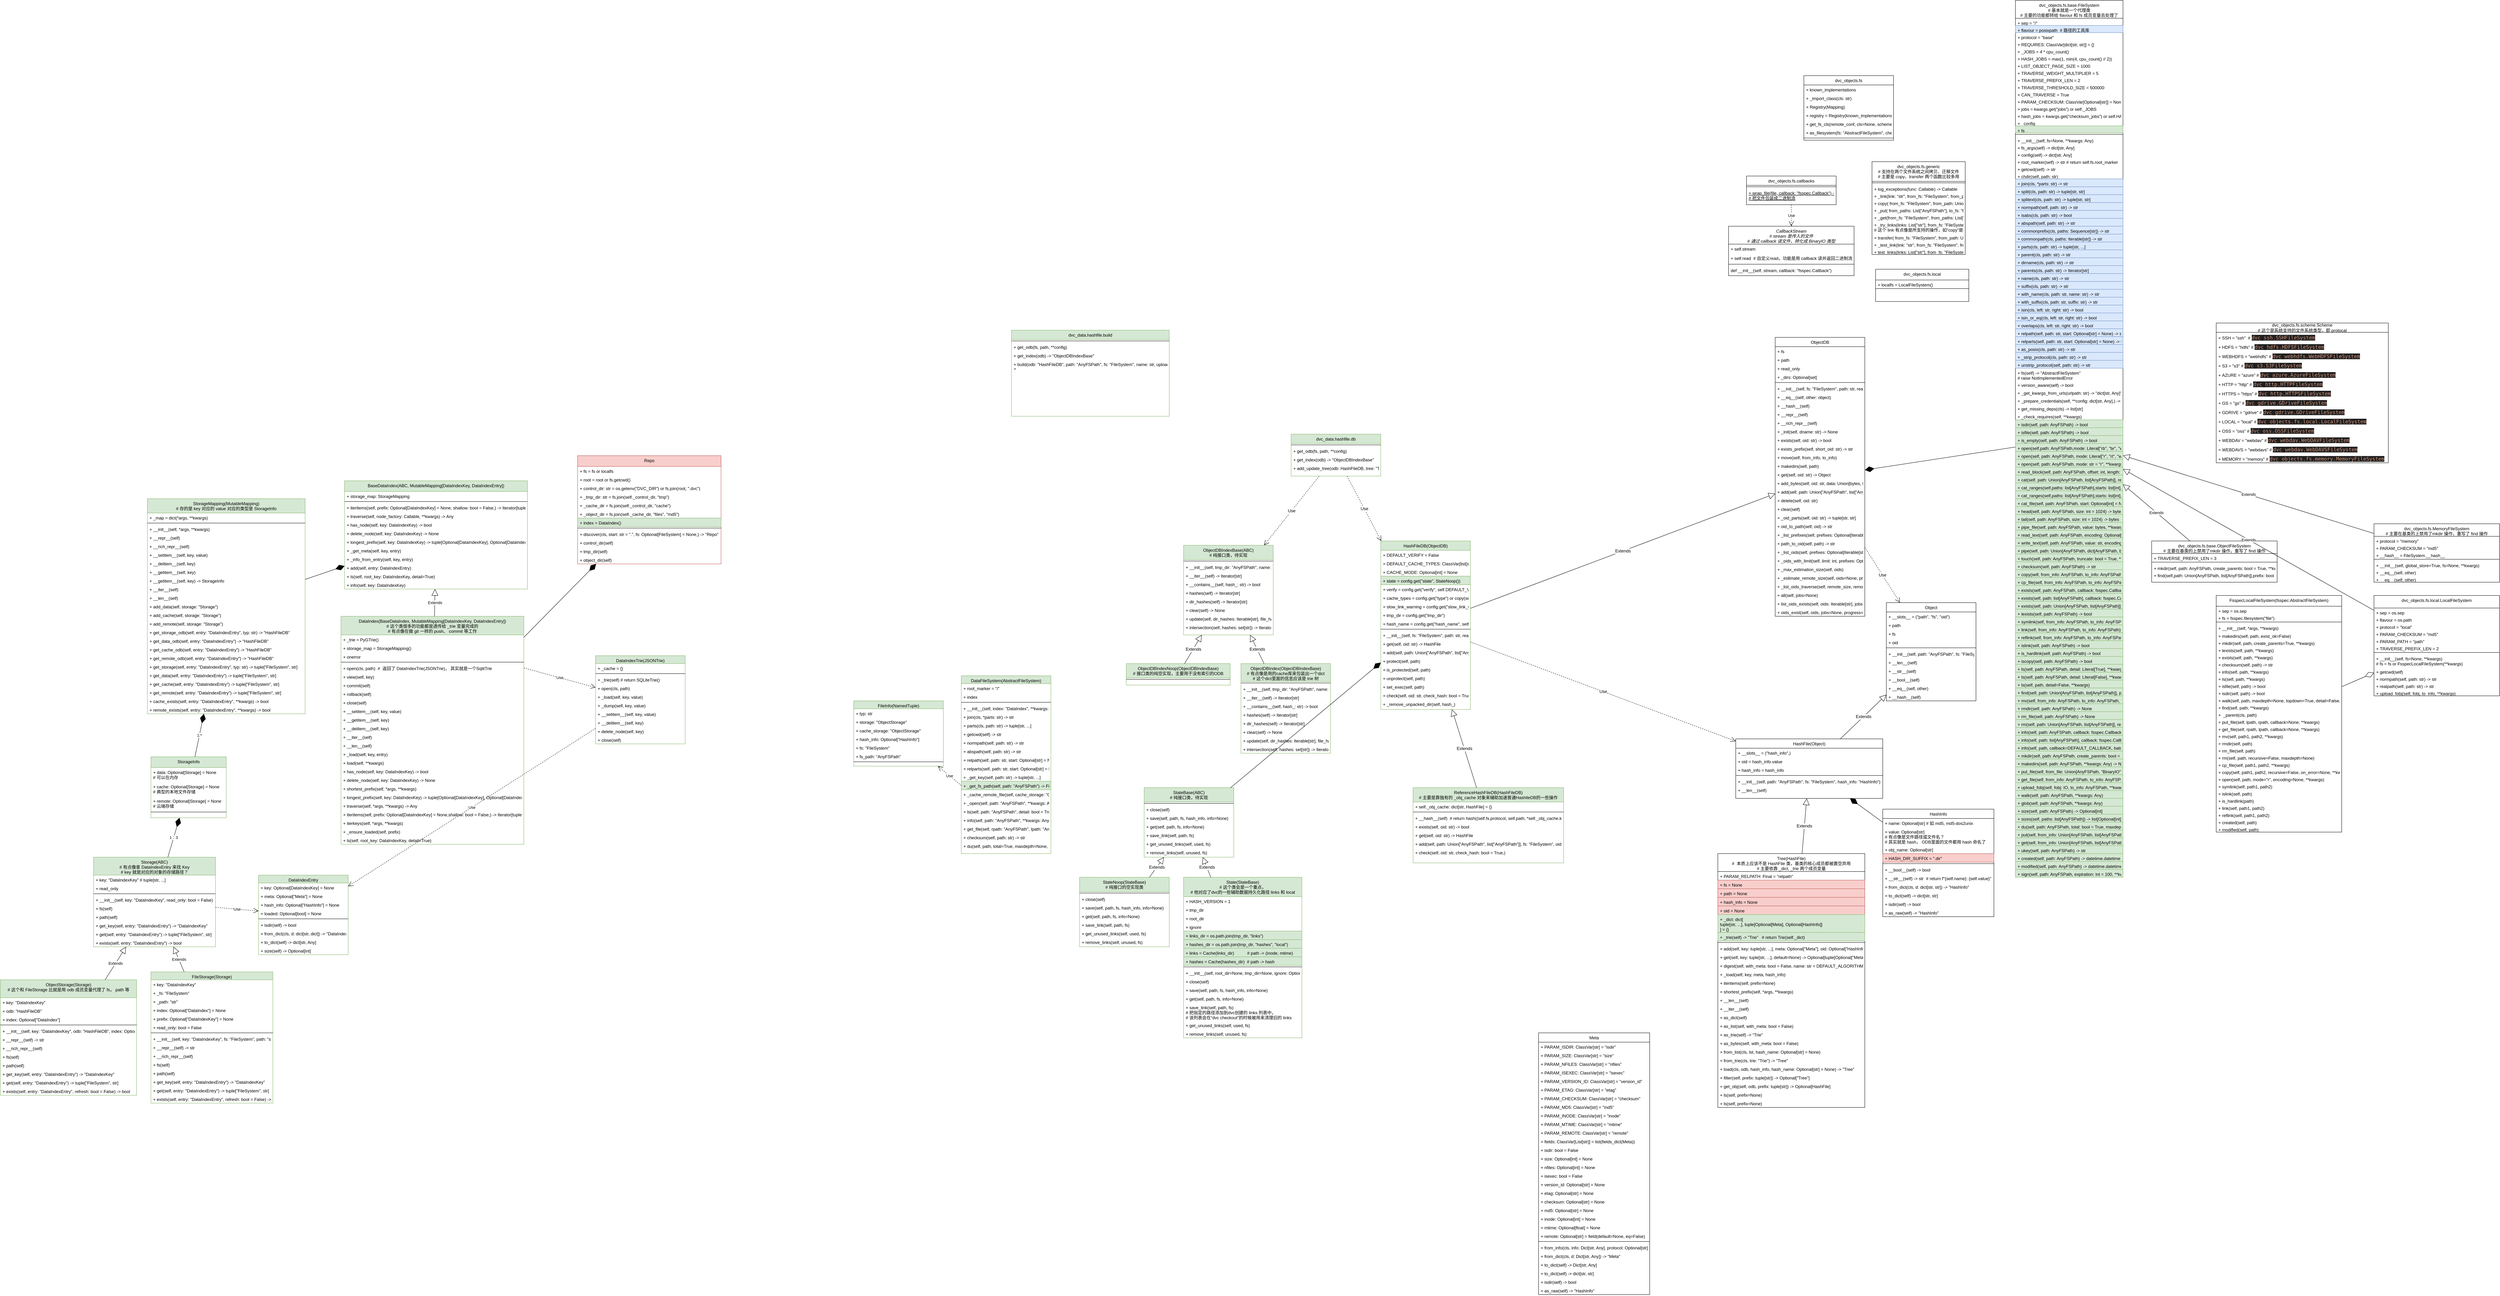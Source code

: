 <mxfile version="24.7.4">
  <diagram id="C5RBs43oDa-KdzZeNtuy" name="Page-1">
    <mxGraphModel dx="6024" dy="591" grid="1" gridSize="10" guides="1" tooltips="1" connect="1" arrows="1" fold="1" page="1" pageScale="1" pageWidth="827" pageHeight="1169" math="0" shadow="0">
      <root>
        <mxCell id="WIyWlLk6GJQsqaUBKTNV-0" />
        <mxCell id="WIyWlLk6GJQsqaUBKTNV-1" parent="WIyWlLk6GJQsqaUBKTNV-0" />
        <mxCell id="zkfFHV4jXpPFQw0GAbJ--0" value="CallbackStream&#xa;# stream 是传入的文件&#xa;# 通过 callback 读文件，转化成 BinaryIO 类型" style="swimlane;fontStyle=2;align=center;verticalAlign=top;childLayout=stackLayout;horizontal=1;startSize=50;horizontalStack=0;resizeParent=1;resizeLast=0;collapsible=1;marginBottom=0;rounded=0;shadow=0;strokeWidth=1;" parent="WIyWlLk6GJQsqaUBKTNV-1" vertex="1">
          <mxGeometry x="220" y="660" width="350" height="138" as="geometry">
            <mxRectangle x="230" y="140" width="160" height="26" as="alternateBounds" />
          </mxGeometry>
        </mxCell>
        <mxCell id="zkfFHV4jXpPFQw0GAbJ--1" value="+ self.stream" style="text;align=left;verticalAlign=top;spacingLeft=4;spacingRight=4;overflow=hidden;rotatable=0;points=[[0,0.5],[1,0.5]];portConstraint=eastwest;" parent="zkfFHV4jXpPFQw0GAbJ--0" vertex="1">
          <mxGeometry y="50" width="350" height="26" as="geometry" />
        </mxCell>
        <mxCell id="zkfFHV4jXpPFQw0GAbJ--2" value="+ self.read  # 自定义read，功能是用 callback 读并返回二进制流" style="text;align=left;verticalAlign=top;spacingLeft=4;spacingRight=4;overflow=hidden;rotatable=0;points=[[0,0.5],[1,0.5]];portConstraint=eastwest;rounded=0;shadow=0;html=0;" parent="zkfFHV4jXpPFQw0GAbJ--0" vertex="1">
          <mxGeometry y="76" width="350" height="26" as="geometry" />
        </mxCell>
        <mxCell id="zkfFHV4jXpPFQw0GAbJ--4" value="" style="line;html=1;strokeWidth=1;align=left;verticalAlign=middle;spacingTop=-1;spacingLeft=3;spacingRight=3;rotatable=0;labelPosition=right;points=[];portConstraint=eastwest;" parent="zkfFHV4jXpPFQw0GAbJ--0" vertex="1">
          <mxGeometry y="102" width="350" height="8" as="geometry" />
        </mxCell>
        <mxCell id="zkfFHV4jXpPFQw0GAbJ--5" value="def __init__(self, stream, callback: &quot;fsspec.Callback&quot;)" style="text;align=left;verticalAlign=top;spacingLeft=4;spacingRight=4;overflow=hidden;rotatable=0;points=[[0,0.5],[1,0.5]];portConstraint=eastwest;" parent="zkfFHV4jXpPFQw0GAbJ--0" vertex="1">
          <mxGeometry y="110" width="350" height="26" as="geometry" />
        </mxCell>
        <mxCell id="zkfFHV4jXpPFQw0GAbJ--6" value="dvc_objects.fs.callbacks" style="swimlane;fontStyle=0;align=center;verticalAlign=top;childLayout=stackLayout;horizontal=1;startSize=26;horizontalStack=0;resizeParent=1;resizeLast=0;collapsible=1;marginBottom=0;rounded=0;shadow=0;strokeWidth=1;" parent="WIyWlLk6GJQsqaUBKTNV-1" vertex="1">
          <mxGeometry x="270" y="520" width="250" height="80" as="geometry">
            <mxRectangle x="130" y="380" width="160" height="26" as="alternateBounds" />
          </mxGeometry>
        </mxCell>
        <mxCell id="zkfFHV4jXpPFQw0GAbJ--9" value="" style="line;html=1;strokeWidth=1;align=left;verticalAlign=middle;spacingTop=-1;spacingLeft=3;spacingRight=3;rotatable=0;labelPosition=right;points=[];portConstraint=eastwest;" parent="zkfFHV4jXpPFQw0GAbJ--6" vertex="1">
          <mxGeometry y="26" width="250" height="8" as="geometry" />
        </mxCell>
        <mxCell id="zkfFHV4jXpPFQw0GAbJ--10" value="+ wrap_file(file, callback: &quot;fsspec.Callback&quot;) -&gt; BinaryIO&#xa;# 把文件包装成二进制流" style="text;align=left;verticalAlign=top;spacingLeft=4;spacingRight=4;overflow=hidden;rotatable=0;points=[[0,0.5],[1,0.5]];portConstraint=eastwest;fontStyle=4" parent="zkfFHV4jXpPFQw0GAbJ--6" vertex="1">
          <mxGeometry y="34" width="250" height="46" as="geometry" />
        </mxCell>
        <mxCell id="lnwAOaTVToFOJ4RAvE19-2" value="Use" style="endArrow=open;endSize=12;dashed=1;html=1;rounded=0;" parent="WIyWlLk6GJQsqaUBKTNV-1" source="zkfFHV4jXpPFQw0GAbJ--6" target="zkfFHV4jXpPFQw0GAbJ--0" edge="1">
          <mxGeometry width="160" relative="1" as="geometry">
            <mxPoint x="410" y="700" as="sourcePoint" />
            <mxPoint x="570" y="700" as="targetPoint" />
          </mxGeometry>
        </mxCell>
        <mxCell id="lnwAOaTVToFOJ4RAvE19-3" value="dvc_objects.fs.generic&#xa;# 支持在两个文件系统之间拷贝、迁移文件&#xa;# 主要是 copy、transfer 两个函数比较多用" style="swimlane;fontStyle=0;align=center;verticalAlign=top;childLayout=stackLayout;horizontal=1;startSize=55;horizontalStack=0;resizeParent=1;resizeLast=0;collapsible=1;marginBottom=0;rounded=0;shadow=0;strokeWidth=1;" parent="WIyWlLk6GJQsqaUBKTNV-1" vertex="1">
          <mxGeometry x="620" y="480" width="260" height="259" as="geometry">
            <mxRectangle x="130" y="380" width="160" height="26" as="alternateBounds" />
          </mxGeometry>
        </mxCell>
        <mxCell id="lnwAOaTVToFOJ4RAvE19-4" value="" style="line;html=1;strokeWidth=1;align=left;verticalAlign=middle;spacingTop=-1;spacingLeft=3;spacingRight=3;rotatable=0;labelPosition=right;points=[];portConstraint=eastwest;" parent="lnwAOaTVToFOJ4RAvE19-3" vertex="1">
          <mxGeometry y="55" width="260" height="8" as="geometry" />
        </mxCell>
        <mxCell id="lnwAOaTVToFOJ4RAvE19-6" value="+ log_exceptions(func: Callable) -&gt; Callable" style="text;align=left;verticalAlign=top;spacingLeft=4;spacingRight=4;overflow=hidden;rotatable=0;points=[[0,0.5],[1,0.5]];portConstraint=eastwest;fontStyle=0" parent="lnwAOaTVToFOJ4RAvE19-3" vertex="1">
          <mxGeometry y="63" width="260" height="20" as="geometry" />
        </mxCell>
        <mxCell id="lnwAOaTVToFOJ4RAvE19-7" value="+ _link(link: &quot;str&quot;, from_fs: &quot;FileSystem&quot;, from_path: &quot;AnyFSPath&quot;, to_fs: &quot;FileSystem&quot;, to_path: &quot;AnyFSPath&quot;, ) -&gt; None" style="text;align=left;verticalAlign=top;spacingLeft=4;spacingRight=4;overflow=hidden;rotatable=0;points=[[0,0.5],[1,0.5]];portConstraint=eastwest;fontStyle=0" parent="lnwAOaTVToFOJ4RAvE19-3" vertex="1">
          <mxGeometry y="83" width="260" height="20" as="geometry" />
        </mxCell>
        <mxCell id="lnwAOaTVToFOJ4RAvE19-8" value="+ copy( from_fs: &quot;FileSystem&quot;, from_path: Union[&quot;AnyFSPath&quot;, List[&quot;AnyFSPath&quot;]], to_fs: &quot;FileSystem&quot;, to_path: Union[&quot;AnyFSPath&quot;, List[&quot;AnyFSPath&quot;]], callback: &quot;Callback&quot; = DEFAULT_CALLBACK, batch_size: Optional[int] = None, on_error: Optional[TransferErrorHandler] = None, ) -&gt; None" style="text;align=left;verticalAlign=top;spacingLeft=4;spacingRight=4;overflow=hidden;rotatable=0;points=[[0,0.5],[1,0.5]];portConstraint=eastwest;fontStyle=0" parent="lnwAOaTVToFOJ4RAvE19-3" vertex="1">
          <mxGeometry y="103" width="260" height="20" as="geometry" />
        </mxCell>
        <mxCell id="lnwAOaTVToFOJ4RAvE19-9" value="+ _put( from_paths: List[&quot;AnyFSPath&quot;], to_fs: &quot;FileSystem&quot;, to_paths: List[&quot;AnyFSPath&quot;], callback: &quot;Callback&quot; = DEFAULT_CALLBACK, batch_size: Optional[int] = None, on_error: Optional[TransferErrorHandler] = None,) -&gt; None" style="text;align=left;verticalAlign=top;spacingLeft=4;spacingRight=4;overflow=hidden;rotatable=0;points=[[0,0.5],[1,0.5]];portConstraint=eastwest;fontStyle=0" parent="lnwAOaTVToFOJ4RAvE19-3" vertex="1">
          <mxGeometry y="123" width="260" height="20" as="geometry" />
        </mxCell>
        <mxCell id="lnwAOaTVToFOJ4RAvE19-10" value="+ _get(from_fs: &quot;FileSystem&quot;, from_paths: List[&quot;AnyFSPath&quot;], to_paths: List[&quot;AnyFSPath&quot;], callback: &quot;Callback&quot; = DEFAULT_CALLBACK, batch_size: Optional[int] = None, on_error: Optional[TransferErrorHandler] = None, ) -&gt; None" style="text;align=left;verticalAlign=top;spacingLeft=4;spacingRight=4;overflow=hidden;rotatable=0;points=[[0,0.5],[1,0.5]];portConstraint=eastwest;fontStyle=0" parent="lnwAOaTVToFOJ4RAvE19-3" vertex="1">
          <mxGeometry y="143" width="260" height="20" as="geometry" />
        </mxCell>
        <mxCell id="lnwAOaTVToFOJ4RAvE19-11" value="+ _try_links(links: List[&quot;str&quot;], from_fs: &quot;FileSystem&quot;, from_path: &quot;AnyFSPath&quot;, to_fs: &quot;FileSystem&quot;, to_path: &quot;AnyFSPath&quot;, callback: &quot;Callback&quot; = DEFAULT_CALLBACK, ) -&gt; None&#xa;# 这个 link 有点像是所支持的操作，如“copy”是link的一个实例" style="text;align=left;verticalAlign=top;spacingLeft=4;spacingRight=4;overflow=hidden;rotatable=0;points=[[0,0.5],[1,0.5]];portConstraint=eastwest;fontStyle=0" parent="lnwAOaTVToFOJ4RAvE19-3" vertex="1">
          <mxGeometry y="163" width="260" height="36" as="geometry" />
        </mxCell>
        <mxCell id="lnwAOaTVToFOJ4RAvE19-12" value="+ transfer( from_fs: &quot;FileSystem&quot;, from_path: Union[&quot;AnyFSPath&quot;, List[&quot;AnyFSPath&quot;]], to_fs: &quot;FileSystem&quot;, to_path: Union[&quot;AnyFSPath&quot;, List[&quot;AnyFSPath&quot;]], hardlink: bool = False, links: Optional[List[&quot;str&quot;]] = None, callback: &quot;Callback&quot; = DEFAULT_CALLBACK, batch_size: Optional[int] = None, on_error: Optional[TransferErrorHandler] = None, ) -&gt; None" style="text;align=left;verticalAlign=top;spacingLeft=4;spacingRight=4;overflow=hidden;rotatable=0;points=[[0,0.5],[1,0.5]];portConstraint=eastwest;fontStyle=0" parent="lnwAOaTVToFOJ4RAvE19-3" vertex="1">
          <mxGeometry y="199" width="260" height="20" as="geometry" />
        </mxCell>
        <mxCell id="lnwAOaTVToFOJ4RAvE19-13" value="+ _test_link(link: &quot;str&quot;, from_fs: &quot;FileSystem&quot;, from_file: &quot;AnyFSPath&quot;, to_fs: &quot;FileSystem&quot;, to_file: &quot;AnyFSPath&quot;, ) -&gt; bool" style="text;align=left;verticalAlign=top;spacingLeft=4;spacingRight=4;overflow=hidden;rotatable=0;points=[[0,0.5],[1,0.5]];portConstraint=eastwest;fontStyle=0" parent="lnwAOaTVToFOJ4RAvE19-3" vertex="1">
          <mxGeometry y="219" width="260" height="20" as="geometry" />
        </mxCell>
        <mxCell id="lnwAOaTVToFOJ4RAvE19-14" value="+ test_links(links: List[&quot;str&quot;], from_fs: &quot;FileSystem&quot;, from_path: &quot;AnyFSPath&quot;, to_fs: &quot;FileSystem&quot;, to_path: &quot;AnyFSPath&quot;, ) -&gt; List[&quot;AnyFSPath&quot;]" style="text;align=left;verticalAlign=top;spacingLeft=4;spacingRight=4;overflow=hidden;rotatable=0;points=[[0,0.5],[1,0.5]];portConstraint=eastwest;fontStyle=0" parent="lnwAOaTVToFOJ4RAvE19-3" vertex="1">
          <mxGeometry y="239" width="260" height="20" as="geometry" />
        </mxCell>
        <mxCell id="lnwAOaTVToFOJ4RAvE19-27" value="dvc_objects.fs.local&#xa;" style="swimlane;fontStyle=0;align=center;verticalAlign=top;childLayout=stackLayout;horizontal=1;startSize=30;horizontalStack=0;resizeParent=1;resizeLast=0;collapsible=1;marginBottom=0;rounded=0;shadow=0;strokeWidth=1;" parent="WIyWlLk6GJQsqaUBKTNV-1" vertex="1">
          <mxGeometry x="630" y="780" width="260" height="90" as="geometry">
            <mxRectangle x="130" y="380" width="160" height="26" as="alternateBounds" />
          </mxGeometry>
        </mxCell>
        <mxCell id="lnwAOaTVToFOJ4RAvE19-28" value="+ localfs = LocalFileSystem()" style="text;align=left;verticalAlign=top;spacingLeft=4;spacingRight=4;overflow=hidden;rotatable=0;points=[[0,0.5],[1,0.5]];portConstraint=eastwest;fontStyle=0" parent="lnwAOaTVToFOJ4RAvE19-27" vertex="1">
          <mxGeometry y="30" width="260" height="20" as="geometry" />
        </mxCell>
        <mxCell id="lnwAOaTVToFOJ4RAvE19-29" value="" style="line;html=1;strokeWidth=1;align=left;verticalAlign=middle;spacingTop=-1;spacingLeft=3;spacingRight=3;rotatable=0;labelPosition=right;points=[];portConstraint=eastwest;" parent="lnwAOaTVToFOJ4RAvE19-27" vertex="1">
          <mxGeometry y="50" width="260" height="8" as="geometry" />
        </mxCell>
        <mxCell id="lnwAOaTVToFOJ4RAvE19-33" value="dvc_objects.fs.base.FileSystem&#xa;# 基本就是一个代理类&#xa;# 主要的功能都转给 flavour 和 fs 成员变量去处理了" style="swimlane;fontStyle=0;align=center;verticalAlign=top;childLayout=stackLayout;horizontal=1;startSize=50;horizontalStack=0;resizeParent=1;resizeLast=0;collapsible=1;marginBottom=0;rounded=0;shadow=0;strokeWidth=1;" parent="WIyWlLk6GJQsqaUBKTNV-1" vertex="1">
          <mxGeometry x="1020" y="30" width="300" height="2446" as="geometry">
            <mxRectangle x="130" y="380" width="160" height="26" as="alternateBounds" />
          </mxGeometry>
        </mxCell>
        <mxCell id="lnwAOaTVToFOJ4RAvE19-34" value="+ sep = &quot;/&quot;" style="text;align=left;verticalAlign=top;spacingLeft=4;spacingRight=4;overflow=hidden;rotatable=0;points=[[0,0.5],[1,0.5]];portConstraint=eastwest;fontStyle=0" parent="lnwAOaTVToFOJ4RAvE19-33" vertex="1">
          <mxGeometry y="50" width="300" height="20" as="geometry" />
        </mxCell>
        <mxCell id="lnwAOaTVToFOJ4RAvE19-36" value="+ flavour = posixpath  # 路径的工具库" style="text;align=left;verticalAlign=top;spacingLeft=4;spacingRight=4;overflow=hidden;rotatable=0;points=[[0,0.5],[1,0.5]];portConstraint=eastwest;fontStyle=0;fillColor=#dae8fc;strokeColor=#6c8ebf;" parent="lnwAOaTVToFOJ4RAvE19-33" vertex="1">
          <mxGeometry y="70" width="300" height="20" as="geometry" />
        </mxCell>
        <mxCell id="lnwAOaTVToFOJ4RAvE19-37" value="+ protocol = &quot;base&quot;" style="text;align=left;verticalAlign=top;spacingLeft=4;spacingRight=4;overflow=hidden;rotatable=0;points=[[0,0.5],[1,0.5]];portConstraint=eastwest;fontStyle=0" parent="lnwAOaTVToFOJ4RAvE19-33" vertex="1">
          <mxGeometry y="90" width="300" height="20" as="geometry" />
        </mxCell>
        <mxCell id="lnwAOaTVToFOJ4RAvE19-38" value="+ REQUIRES: ClassVar[dict[str, str]] = {}" style="text;align=left;verticalAlign=top;spacingLeft=4;spacingRight=4;overflow=hidden;rotatable=0;points=[[0,0.5],[1,0.5]];portConstraint=eastwest;fontStyle=0" parent="lnwAOaTVToFOJ4RAvE19-33" vertex="1">
          <mxGeometry y="110" width="300" height="20" as="geometry" />
        </mxCell>
        <mxCell id="lnwAOaTVToFOJ4RAvE19-39" value="+ _JOBS = 4 * cpu_count()" style="text;align=left;verticalAlign=top;spacingLeft=4;spacingRight=4;overflow=hidden;rotatable=0;points=[[0,0.5],[1,0.5]];portConstraint=eastwest;fontStyle=0" parent="lnwAOaTVToFOJ4RAvE19-33" vertex="1">
          <mxGeometry y="130" width="300" height="20" as="geometry" />
        </mxCell>
        <mxCell id="lnwAOaTVToFOJ4RAvE19-40" value="+ HASH_JOBS = max(1, min(4, cpu_count() // 2))" style="text;align=left;verticalAlign=top;spacingLeft=4;spacingRight=4;overflow=hidden;rotatable=0;points=[[0,0.5],[1,0.5]];portConstraint=eastwest;fontStyle=0" parent="lnwAOaTVToFOJ4RAvE19-33" vertex="1">
          <mxGeometry y="150" width="300" height="20" as="geometry" />
        </mxCell>
        <mxCell id="lnwAOaTVToFOJ4RAvE19-41" value="+ LIST_OBJECT_PAGE_SIZE = 1000" style="text;align=left;verticalAlign=top;spacingLeft=4;spacingRight=4;overflow=hidden;rotatable=0;points=[[0,0.5],[1,0.5]];portConstraint=eastwest;fontStyle=0" parent="lnwAOaTVToFOJ4RAvE19-33" vertex="1">
          <mxGeometry y="170" width="300" height="20" as="geometry" />
        </mxCell>
        <mxCell id="lnwAOaTVToFOJ4RAvE19-42" value="+ TRAVERSE_WEIGHT_MULTIPLIER = 5" style="text;align=left;verticalAlign=top;spacingLeft=4;spacingRight=4;overflow=hidden;rotatable=0;points=[[0,0.5],[1,0.5]];portConstraint=eastwest;fontStyle=0" parent="lnwAOaTVToFOJ4RAvE19-33" vertex="1">
          <mxGeometry y="190" width="300" height="20" as="geometry" />
        </mxCell>
        <mxCell id="lnwAOaTVToFOJ4RAvE19-43" value="+ TRAVERSE_PREFIX_LEN = 2" style="text;align=left;verticalAlign=top;spacingLeft=4;spacingRight=4;overflow=hidden;rotatable=0;points=[[0,0.5],[1,0.5]];portConstraint=eastwest;fontStyle=0" parent="lnwAOaTVToFOJ4RAvE19-33" vertex="1">
          <mxGeometry y="210" width="300" height="20" as="geometry" />
        </mxCell>
        <mxCell id="lnwAOaTVToFOJ4RAvE19-44" value="+ TRAVERSE_THRESHOLD_SIZE = 500000" style="text;align=left;verticalAlign=top;spacingLeft=4;spacingRight=4;overflow=hidden;rotatable=0;points=[[0,0.5],[1,0.5]];portConstraint=eastwest;fontStyle=0" parent="lnwAOaTVToFOJ4RAvE19-33" vertex="1">
          <mxGeometry y="230" width="300" height="20" as="geometry" />
        </mxCell>
        <mxCell id="lnwAOaTVToFOJ4RAvE19-45" value="+ CAN_TRAVERSE = True" style="text;align=left;verticalAlign=top;spacingLeft=4;spacingRight=4;overflow=hidden;rotatable=0;points=[[0,0.5],[1,0.5]];portConstraint=eastwest;fontStyle=0" parent="lnwAOaTVToFOJ4RAvE19-33" vertex="1">
          <mxGeometry y="250" width="300" height="20" as="geometry" />
        </mxCell>
        <mxCell id="lnwAOaTVToFOJ4RAvE19-46" value="+ PARAM_CHECKSUM: ClassVar[Optional[str]] = None" style="text;align=left;verticalAlign=top;spacingLeft=4;spacingRight=4;overflow=hidden;rotatable=0;points=[[0,0.5],[1,0.5]];portConstraint=eastwest;fontStyle=0" parent="lnwAOaTVToFOJ4RAvE19-33" vertex="1">
          <mxGeometry y="270" width="300" height="20" as="geometry" />
        </mxCell>
        <mxCell id="lnwAOaTVToFOJ4RAvE19-48" value="+ jobs = kwargs.get(&quot;jobs&quot;) or self._JOBS" style="text;align=left;verticalAlign=top;spacingLeft=4;spacingRight=4;overflow=hidden;rotatable=0;points=[[0,0.5],[1,0.5]];portConstraint=eastwest;fontStyle=0" parent="lnwAOaTVToFOJ4RAvE19-33" vertex="1">
          <mxGeometry y="290" width="300" height="20" as="geometry" />
        </mxCell>
        <mxCell id="lnwAOaTVToFOJ4RAvE19-49" value="+ hash_jobs = kwargs.get(&quot;checksum_jobs&quot;) or self.HASH_JOBS" style="text;align=left;verticalAlign=top;spacingLeft=4;spacingRight=4;overflow=hidden;rotatable=0;points=[[0,0.5],[1,0.5]];portConstraint=eastwest;fontStyle=0" parent="lnwAOaTVToFOJ4RAvE19-33" vertex="1">
          <mxGeometry y="310" width="300" height="20" as="geometry" />
        </mxCell>
        <mxCell id="lnwAOaTVToFOJ4RAvE19-50" value="+ _config" style="text;align=left;verticalAlign=top;spacingLeft=4;spacingRight=4;overflow=hidden;rotatable=0;points=[[0,0.5],[1,0.5]];portConstraint=eastwest;fontStyle=0" parent="lnwAOaTVToFOJ4RAvE19-33" vertex="1">
          <mxGeometry y="330" width="300" height="20" as="geometry" />
        </mxCell>
        <mxCell id="lnwAOaTVToFOJ4RAvE19-51" value="+ fs" style="text;align=left;verticalAlign=top;spacingLeft=4;spacingRight=4;overflow=hidden;rotatable=0;points=[[0,0.5],[1,0.5]];portConstraint=eastwest;fontStyle=0;fillColor=#d5e8d4;strokeColor=#82b366;" parent="lnwAOaTVToFOJ4RAvE19-33" vertex="1">
          <mxGeometry y="350" width="300" height="20" as="geometry" />
        </mxCell>
        <mxCell id="lnwAOaTVToFOJ4RAvE19-35" value="" style="line;html=1;strokeWidth=1;align=left;verticalAlign=middle;spacingTop=-1;spacingLeft=3;spacingRight=3;rotatable=0;labelPosition=right;points=[];portConstraint=eastwest;" parent="lnwAOaTVToFOJ4RAvE19-33" vertex="1">
          <mxGeometry y="370" width="300" height="8" as="geometry" />
        </mxCell>
        <mxCell id="lnwAOaTVToFOJ4RAvE19-47" value="+ __init__(self, fs=None, **kwargs: Any)" style="text;align=left;verticalAlign=top;spacingLeft=4;spacingRight=4;overflow=hidden;rotatable=0;points=[[0,0.5],[1,0.5]];portConstraint=eastwest;fontStyle=0" parent="lnwAOaTVToFOJ4RAvE19-33" vertex="1">
          <mxGeometry y="378" width="300" height="20" as="geometry" />
        </mxCell>
        <mxCell id="lnwAOaTVToFOJ4RAvE19-52" value="+ fs_args(self) -&gt; dict[str, Any]" style="text;align=left;verticalAlign=top;spacingLeft=4;spacingRight=4;overflow=hidden;rotatable=0;points=[[0,0.5],[1,0.5]];portConstraint=eastwest;fontStyle=0" parent="lnwAOaTVToFOJ4RAvE19-33" vertex="1">
          <mxGeometry y="398" width="300" height="20" as="geometry" />
        </mxCell>
        <mxCell id="lnwAOaTVToFOJ4RAvE19-53" value="+ config(self) -&gt; dict[str, Any]" style="text;align=left;verticalAlign=top;spacingLeft=4;spacingRight=4;overflow=hidden;rotatable=0;points=[[0,0.5],[1,0.5]];portConstraint=eastwest;fontStyle=0" parent="lnwAOaTVToFOJ4RAvE19-33" vertex="1">
          <mxGeometry y="418" width="300" height="20" as="geometry" />
        </mxCell>
        <mxCell id="lnwAOaTVToFOJ4RAvE19-54" value="+ root_marker(self) -&gt; str # return self.fs.root_marker" style="text;align=left;verticalAlign=top;spacingLeft=4;spacingRight=4;overflow=hidden;rotatable=0;points=[[0,0.5],[1,0.5]];portConstraint=eastwest;fontStyle=0" parent="lnwAOaTVToFOJ4RAvE19-33" vertex="1">
          <mxGeometry y="438" width="300" height="20" as="geometry" />
        </mxCell>
        <mxCell id="lnwAOaTVToFOJ4RAvE19-55" value="+ getcwd(self) -&gt; str" style="text;align=left;verticalAlign=top;spacingLeft=4;spacingRight=4;overflow=hidden;rotatable=0;points=[[0,0.5],[1,0.5]];portConstraint=eastwest;fontStyle=0" parent="lnwAOaTVToFOJ4RAvE19-33" vertex="1">
          <mxGeometry y="458" width="300" height="20" as="geometry" />
        </mxCell>
        <mxCell id="lnwAOaTVToFOJ4RAvE19-56" value="+ chdir(self, path: str)" style="text;align=left;verticalAlign=top;spacingLeft=4;spacingRight=4;overflow=hidden;rotatable=0;points=[[0,0.5],[1,0.5]];portConstraint=eastwest;fontStyle=0" parent="lnwAOaTVToFOJ4RAvE19-33" vertex="1">
          <mxGeometry y="478" width="300" height="20" as="geometry" />
        </mxCell>
        <mxCell id="lnwAOaTVToFOJ4RAvE19-57" value="+ join(cls, *parts: str) -&gt; str" style="text;align=left;verticalAlign=top;spacingLeft=4;spacingRight=4;overflow=hidden;rotatable=0;points=[[0,0.5],[1,0.5]];portConstraint=eastwest;fontStyle=0;fillColor=#dae8fc;strokeColor=#6c8ebf;" parent="lnwAOaTVToFOJ4RAvE19-33" vertex="1">
          <mxGeometry y="498" width="300" height="22" as="geometry" />
        </mxCell>
        <mxCell id="lnwAOaTVToFOJ4RAvE19-93" value="+ split(cls, path: str) -&gt; tuple[str, str]" style="text;align=left;verticalAlign=top;spacingLeft=4;spacingRight=4;overflow=hidden;rotatable=0;points=[[0,0.5],[1,0.5]];portConstraint=eastwest;fontStyle=0;fillColor=#dae8fc;strokeColor=#6c8ebf;" parent="lnwAOaTVToFOJ4RAvE19-33" vertex="1">
          <mxGeometry y="520" width="300" height="22" as="geometry" />
        </mxCell>
        <mxCell id="lnwAOaTVToFOJ4RAvE19-94" value="+ splitext(cls, path: str) -&gt; tuple[str, str]" style="text;align=left;verticalAlign=top;spacingLeft=4;spacingRight=4;overflow=hidden;rotatable=0;points=[[0,0.5],[1,0.5]];portConstraint=eastwest;fontStyle=0;fillColor=#dae8fc;strokeColor=#6c8ebf;" parent="lnwAOaTVToFOJ4RAvE19-33" vertex="1">
          <mxGeometry y="542" width="300" height="22" as="geometry" />
        </mxCell>
        <mxCell id="lnwAOaTVToFOJ4RAvE19-95" value="+ normpath(self, path: str) -&gt; str" style="text;align=left;verticalAlign=top;spacingLeft=4;spacingRight=4;overflow=hidden;rotatable=0;points=[[0,0.5],[1,0.5]];portConstraint=eastwest;fontStyle=0;fillColor=#dae8fc;strokeColor=#6c8ebf;" parent="lnwAOaTVToFOJ4RAvE19-33" vertex="1">
          <mxGeometry y="564" width="300" height="22" as="geometry" />
        </mxCell>
        <mxCell id="lnwAOaTVToFOJ4RAvE19-96" value="+ isabs(cls, path: str) -&gt; bool" style="text;align=left;verticalAlign=top;spacingLeft=4;spacingRight=4;overflow=hidden;rotatable=0;points=[[0,0.5],[1,0.5]];portConstraint=eastwest;fontStyle=0;fillColor=#dae8fc;strokeColor=#6c8ebf;" parent="lnwAOaTVToFOJ4RAvE19-33" vertex="1">
          <mxGeometry y="586" width="300" height="22" as="geometry" />
        </mxCell>
        <mxCell id="lnwAOaTVToFOJ4RAvE19-97" value="+ abspath(self, path: str) -&gt; str" style="text;align=left;verticalAlign=top;spacingLeft=4;spacingRight=4;overflow=hidden;rotatable=0;points=[[0,0.5],[1,0.5]];portConstraint=eastwest;fontStyle=0;fillColor=#dae8fc;strokeColor=#6c8ebf;" parent="lnwAOaTVToFOJ4RAvE19-33" vertex="1">
          <mxGeometry y="608" width="300" height="22" as="geometry" />
        </mxCell>
        <mxCell id="lnwAOaTVToFOJ4RAvE19-98" value="+ commonprefix(cls, paths: Sequence[str]) -&gt; str" style="text;align=left;verticalAlign=top;spacingLeft=4;spacingRight=4;overflow=hidden;rotatable=0;points=[[0,0.5],[1,0.5]];portConstraint=eastwest;fontStyle=0;fillColor=#dae8fc;strokeColor=#6c8ebf;" parent="lnwAOaTVToFOJ4RAvE19-33" vertex="1">
          <mxGeometry y="630" width="300" height="22" as="geometry" />
        </mxCell>
        <mxCell id="lnwAOaTVToFOJ4RAvE19-99" value="+ commonpath(cls, paths: Iterable[str]) -&gt; str" style="text;align=left;verticalAlign=top;spacingLeft=4;spacingRight=4;overflow=hidden;rotatable=0;points=[[0,0.5],[1,0.5]];portConstraint=eastwest;fontStyle=0;fillColor=#dae8fc;strokeColor=#6c8ebf;" parent="lnwAOaTVToFOJ4RAvE19-33" vertex="1">
          <mxGeometry y="652" width="300" height="22" as="geometry" />
        </mxCell>
        <mxCell id="lnwAOaTVToFOJ4RAvE19-100" value="+ parts(cls, path: str) -&gt; tuple[str, ...]" style="text;align=left;verticalAlign=top;spacingLeft=4;spacingRight=4;overflow=hidden;rotatable=0;points=[[0,0.5],[1,0.5]];portConstraint=eastwest;fontStyle=0;fillColor=#dae8fc;strokeColor=#6c8ebf;" parent="lnwAOaTVToFOJ4RAvE19-33" vertex="1">
          <mxGeometry y="674" width="300" height="22" as="geometry" />
        </mxCell>
        <mxCell id="lnwAOaTVToFOJ4RAvE19-101" value="+ parent(cls, path: str) -&gt; str" style="text;align=left;verticalAlign=top;spacingLeft=4;spacingRight=4;overflow=hidden;rotatable=0;points=[[0,0.5],[1,0.5]];portConstraint=eastwest;fontStyle=0;fillColor=#dae8fc;strokeColor=#6c8ebf;" parent="lnwAOaTVToFOJ4RAvE19-33" vertex="1">
          <mxGeometry y="696" width="300" height="22" as="geometry" />
        </mxCell>
        <mxCell id="lnwAOaTVToFOJ4RAvE19-102" value="+ dirname(cls, path: str) -&gt; str" style="text;align=left;verticalAlign=top;spacingLeft=4;spacingRight=4;overflow=hidden;rotatable=0;points=[[0,0.5],[1,0.5]];portConstraint=eastwest;fontStyle=0;fillColor=#dae8fc;strokeColor=#6c8ebf;" parent="lnwAOaTVToFOJ4RAvE19-33" vertex="1">
          <mxGeometry y="718" width="300" height="22" as="geometry" />
        </mxCell>
        <mxCell id="lnwAOaTVToFOJ4RAvE19-103" value="+ parents(cls, path: str) -&gt; Iterator[str]" style="text;align=left;verticalAlign=top;spacingLeft=4;spacingRight=4;overflow=hidden;rotatable=0;points=[[0,0.5],[1,0.5]];portConstraint=eastwest;fontStyle=0;fillColor=#dae8fc;strokeColor=#6c8ebf;" parent="lnwAOaTVToFOJ4RAvE19-33" vertex="1">
          <mxGeometry y="740" width="300" height="22" as="geometry" />
        </mxCell>
        <mxCell id="lnwAOaTVToFOJ4RAvE19-104" value="+ name(cls, path: str) -&gt; str" style="text;align=left;verticalAlign=top;spacingLeft=4;spacingRight=4;overflow=hidden;rotatable=0;points=[[0,0.5],[1,0.5]];portConstraint=eastwest;fontStyle=0;fillColor=#dae8fc;strokeColor=#6c8ebf;" parent="lnwAOaTVToFOJ4RAvE19-33" vertex="1">
          <mxGeometry y="762" width="300" height="22" as="geometry" />
        </mxCell>
        <mxCell id="lnwAOaTVToFOJ4RAvE19-106" value="+ suffix(cls, path: str) -&gt; str" style="text;align=left;verticalAlign=top;spacingLeft=4;spacingRight=4;overflow=hidden;rotatable=0;points=[[0,0.5],[1,0.5]];portConstraint=eastwest;fontStyle=0;fillColor=#dae8fc;strokeColor=#6c8ebf;" parent="lnwAOaTVToFOJ4RAvE19-33" vertex="1">
          <mxGeometry y="784" width="300" height="22" as="geometry" />
        </mxCell>
        <mxCell id="lnwAOaTVToFOJ4RAvE19-107" value="+ with_name(cls, path: str, name: str) -&gt; str" style="text;align=left;verticalAlign=top;spacingLeft=4;spacingRight=4;overflow=hidden;rotatable=0;points=[[0,0.5],[1,0.5]];portConstraint=eastwest;fontStyle=0;fillColor=#dae8fc;strokeColor=#6c8ebf;" parent="lnwAOaTVToFOJ4RAvE19-33" vertex="1">
          <mxGeometry y="806" width="300" height="22" as="geometry" />
        </mxCell>
        <mxCell id="lnwAOaTVToFOJ4RAvE19-108" value="+ with_suffix(cls, path: str, suffix: str) -&gt; str" style="text;align=left;verticalAlign=top;spacingLeft=4;spacingRight=4;overflow=hidden;rotatable=0;points=[[0,0.5],[1,0.5]];portConstraint=eastwest;fontStyle=0;fillColor=#dae8fc;strokeColor=#6c8ebf;" parent="lnwAOaTVToFOJ4RAvE19-33" vertex="1">
          <mxGeometry y="828" width="300" height="22" as="geometry" />
        </mxCell>
        <mxCell id="lnwAOaTVToFOJ4RAvE19-109" value="+ isin(cls, left: str, right: str) -&gt; bool" style="text;align=left;verticalAlign=top;spacingLeft=4;spacingRight=4;overflow=hidden;rotatable=0;points=[[0,0.5],[1,0.5]];portConstraint=eastwest;fontStyle=0;fillColor=#dae8fc;strokeColor=#6c8ebf;" parent="lnwAOaTVToFOJ4RAvE19-33" vertex="1">
          <mxGeometry y="850" width="300" height="22" as="geometry" />
        </mxCell>
        <mxCell id="lnwAOaTVToFOJ4RAvE19-110" value="+ isin_or_eq(cls, left: str, right: str) -&gt; bool" style="text;align=left;verticalAlign=top;spacingLeft=4;spacingRight=4;overflow=hidden;rotatable=0;points=[[0,0.5],[1,0.5]];portConstraint=eastwest;fontStyle=0;fillColor=#dae8fc;strokeColor=#6c8ebf;" parent="lnwAOaTVToFOJ4RAvE19-33" vertex="1">
          <mxGeometry y="872" width="300" height="22" as="geometry" />
        </mxCell>
        <mxCell id="lnwAOaTVToFOJ4RAvE19-111" value="+ overlaps(cls, left: str, right: str) -&gt; bool" style="text;align=left;verticalAlign=top;spacingLeft=4;spacingRight=4;overflow=hidden;rotatable=0;points=[[0,0.5],[1,0.5]];portConstraint=eastwest;fontStyle=0;fillColor=#dae8fc;strokeColor=#6c8ebf;" parent="lnwAOaTVToFOJ4RAvE19-33" vertex="1">
          <mxGeometry y="894" width="300" height="22" as="geometry" />
        </mxCell>
        <mxCell id="lnwAOaTVToFOJ4RAvE19-112" value="+ relpath(self, path: str, start: Optional[str] = None) -&gt; str" style="text;align=left;verticalAlign=top;spacingLeft=4;spacingRight=4;overflow=hidden;rotatable=0;points=[[0,0.5],[1,0.5]];portConstraint=eastwest;fontStyle=0;fillColor=#dae8fc;strokeColor=#6c8ebf;" parent="lnwAOaTVToFOJ4RAvE19-33" vertex="1">
          <mxGeometry y="916" width="300" height="22" as="geometry" />
        </mxCell>
        <mxCell id="lnwAOaTVToFOJ4RAvE19-113" value="+ relparts(self, path: str, start: Optional[str] = None) -&gt; tuple[str, ...]" style="text;align=left;verticalAlign=top;spacingLeft=4;spacingRight=4;overflow=hidden;rotatable=0;points=[[0,0.5],[1,0.5]];portConstraint=eastwest;fontStyle=0;fillColor=#dae8fc;strokeColor=#6c8ebf;" parent="lnwAOaTVToFOJ4RAvE19-33" vertex="1">
          <mxGeometry y="938" width="300" height="22" as="geometry" />
        </mxCell>
        <mxCell id="lnwAOaTVToFOJ4RAvE19-114" value="+ as_posix(cls, path: str) -&gt; str" style="text;align=left;verticalAlign=top;spacingLeft=4;spacingRight=4;overflow=hidden;rotatable=0;points=[[0,0.5],[1,0.5]];portConstraint=eastwest;fontStyle=0;fillColor=#dae8fc;strokeColor=#6c8ebf;" parent="lnwAOaTVToFOJ4RAvE19-33" vertex="1">
          <mxGeometry y="960" width="300" height="22" as="geometry" />
        </mxCell>
        <mxCell id="lnwAOaTVToFOJ4RAvE19-115" value="+ _strip_protocol(cls, path: str) -&gt; str" style="text;align=left;verticalAlign=top;spacingLeft=4;spacingRight=4;overflow=hidden;rotatable=0;points=[[0,0.5],[1,0.5]];portConstraint=eastwest;fontStyle=0;fillColor=#dae8fc;strokeColor=#6c8ebf;" parent="lnwAOaTVToFOJ4RAvE19-33" vertex="1">
          <mxGeometry y="982" width="300" height="22" as="geometry" />
        </mxCell>
        <mxCell id="lnwAOaTVToFOJ4RAvE19-116" value="+ unstrip_protocol(self, path: str) -&gt; str" style="text;align=left;verticalAlign=top;spacingLeft=4;spacingRight=4;overflow=hidden;rotatable=0;points=[[0,0.5],[1,0.5]];portConstraint=eastwest;fontStyle=0;fillColor=#dae8fc;strokeColor=#6c8ebf;" parent="lnwAOaTVToFOJ4RAvE19-33" vertex="1">
          <mxGeometry y="1004" width="300" height="22" as="geometry" />
        </mxCell>
        <mxCell id="lnwAOaTVToFOJ4RAvE19-118" value="+ fs(self) -&gt; &quot;AbstractFileSystem&quot; &#xa;# raise NotImplementedError" style="text;align=left;verticalAlign=top;spacingLeft=4;spacingRight=4;overflow=hidden;rotatable=0;points=[[0,0.5],[1,0.5]];portConstraint=eastwest;fontStyle=0" parent="lnwAOaTVToFOJ4RAvE19-33" vertex="1">
          <mxGeometry y="1026" width="300" height="34" as="geometry" />
        </mxCell>
        <mxCell id="lnwAOaTVToFOJ4RAvE19-119" value="+ version_aware(self) -&gt; bool" style="text;align=left;verticalAlign=top;spacingLeft=4;spacingRight=4;overflow=hidden;rotatable=0;points=[[0,0.5],[1,0.5]];portConstraint=eastwest;fontStyle=0" parent="lnwAOaTVToFOJ4RAvE19-33" vertex="1">
          <mxGeometry y="1060" width="300" height="22" as="geometry" />
        </mxCell>
        <mxCell id="lnwAOaTVToFOJ4RAvE19-120" value="+ _get_kwargs_from_urls(urlpath: str) -&gt; &quot;dict[str, Any]&quot;" style="text;align=left;verticalAlign=top;spacingLeft=4;spacingRight=4;overflow=hidden;rotatable=0;points=[[0,0.5],[1,0.5]];portConstraint=eastwest;fontStyle=0" parent="lnwAOaTVToFOJ4RAvE19-33" vertex="1">
          <mxGeometry y="1082" width="300" height="22" as="geometry" />
        </mxCell>
        <mxCell id="lnwAOaTVToFOJ4RAvE19-121" value="+ _prepare_credentials(self, **config: dict[str, Any],) -&gt; dict[str, Any]" style="text;align=left;verticalAlign=top;spacingLeft=4;spacingRight=4;overflow=hidden;rotatable=0;points=[[0,0.5],[1,0.5]];portConstraint=eastwest;fontStyle=0" parent="lnwAOaTVToFOJ4RAvE19-33" vertex="1">
          <mxGeometry y="1104" width="300" height="22" as="geometry" />
        </mxCell>
        <mxCell id="lnwAOaTVToFOJ4RAvE19-122" value="+ get_missing_deps(cls) -&gt; list[str]" style="text;align=left;verticalAlign=top;spacingLeft=4;spacingRight=4;overflow=hidden;rotatable=0;points=[[0,0.5],[1,0.5]];portConstraint=eastwest;fontStyle=0" parent="lnwAOaTVToFOJ4RAvE19-33" vertex="1">
          <mxGeometry y="1126" width="300" height="22" as="geometry" />
        </mxCell>
        <mxCell id="lnwAOaTVToFOJ4RAvE19-123" value="+ _check_requires(self, **kwargs)" style="text;align=left;verticalAlign=top;spacingLeft=4;spacingRight=4;overflow=hidden;rotatable=0;points=[[0,0.5],[1,0.5]];portConstraint=eastwest;fontStyle=0" parent="lnwAOaTVToFOJ4RAvE19-33" vertex="1">
          <mxGeometry y="1148" width="300" height="22" as="geometry" />
        </mxCell>
        <mxCell id="lnwAOaTVToFOJ4RAvE19-124" value="+ isdir(self, path: AnyFSPath) -&gt; bool" style="text;align=left;verticalAlign=top;spacingLeft=4;spacingRight=4;overflow=hidden;rotatable=0;points=[[0,0.5],[1,0.5]];portConstraint=eastwest;fontStyle=0;fillColor=#d5e8d4;strokeColor=#82b366;" parent="lnwAOaTVToFOJ4RAvE19-33" vertex="1">
          <mxGeometry y="1170" width="300" height="22" as="geometry" />
        </mxCell>
        <mxCell id="lnwAOaTVToFOJ4RAvE19-125" value="+ isfile(self, path: AnyFSPath) -&gt; bool" style="text;align=left;verticalAlign=top;spacingLeft=4;spacingRight=4;overflow=hidden;rotatable=0;points=[[0,0.5],[1,0.5]];portConstraint=eastwest;fontStyle=0;fillColor=#d5e8d4;strokeColor=#82b366;" parent="lnwAOaTVToFOJ4RAvE19-33" vertex="1">
          <mxGeometry y="1192" width="300" height="22" as="geometry" />
        </mxCell>
        <mxCell id="lnwAOaTVToFOJ4RAvE19-126" value="+ is_empty(self, path: AnyFSPath) -&gt; bool" style="text;align=left;verticalAlign=top;spacingLeft=4;spacingRight=4;overflow=hidden;rotatable=0;points=[[0,0.5],[1,0.5]];portConstraint=eastwest;fontStyle=0;fillColor=#d5e8d4;strokeColor=#82b366;" parent="lnwAOaTVToFOJ4RAvE19-33" vertex="1">
          <mxGeometry y="1214" width="300" height="22" as="geometry" />
        </mxCell>
        <mxCell id="lnwAOaTVToFOJ4RAvE19-127" value="+ open(self,path: AnyFSPath,mode: Literal[&quot;rb&quot;, &quot;br&quot;, &quot;wb&quot;],**kwargs: Any,) -&gt; &quot;BinaryIO&quot;" style="text;align=left;verticalAlign=top;spacingLeft=4;spacingRight=4;overflow=hidden;rotatable=0;points=[[0,0.5],[1,0.5]];portConstraint=eastwest;fontStyle=0;fillColor=#d5e8d4;strokeColor=#82b366;" parent="lnwAOaTVToFOJ4RAvE19-33" vertex="1">
          <mxGeometry y="1236" width="300" height="22" as="geometry" />
        </mxCell>
        <mxCell id="lnwAOaTVToFOJ4RAvE19-128" value="+ open(self, path: AnyFSPath, mode: Literal[&quot;r&quot;, &quot;rt&quot;, &quot;w&quot;] = &quot;r&quot;, **kwargs: Any,) -&gt; &quot;TextIO&quot;" style="text;align=left;verticalAlign=top;spacingLeft=4;spacingRight=4;overflow=hidden;rotatable=0;points=[[0,0.5],[1,0.5]];portConstraint=eastwest;fontStyle=0;fillColor=#d5e8d4;strokeColor=#82b366;" parent="lnwAOaTVToFOJ4RAvE19-33" vertex="1">
          <mxGeometry y="1258" width="300" height="22" as="geometry" />
        </mxCell>
        <mxCell id="lnwAOaTVToFOJ4RAvE19-129" value="+ open(self, path: AnyFSPath, mode: str = &quot;r&quot;, **kwargs: Any,) -&gt; &quot;IO[Any]&quot;" style="text;align=left;verticalAlign=top;spacingLeft=4;spacingRight=4;overflow=hidden;rotatable=0;points=[[0,0.5],[1,0.5]];portConstraint=eastwest;fontStyle=0;fillColor=#d5e8d4;strokeColor=#82b366;" parent="lnwAOaTVToFOJ4RAvE19-33" vertex="1">
          <mxGeometry y="1280" width="300" height="22" as="geometry" />
        </mxCell>
        <mxCell id="lnwAOaTVToFOJ4RAvE19-130" value="+ read_block(self, path: AnyFSPath, offset: int, length: int, delimiter: Optional[bytes] = None,) -&gt; bytes" style="text;align=left;verticalAlign=top;spacingLeft=4;spacingRight=4;overflow=hidden;rotatable=0;points=[[0,0.5],[1,0.5]];portConstraint=eastwest;fontStyle=0;fillColor=#d5e8d4;strokeColor=#82b366;" parent="lnwAOaTVToFOJ4RAvE19-33" vertex="1">
          <mxGeometry y="1302" width="300" height="22" as="geometry" />
        </mxCell>
        <mxCell id="lnwAOaTVToFOJ4RAvE19-131" value="+ cat(self, path: Union[AnyFSPath, list[AnyFSPath]], recursive: bool = False, on_error: Literal[&quot;raise&quot;, &quot;omit&quot;, &quot;return&quot;] = &quot;raise&quot;, **kwargs: Any, ) -&gt; Union[bytes, dict[AnyFSPath, bytes]]" style="text;align=left;verticalAlign=top;spacingLeft=4;spacingRight=4;overflow=hidden;rotatable=0;points=[[0,0.5],[1,0.5]];portConstraint=eastwest;fontStyle=0;fillColor=#d5e8d4;strokeColor=#82b366;" parent="lnwAOaTVToFOJ4RAvE19-33" vertex="1">
          <mxGeometry y="1324" width="300" height="22" as="geometry" />
        </mxCell>
        <mxCell id="lnwAOaTVToFOJ4RAvE19-132" value="+ cat_ranges(self,paths: list[AnyFSPath],starts: list[int],ends: list[int],max_gap: Optional[int] = None,**kwargs,) -&gt; list[bytes]" style="text;align=left;verticalAlign=top;spacingLeft=4;spacingRight=4;overflow=hidden;rotatable=0;points=[[0,0.5],[1,0.5]];portConstraint=eastwest;fontStyle=0;fillColor=#d5e8d4;strokeColor=#82b366;" parent="lnwAOaTVToFOJ4RAvE19-33" vertex="1">
          <mxGeometry y="1346" width="300" height="22" as="geometry" />
        </mxCell>
        <mxCell id="lnwAOaTVToFOJ4RAvE19-133" value="+ cat_ranges(self,paths: list[AnyFSPath],starts: list[int],ends: list[int],max_gap: Optional[int] = None,**kwargs,) -&gt; list[bytes]" style="text;align=left;verticalAlign=top;spacingLeft=4;spacingRight=4;overflow=hidden;rotatable=0;points=[[0,0.5],[1,0.5]];portConstraint=eastwest;fontStyle=0;fillColor=#d5e8d4;strokeColor=#82b366;" parent="lnwAOaTVToFOJ4RAvE19-33" vertex="1">
          <mxGeometry y="1368" width="300" height="22" as="geometry" />
        </mxCell>
        <mxCell id="lnwAOaTVToFOJ4RAvE19-134" value="+ cat_file(self, path: AnyFSPath, start: Optional[int] = None, end: Optional[int] = None, **kwargs: Any,) -&gt; bytes" style="text;align=left;verticalAlign=top;spacingLeft=4;spacingRight=4;overflow=hidden;rotatable=0;points=[[0,0.5],[1,0.5]];portConstraint=eastwest;fontStyle=0;fillColor=#d5e8d4;strokeColor=#82b366;" parent="lnwAOaTVToFOJ4RAvE19-33" vertex="1">
          <mxGeometry y="1390" width="300" height="22" as="geometry" />
        </mxCell>
        <mxCell id="lnwAOaTVToFOJ4RAvE19-135" value="+ head(self, path: AnyFSPath, size: int = 1024) -&gt; bytes" style="text;align=left;verticalAlign=top;spacingLeft=4;spacingRight=4;overflow=hidden;rotatable=0;points=[[0,0.5],[1,0.5]];portConstraint=eastwest;fontStyle=0;fillColor=#d5e8d4;strokeColor=#82b366;" parent="lnwAOaTVToFOJ4RAvE19-33" vertex="1">
          <mxGeometry y="1412" width="300" height="22" as="geometry" />
        </mxCell>
        <mxCell id="lnwAOaTVToFOJ4RAvE19-136" value="+ tail(self, path: AnyFSPath, size: int = 1024) -&gt; bytes" style="text;align=left;verticalAlign=top;spacingLeft=4;spacingRight=4;overflow=hidden;rotatable=0;points=[[0,0.5],[1,0.5]];portConstraint=eastwest;fontStyle=0;fillColor=#d5e8d4;strokeColor=#82b366;" parent="lnwAOaTVToFOJ4RAvE19-33" vertex="1">
          <mxGeometry y="1434" width="300" height="22" as="geometry" />
        </mxCell>
        <mxCell id="lnwAOaTVToFOJ4RAvE19-137" value="+ pipe_file(self, path: AnyFSPath, value: bytes, **kwargs: Any) -&gt; None" style="text;align=left;verticalAlign=top;spacingLeft=4;spacingRight=4;overflow=hidden;rotatable=0;points=[[0,0.5],[1,0.5]];portConstraint=eastwest;fontStyle=0;fillColor=#d5e8d4;strokeColor=#82b366;" parent="lnwAOaTVToFOJ4RAvE19-33" vertex="1">
          <mxGeometry y="1456" width="300" height="22" as="geometry" />
        </mxCell>
        <mxCell id="lnwAOaTVToFOJ4RAvE19-138" value="+ read_text(self, path: AnyFSPath, encoding: Optional[str] = None, errors: Optional[str] = None, newline: Optional[str] = None, **kwargs: Any,) -&gt; str" style="text;align=left;verticalAlign=top;spacingLeft=4;spacingRight=4;overflow=hidden;rotatable=0;points=[[0,0.5],[1,0.5]];portConstraint=eastwest;fontStyle=0;fillColor=#d5e8d4;strokeColor=#82b366;" parent="lnwAOaTVToFOJ4RAvE19-33" vertex="1">
          <mxGeometry y="1478" width="300" height="22" as="geometry" />
        </mxCell>
        <mxCell id="lnwAOaTVToFOJ4RAvE19-139" value="+ write_text(self, path: AnyFSPath, value: str, encoding: Optional[str] = None, errors: Optional[str] = None, newline: Optional[str] = None, **kwargs: Any,) -&gt; None" style="text;align=left;verticalAlign=top;spacingLeft=4;spacingRight=4;overflow=hidden;rotatable=0;points=[[0,0.5],[1,0.5]];portConstraint=eastwest;fontStyle=0;fillColor=#d5e8d4;strokeColor=#82b366;" parent="lnwAOaTVToFOJ4RAvE19-33" vertex="1">
          <mxGeometry y="1500" width="300" height="22" as="geometry" />
        </mxCell>
        <mxCell id="lnwAOaTVToFOJ4RAvE19-140" value="+ pipe(self, path: Union[AnyFSPath, dict[AnyFSPath, bytes]], value: Optional[bytes] = None, **kwargs: Any, ) -&gt; None" style="text;align=left;verticalAlign=top;spacingLeft=4;spacingRight=4;overflow=hidden;rotatable=0;points=[[0,0.5],[1,0.5]];portConstraint=eastwest;fontStyle=0;fillColor=#d5e8d4;strokeColor=#82b366;" parent="lnwAOaTVToFOJ4RAvE19-33" vertex="1">
          <mxGeometry y="1522" width="300" height="22" as="geometry" />
        </mxCell>
        <mxCell id="lnwAOaTVToFOJ4RAvE19-141" value="+ touch(self, path: AnyFSPath, truncate: bool = True, **kwargs: Any) -&gt; None" style="text;align=left;verticalAlign=top;spacingLeft=4;spacingRight=4;overflow=hidden;rotatable=0;points=[[0,0.5],[1,0.5]];portConstraint=eastwest;fontStyle=0;fillColor=#d5e8d4;strokeColor=#82b366;" parent="lnwAOaTVToFOJ4RAvE19-33" vertex="1">
          <mxGeometry y="1544" width="300" height="22" as="geometry" />
        </mxCell>
        <mxCell id="lnwAOaTVToFOJ4RAvE19-142" value="+ checksum(self, path: AnyFSPath) -&gt; str" style="text;align=left;verticalAlign=top;spacingLeft=4;spacingRight=4;overflow=hidden;rotatable=0;points=[[0,0.5],[1,0.5]];portConstraint=eastwest;fontStyle=0;fillColor=#d5e8d4;strokeColor=#82b366;" parent="lnwAOaTVToFOJ4RAvE19-33" vertex="1">
          <mxGeometry y="1566" width="300" height="22" as="geometry" />
        </mxCell>
        <mxCell id="lnwAOaTVToFOJ4RAvE19-143" value="+ copy(self, from_info: AnyFSPath, to_info: AnyFSPath) -&gt; None" style="text;align=left;verticalAlign=top;spacingLeft=4;spacingRight=4;overflow=hidden;rotatable=0;points=[[0,0.5],[1,0.5]];portConstraint=eastwest;fontStyle=0;fillColor=#d5e8d4;strokeColor=#82b366;" parent="lnwAOaTVToFOJ4RAvE19-33" vertex="1">
          <mxGeometry y="1588" width="300" height="22" as="geometry" />
        </mxCell>
        <mxCell id="lnwAOaTVToFOJ4RAvE19-144" value="+ cp_file(self, from_info: AnyFSPath, to_info: AnyFSPath, **kwargs: Any) -&gt; None" style="text;align=left;verticalAlign=top;spacingLeft=4;spacingRight=4;overflow=hidden;rotatable=0;points=[[0,0.5],[1,0.5]];portConstraint=eastwest;fontStyle=0;fillColor=#d5e8d4;strokeColor=#82b366;" parent="lnwAOaTVToFOJ4RAvE19-33" vertex="1">
          <mxGeometry y="1610" width="300" height="22" as="geometry" />
        </mxCell>
        <mxCell id="lnwAOaTVToFOJ4RAvE19-145" value="+ exists(self, path: AnyFSPath, callback: fsspec.Callback = ..., batch_size: Optional[int] = ...,) -&gt; bool" style="text;align=left;verticalAlign=top;spacingLeft=4;spacingRight=4;overflow=hidden;rotatable=0;points=[[0,0.5],[1,0.5]];portConstraint=eastwest;fontStyle=0;fillColor=#d5e8d4;strokeColor=#82b366;" parent="lnwAOaTVToFOJ4RAvE19-33" vertex="1">
          <mxGeometry y="1632" width="300" height="22" as="geometry" />
        </mxCell>
        <mxCell id="lnwAOaTVToFOJ4RAvE19-146" value="+ exists(self, path: list[AnyFSPath], callback: fsspec.Callback = ..., batch_size: Optional[int] = ...,) -&gt; list[bool]" style="text;align=left;verticalAlign=top;spacingLeft=4;spacingRight=4;overflow=hidden;rotatable=0;points=[[0,0.5],[1,0.5]];portConstraint=eastwest;fontStyle=0;fillColor=#d5e8d4;strokeColor=#82b366;" parent="lnwAOaTVToFOJ4RAvE19-33" vertex="1">
          <mxGeometry y="1654" width="300" height="22" as="geometry" />
        </mxCell>
        <mxCell id="lnwAOaTVToFOJ4RAvE19-147" value="+ exists(self, path: Union[AnyFSPath, list[AnyFSPath]], callback: fsspec.Callback = DEFAULT_CALLBACK, batch_size: Optional[int] = None, ) -&gt; Union[bool, list[bool]]" style="text;align=left;verticalAlign=top;spacingLeft=4;spacingRight=4;overflow=hidden;rotatable=0;points=[[0,0.5],[1,0.5]];portConstraint=eastwest;fontStyle=0;fillColor=#d5e8d4;strokeColor=#82b366;" parent="lnwAOaTVToFOJ4RAvE19-33" vertex="1">
          <mxGeometry y="1676" width="300" height="22" as="geometry" />
        </mxCell>
        <mxCell id="lnwAOaTVToFOJ4RAvE19-148" value="+ lexists(self, path: AnyFSPath) -&gt; bool" style="text;align=left;verticalAlign=top;spacingLeft=4;spacingRight=4;overflow=hidden;rotatable=0;points=[[0,0.5],[1,0.5]];portConstraint=eastwest;fontStyle=0;fillColor=#d5e8d4;strokeColor=#82b366;" parent="lnwAOaTVToFOJ4RAvE19-33" vertex="1">
          <mxGeometry y="1698" width="300" height="22" as="geometry" />
        </mxCell>
        <mxCell id="lnwAOaTVToFOJ4RAvE19-149" value="+ symlink(self, from_info: AnyFSPath, to_info: AnyFSPath) -&gt; None" style="text;align=left;verticalAlign=top;spacingLeft=4;spacingRight=4;overflow=hidden;rotatable=0;points=[[0,0.5],[1,0.5]];portConstraint=eastwest;fontStyle=0;fillColor=#d5e8d4;strokeColor=#82b366;" parent="lnwAOaTVToFOJ4RAvE19-33" vertex="1">
          <mxGeometry y="1720" width="300" height="22" as="geometry" />
        </mxCell>
        <mxCell id="lnwAOaTVToFOJ4RAvE19-150" value="+ link(self, from_info: AnyFSPath, to_info: AnyFSPath) -&gt; None" style="text;align=left;verticalAlign=top;spacingLeft=4;spacingRight=4;overflow=hidden;rotatable=0;points=[[0,0.5],[1,0.5]];portConstraint=eastwest;fontStyle=0;fillColor=#d5e8d4;strokeColor=#82b366;" parent="lnwAOaTVToFOJ4RAvE19-33" vertex="1">
          <mxGeometry y="1742" width="300" height="22" as="geometry" />
        </mxCell>
        <mxCell id="lnwAOaTVToFOJ4RAvE19-151" value="+ reflink(self, from_info: AnyFSPath, to_info: AnyFSPath) -&gt; None" style="text;align=left;verticalAlign=top;spacingLeft=4;spacingRight=4;overflow=hidden;rotatable=0;points=[[0,0.5],[1,0.5]];portConstraint=eastwest;fontStyle=0;fillColor=#d5e8d4;strokeColor=#82b366;" parent="lnwAOaTVToFOJ4RAvE19-33" vertex="1">
          <mxGeometry y="1764" width="300" height="22" as="geometry" />
        </mxCell>
        <mxCell id="lnwAOaTVToFOJ4RAvE19-152" value="+ islink(self, path: AnyFSPath) -&gt; bool" style="text;align=left;verticalAlign=top;spacingLeft=4;spacingRight=4;overflow=hidden;rotatable=0;points=[[0,0.5],[1,0.5]];portConstraint=eastwest;fontStyle=0;fillColor=#d5e8d4;strokeColor=#82b366;" parent="lnwAOaTVToFOJ4RAvE19-33" vertex="1">
          <mxGeometry y="1786" width="300" height="22" as="geometry" />
        </mxCell>
        <mxCell id="lnwAOaTVToFOJ4RAvE19-153" value="+ is_hardlink(self, path: AnyFSPath) -&gt; bool" style="text;align=left;verticalAlign=top;spacingLeft=4;spacingRight=4;overflow=hidden;rotatable=0;points=[[0,0.5],[1,0.5]];portConstraint=eastwest;fontStyle=0;fillColor=#d5e8d4;strokeColor=#82b366;" parent="lnwAOaTVToFOJ4RAvE19-33" vertex="1">
          <mxGeometry y="1808" width="300" height="22" as="geometry" />
        </mxCell>
        <mxCell id="lnwAOaTVToFOJ4RAvE19-154" value="+ iscopy(self, path: AnyFSPath) -&gt; bool" style="text;align=left;verticalAlign=top;spacingLeft=4;spacingRight=4;overflow=hidden;rotatable=0;points=[[0,0.5],[1,0.5]];portConstraint=eastwest;fontStyle=0;fillColor=#d5e8d4;strokeColor=#82b366;" parent="lnwAOaTVToFOJ4RAvE19-33" vertex="1">
          <mxGeometry y="1830" width="300" height="22" as="geometry" />
        </mxCell>
        <mxCell id="lnwAOaTVToFOJ4RAvE19-155" value="+ ls(self, path: AnyFSPath, detail: Literal[True], **kwargs) -&gt; &quot;Iterator[Entry]&quot;" style="text;align=left;verticalAlign=top;spacingLeft=4;spacingRight=4;overflow=hidden;rotatable=0;points=[[0,0.5],[1,0.5]];portConstraint=eastwest;fontStyle=0;fillColor=#d5e8d4;strokeColor=#82b366;" parent="lnwAOaTVToFOJ4RAvE19-33" vertex="1">
          <mxGeometry y="1852" width="300" height="22" as="geometry" />
        </mxCell>
        <mxCell id="lnwAOaTVToFOJ4RAvE19-156" value="+ ls(self, path: AnyFSPath, detail: Literal[False], **kwargs) -&gt; Iterator[str]" style="text;align=left;verticalAlign=top;spacingLeft=4;spacingRight=4;overflow=hidden;rotatable=0;points=[[0,0.5],[1,0.5]];portConstraint=eastwest;fontStyle=0;fillColor=#d5e8d4;strokeColor=#82b366;" parent="lnwAOaTVToFOJ4RAvE19-33" vertex="1">
          <mxGeometry y="1874" width="300" height="22" as="geometry" />
        </mxCell>
        <mxCell id="lnwAOaTVToFOJ4RAvE19-157" value="+ ls(self, path, detail=False, **kwargs)" style="text;align=left;verticalAlign=top;spacingLeft=4;spacingRight=4;overflow=hidden;rotatable=0;points=[[0,0.5],[1,0.5]];portConstraint=eastwest;fontStyle=0;fillColor=#d5e8d4;strokeColor=#82b366;" parent="lnwAOaTVToFOJ4RAvE19-33" vertex="1">
          <mxGeometry y="1896" width="300" height="22" as="geometry" />
        </mxCell>
        <mxCell id="lnwAOaTVToFOJ4RAvE19-158" value="+ find(self, path: Union[AnyFSPath, list[AnyFSPath]], prefix: bool = False, batch_size: Optional[int] = None, **kwargs,) -&gt; Iterator[str]" style="text;align=left;verticalAlign=top;spacingLeft=4;spacingRight=4;overflow=hidden;rotatable=0;points=[[0,0.5],[1,0.5]];portConstraint=eastwest;fontStyle=0;fillColor=#d5e8d4;strokeColor=#82b366;" parent="lnwAOaTVToFOJ4RAvE19-33" vertex="1">
          <mxGeometry y="1918" width="300" height="22" as="geometry" />
        </mxCell>
        <mxCell id="lnwAOaTVToFOJ4RAvE19-159" value="+ mv(self, from_info: AnyFSPath, to_info: AnyFSPath, **kwargs: Any) -&gt; None" style="text;align=left;verticalAlign=top;spacingLeft=4;spacingRight=4;overflow=hidden;rotatable=0;points=[[0,0.5],[1,0.5]];portConstraint=eastwest;fontStyle=0;fillColor=#d5e8d4;strokeColor=#82b366;" parent="lnwAOaTVToFOJ4RAvE19-33" vertex="1">
          <mxGeometry y="1940" width="300" height="22" as="geometry" />
        </mxCell>
        <mxCell id="lnwAOaTVToFOJ4RAvE19-160" value="+ rmdir(self, path: AnyFSPath) -&gt; None" style="text;align=left;verticalAlign=top;spacingLeft=4;spacingRight=4;overflow=hidden;rotatable=0;points=[[0,0.5],[1,0.5]];portConstraint=eastwest;fontStyle=0;fillColor=#d5e8d4;strokeColor=#82b366;" parent="lnwAOaTVToFOJ4RAvE19-33" vertex="1">
          <mxGeometry y="1962" width="300" height="22" as="geometry" />
        </mxCell>
        <mxCell id="lnwAOaTVToFOJ4RAvE19-161" value="+ rm_file(self, path: AnyFSPath) -&gt; None" style="text;align=left;verticalAlign=top;spacingLeft=4;spacingRight=4;overflow=hidden;rotatable=0;points=[[0,0.5],[1,0.5]];portConstraint=eastwest;fontStyle=0;fillColor=#d5e8d4;strokeColor=#82b366;" parent="lnwAOaTVToFOJ4RAvE19-33" vertex="1">
          <mxGeometry y="1984" width="300" height="22" as="geometry" />
        </mxCell>
        <mxCell id="lnwAOaTVToFOJ4RAvE19-162" value="+ rm(self, path: Union[AnyFSPath, list[AnyFSPath]], recursive: bool = False, **kwargs,) -&gt; None" style="text;align=left;verticalAlign=top;spacingLeft=4;spacingRight=4;overflow=hidden;rotatable=0;points=[[0,0.5],[1,0.5]];portConstraint=eastwest;fontStyle=0;fillColor=#d5e8d4;strokeColor=#82b366;" parent="lnwAOaTVToFOJ4RAvE19-33" vertex="1">
          <mxGeometry y="2006" width="300" height="22" as="geometry" />
        </mxCell>
        <mxCell id="lnwAOaTVToFOJ4RAvE19-163" value="+ info(self, path: AnyFSPath, callback: fsspec.Callback = ..., batch_size: Optional[int] = ..., **kwargs,) -&gt; &quot;Entry&quot;" style="text;align=left;verticalAlign=top;spacingLeft=4;spacingRight=4;overflow=hidden;rotatable=0;points=[[0,0.5],[1,0.5]];portConstraint=eastwest;fontStyle=0;fillColor=#d5e8d4;strokeColor=#82b366;" parent="lnwAOaTVToFOJ4RAvE19-33" vertex="1">
          <mxGeometry y="2028" width="300" height="22" as="geometry" />
        </mxCell>
        <mxCell id="lnwAOaTVToFOJ4RAvE19-164" value="+ info(self, path: list[AnyFSPath], callback: fsspec.Callback = ..., batch_size: Optional[int] = ...,) -&gt; list[&quot;Entry&quot;]" style="text;align=left;verticalAlign=top;spacingLeft=4;spacingRight=4;overflow=hidden;rotatable=0;points=[[0,0.5],[1,0.5]];portConstraint=eastwest;fontStyle=0;fillColor=#d5e8d4;strokeColor=#82b366;" parent="lnwAOaTVToFOJ4RAvE19-33" vertex="1">
          <mxGeometry y="2050" width="300" height="22" as="geometry" />
        </mxCell>
        <mxCell id="lnwAOaTVToFOJ4RAvE19-165" value="+ info(self, path, callback=DEFAULT_CALLBACK, batch_size=None, **kwargs)" style="text;align=left;verticalAlign=top;spacingLeft=4;spacingRight=4;overflow=hidden;rotatable=0;points=[[0,0.5],[1,0.5]];portConstraint=eastwest;fontStyle=0;fillColor=#d5e8d4;strokeColor=#82b366;" parent="lnwAOaTVToFOJ4RAvE19-33" vertex="1">
          <mxGeometry y="2072" width="300" height="22" as="geometry" />
        </mxCell>
        <mxCell id="lnwAOaTVToFOJ4RAvE19-166" value="+ mkdir(self, path: AnyFSPath, create_parents: bool = True, **kwargs: Any) -&gt; None" style="text;align=left;verticalAlign=top;spacingLeft=4;spacingRight=4;overflow=hidden;rotatable=0;points=[[0,0.5],[1,0.5]];portConstraint=eastwest;fontStyle=0;fillColor=#d5e8d4;strokeColor=#82b366;" parent="lnwAOaTVToFOJ4RAvE19-33" vertex="1">
          <mxGeometry y="2094" width="300" height="22" as="geometry" />
        </mxCell>
        <mxCell id="lnwAOaTVToFOJ4RAvE19-167" value="+ makedirs(self, path: AnyFSPath, **kwargs: Any) -&gt; None" style="text;align=left;verticalAlign=top;spacingLeft=4;spacingRight=4;overflow=hidden;rotatable=0;points=[[0,0.5],[1,0.5]];portConstraint=eastwest;fontStyle=0;fillColor=#d5e8d4;strokeColor=#82b366;" parent="lnwAOaTVToFOJ4RAvE19-33" vertex="1">
          <mxGeometry y="2116" width="300" height="22" as="geometry" />
        </mxCell>
        <mxCell id="lnwAOaTVToFOJ4RAvE19-168" value="+ put_file(self, from_file: Union[AnyFSPath, &quot;BinaryIO&quot;], to_info: AnyFSPath, callback: fsspec.Callback = DEFAULT_CALLBACK, size: Optional[int] = None, **kwargs,) -&gt; None" style="text;align=left;verticalAlign=top;spacingLeft=4;spacingRight=4;overflow=hidden;rotatable=0;points=[[0,0.5],[1,0.5]];portConstraint=eastwest;fontStyle=0;fillColor=#d5e8d4;strokeColor=#82b366;" parent="lnwAOaTVToFOJ4RAvE19-33" vertex="1">
          <mxGeometry y="2138" width="300" height="22" as="geometry" />
        </mxCell>
        <mxCell id="lnwAOaTVToFOJ4RAvE19-169" value="+ get_file(self, from_info: AnyFSPath, to_info: AnyFSPath, callback: fsspec.Callback = DEFAULT_CALLBACK, **kwargs,) -&gt; None" style="text;align=left;verticalAlign=top;spacingLeft=4;spacingRight=4;overflow=hidden;rotatable=0;points=[[0,0.5],[1,0.5]];portConstraint=eastwest;fontStyle=0;fillColor=#d5e8d4;strokeColor=#82b366;" parent="lnwAOaTVToFOJ4RAvE19-33" vertex="1">
          <mxGeometry y="2160" width="300" height="22" as="geometry" />
        </mxCell>
        <mxCell id="lnwAOaTVToFOJ4RAvE19-170" value="+ upload_fobj(self, fobj: IO, to_info: AnyFSPath, **kwargs) -&gt; None" style="text;align=left;verticalAlign=top;spacingLeft=4;spacingRight=4;overflow=hidden;rotatable=0;points=[[0,0.5],[1,0.5]];portConstraint=eastwest;fontStyle=0;fillColor=#d5e8d4;strokeColor=#82b366;" parent="lnwAOaTVToFOJ4RAvE19-33" vertex="1">
          <mxGeometry y="2182" width="300" height="22" as="geometry" />
        </mxCell>
        <mxCell id="lnwAOaTVToFOJ4RAvE19-171" value="+ walk(self, path: AnyFSPath, **kwargs: Any)" style="text;align=left;verticalAlign=top;spacingLeft=4;spacingRight=4;overflow=hidden;rotatable=0;points=[[0,0.5],[1,0.5]];portConstraint=eastwest;fontStyle=0;fillColor=#d5e8d4;strokeColor=#82b366;" parent="lnwAOaTVToFOJ4RAvE19-33" vertex="1">
          <mxGeometry y="2204" width="300" height="22" as="geometry" />
        </mxCell>
        <mxCell id="lnwAOaTVToFOJ4RAvE19-172" value="+ glob(self, path: AnyFSPath, **kwargs: Any)" style="text;align=left;verticalAlign=top;spacingLeft=4;spacingRight=4;overflow=hidden;rotatable=0;points=[[0,0.5],[1,0.5]];portConstraint=eastwest;fontStyle=0;fillColor=#d5e8d4;strokeColor=#82b366;" parent="lnwAOaTVToFOJ4RAvE19-33" vertex="1">
          <mxGeometry y="2226" width="300" height="22" as="geometry" />
        </mxCell>
        <mxCell id="lnwAOaTVToFOJ4RAvE19-173" value="+ size(self, path: AnyFSPath) -&gt; Optional[int]" style="text;align=left;verticalAlign=top;spacingLeft=4;spacingRight=4;overflow=hidden;rotatable=0;points=[[0,0.5],[1,0.5]];portConstraint=eastwest;fontStyle=0;fillColor=#d5e8d4;strokeColor=#82b366;" parent="lnwAOaTVToFOJ4RAvE19-33" vertex="1">
          <mxGeometry y="2248" width="300" height="22" as="geometry" />
        </mxCell>
        <mxCell id="lnwAOaTVToFOJ4RAvE19-174" value="+ sizes(self, paths: list[AnyFSPath]) -&gt; list[Optional[int]]" style="text;align=left;verticalAlign=top;spacingLeft=4;spacingRight=4;overflow=hidden;rotatable=0;points=[[0,0.5],[1,0.5]];portConstraint=eastwest;fontStyle=0;fillColor=#d5e8d4;strokeColor=#82b366;" parent="lnwAOaTVToFOJ4RAvE19-33" vertex="1">
          <mxGeometry y="2270" width="300" height="22" as="geometry" />
        </mxCell>
        <mxCell id="lnwAOaTVToFOJ4RAvE19-175" value="+ du(self, path: AnyFSPath, total: bool = True, maxdepth: Optional[int] = None, **kwargs: Any,) -&gt; Union[int, dict[AnyFSPath, int]]" style="text;align=left;verticalAlign=top;spacingLeft=4;spacingRight=4;overflow=hidden;rotatable=0;points=[[0,0.5],[1,0.5]];portConstraint=eastwest;fontStyle=0;fillColor=#d5e8d4;strokeColor=#82b366;" parent="lnwAOaTVToFOJ4RAvE19-33" vertex="1">
          <mxGeometry y="2292" width="300" height="22" as="geometry" />
        </mxCell>
        <mxCell id="lnwAOaTVToFOJ4RAvE19-176" value="+ put(self, from_info: Union[AnyFSPath, list[AnyFSPath]], to_info: Union[AnyFSPath, list[AnyFSPath]], callback: fsspec.Callback = DEFAULT_CALLBACK, recursive: bool = False, batch_size: Optional[int] = None,)" style="text;align=left;verticalAlign=top;spacingLeft=4;spacingRight=4;overflow=hidden;rotatable=0;points=[[0,0.5],[1,0.5]];portConstraint=eastwest;fontStyle=0;fillColor=#d5e8d4;strokeColor=#82b366;" parent="lnwAOaTVToFOJ4RAvE19-33" vertex="1">
          <mxGeometry y="2314" width="300" height="22" as="geometry" />
        </mxCell>
        <mxCell id="lnwAOaTVToFOJ4RAvE19-177" value="+ get(self, from_info: Union[AnyFSPath, list[AnyFSPath]], to_info: Union[AnyFSPath, list[AnyFSPath]], callback: fsspec.Callback = DEFAULT_CALLBACK, recursive: bool = False, batch_size: Optional[int] = None,) -&gt; None" style="text;align=left;verticalAlign=top;spacingLeft=4;spacingRight=4;overflow=hidden;rotatable=0;points=[[0,0.5],[1,0.5]];portConstraint=eastwest;fontStyle=0;fillColor=#d5e8d4;strokeColor=#82b366;" parent="lnwAOaTVToFOJ4RAvE19-33" vertex="1">
          <mxGeometry y="2336" width="300" height="22" as="geometry" />
        </mxCell>
        <mxCell id="lnwAOaTVToFOJ4RAvE19-178" value="+ ukey(self, path: AnyFSPath) -&gt; str" style="text;align=left;verticalAlign=top;spacingLeft=4;spacingRight=4;overflow=hidden;rotatable=0;points=[[0,0.5],[1,0.5]];portConstraint=eastwest;fontStyle=0;fillColor=#d5e8d4;strokeColor=#82b366;" parent="lnwAOaTVToFOJ4RAvE19-33" vertex="1">
          <mxGeometry y="2358" width="300" height="22" as="geometry" />
        </mxCell>
        <mxCell id="lnwAOaTVToFOJ4RAvE19-179" value="+ created(self, path: AnyFSPath) -&gt; datetime.datetime" style="text;align=left;verticalAlign=top;spacingLeft=4;spacingRight=4;overflow=hidden;rotatable=0;points=[[0,0.5],[1,0.5]];portConstraint=eastwest;fontStyle=0;fillColor=#d5e8d4;strokeColor=#82b366;" parent="lnwAOaTVToFOJ4RAvE19-33" vertex="1">
          <mxGeometry y="2380" width="300" height="22" as="geometry" />
        </mxCell>
        <mxCell id="lnwAOaTVToFOJ4RAvE19-180" value="+ modified(self, path: AnyFSPath) -&gt; datetime.datetime" style="text;align=left;verticalAlign=top;spacingLeft=4;spacingRight=4;overflow=hidden;rotatable=0;points=[[0,0.5],[1,0.5]];portConstraint=eastwest;fontStyle=0;fillColor=#d5e8d4;strokeColor=#82b366;" parent="lnwAOaTVToFOJ4RAvE19-33" vertex="1">
          <mxGeometry y="2402" width="300" height="22" as="geometry" />
        </mxCell>
        <mxCell id="lnwAOaTVToFOJ4RAvE19-181" value="+ sign(self, path: AnyFSPath, expiration: int = 100, **kwargs: Any) -&gt; str" style="text;align=left;verticalAlign=top;spacingLeft=4;spacingRight=4;overflow=hidden;rotatable=0;points=[[0,0.5],[1,0.5]];portConstraint=eastwest;fontStyle=0;fillColor=#d5e8d4;strokeColor=#82b366;" parent="lnwAOaTVToFOJ4RAvE19-33" vertex="1">
          <mxGeometry y="2424" width="300" height="22" as="geometry" />
        </mxCell>
        <mxCell id="lnwAOaTVToFOJ4RAvE19-58" value="dvc_objects.fs.base.ObjectFileSystem&#xa;# 主要在基类的上禁用了mkdir 操作，重写了 find 操作" style="swimlane;fontStyle=0;align=center;verticalAlign=top;childLayout=stackLayout;horizontal=1;startSize=35;horizontalStack=0;resizeParent=1;resizeLast=0;collapsible=1;marginBottom=0;rounded=0;shadow=0;strokeWidth=1;" parent="WIyWlLk6GJQsqaUBKTNV-1" vertex="1">
          <mxGeometry x="1400" y="1538" width="350" height="115" as="geometry">
            <mxRectangle x="130" y="380" width="160" height="26" as="alternateBounds" />
          </mxGeometry>
        </mxCell>
        <mxCell id="lnwAOaTVToFOJ4RAvE19-59" value="+ TRAVERSE_PREFIX_LEN = 3" style="text;align=left;verticalAlign=top;spacingLeft=4;spacingRight=4;overflow=hidden;rotatable=0;points=[[0,0.5],[1,0.5]];portConstraint=eastwest;fontStyle=0" parent="lnwAOaTVToFOJ4RAvE19-58" vertex="1">
          <mxGeometry y="35" width="350" height="20" as="geometry" />
        </mxCell>
        <mxCell id="lnwAOaTVToFOJ4RAvE19-75" value="" style="line;html=1;strokeWidth=1;align=left;verticalAlign=middle;spacingTop=-1;spacingLeft=3;spacingRight=3;rotatable=0;labelPosition=right;points=[];portConstraint=eastwest;" parent="lnwAOaTVToFOJ4RAvE19-58" vertex="1">
          <mxGeometry y="55" width="350" height="8" as="geometry" />
        </mxCell>
        <mxCell id="lnwAOaTVToFOJ4RAvE19-76" value="+ mkdir(self, path: AnyFSPath, create_parents: bool = True, **kwargs: Any ) -&gt; None" style="text;align=left;verticalAlign=top;spacingLeft=4;spacingRight=4;overflow=hidden;rotatable=0;points=[[0,0.5],[1,0.5]];portConstraint=eastwest;fontStyle=0" parent="lnwAOaTVToFOJ4RAvE19-58" vertex="1">
          <mxGeometry y="63" width="350" height="20" as="geometry" />
        </mxCell>
        <mxCell id="lnwAOaTVToFOJ4RAvE19-77" value="+ find(self,path: Union[AnyFSPath, list[AnyFSPath]],prefix: bool = False,batch_size: Optional[int] = None,**kwargs,) -&gt; Iterator[str]" style="text;align=left;verticalAlign=top;spacingLeft=4;spacingRight=4;overflow=hidden;rotatable=0;points=[[0,0.5],[1,0.5]];portConstraint=eastwest;fontStyle=0" parent="lnwAOaTVToFOJ4RAvE19-58" vertex="1">
          <mxGeometry y="83" width="350" height="20" as="geometry" />
        </mxCell>
        <mxCell id="lnwAOaTVToFOJ4RAvE19-83" value="Extends" style="endArrow=block;endSize=16;endFill=0;html=1;rounded=0;" parent="WIyWlLk6GJQsqaUBKTNV-1" source="lnwAOaTVToFOJ4RAvE19-58" target="lnwAOaTVToFOJ4RAvE19-33" edge="1">
          <mxGeometry width="160" relative="1" as="geometry">
            <mxPoint x="200" y="1550" as="sourcePoint" />
            <mxPoint x="220" y="1450" as="targetPoint" />
          </mxGeometry>
        </mxCell>
        <mxCell id="lnwAOaTVToFOJ4RAvE19-84" value="dvc_objects.fs.MemoryFileSystem&#xa;# 主要在基类的上禁用了mkdir 操作，重写了 find 操作" style="swimlane;fontStyle=0;align=center;verticalAlign=top;childLayout=stackLayout;horizontal=1;startSize=35;horizontalStack=0;resizeParent=1;resizeLast=0;collapsible=1;marginBottom=0;rounded=0;shadow=0;strokeWidth=1;" parent="WIyWlLk6GJQsqaUBKTNV-1" vertex="1">
          <mxGeometry x="2020" y="1490" width="350" height="163" as="geometry">
            <mxRectangle x="130" y="380" width="160" height="26" as="alternateBounds" />
          </mxGeometry>
        </mxCell>
        <mxCell id="lnwAOaTVToFOJ4RAvE19-85" value="+ protocol = &quot;memory&quot;" style="text;align=left;verticalAlign=top;spacingLeft=4;spacingRight=4;overflow=hidden;rotatable=0;points=[[0,0.5],[1,0.5]];portConstraint=eastwest;fontStyle=0" parent="lnwAOaTVToFOJ4RAvE19-84" vertex="1">
          <mxGeometry y="35" width="350" height="20" as="geometry" />
        </mxCell>
        <mxCell id="lnwAOaTVToFOJ4RAvE19-89" value="+ PARAM_CHECKSUM = &quot;md5&quot;" style="text;align=left;verticalAlign=top;spacingLeft=4;spacingRight=4;overflow=hidden;rotatable=0;points=[[0,0.5],[1,0.5]];portConstraint=eastwest;fontStyle=0" parent="lnwAOaTVToFOJ4RAvE19-84" vertex="1">
          <mxGeometry y="55" width="350" height="20" as="geometry" />
        </mxCell>
        <mxCell id="lnwAOaTVToFOJ4RAvE19-91" value="+ __hash__ = FileSystem.__hash__" style="text;align=left;verticalAlign=top;spacingLeft=4;spacingRight=4;overflow=hidden;rotatable=0;points=[[0,0.5],[1,0.5]];portConstraint=eastwest;fontStyle=0" parent="lnwAOaTVToFOJ4RAvE19-84" vertex="1">
          <mxGeometry y="75" width="350" height="20" as="geometry" />
        </mxCell>
        <mxCell id="lnwAOaTVToFOJ4RAvE19-86" value="" style="line;html=1;strokeWidth=1;align=left;verticalAlign=middle;spacingTop=-1;spacingLeft=3;spacingRight=3;rotatable=0;labelPosition=right;points=[];portConstraint=eastwest;" parent="lnwAOaTVToFOJ4RAvE19-84" vertex="1">
          <mxGeometry y="95" width="350" height="8" as="geometry" />
        </mxCell>
        <mxCell id="lnwAOaTVToFOJ4RAvE19-87" value="+ __init__(self, global_store=True, fs=None, **kwargs)" style="text;align=left;verticalAlign=top;spacingLeft=4;spacingRight=4;overflow=hidden;rotatable=0;points=[[0,0.5],[1,0.5]];portConstraint=eastwest;fontStyle=0" parent="lnwAOaTVToFOJ4RAvE19-84" vertex="1">
          <mxGeometry y="103" width="350" height="20" as="geometry" />
        </mxCell>
        <mxCell id="lnwAOaTVToFOJ4RAvE19-88" value="+ __eq__(self, other)" style="text;align=left;verticalAlign=top;spacingLeft=4;spacingRight=4;overflow=hidden;rotatable=0;points=[[0,0.5],[1,0.5]];portConstraint=eastwest;fontStyle=0" parent="lnwAOaTVToFOJ4RAvE19-84" vertex="1">
          <mxGeometry y="123" width="350" height="20" as="geometry" />
        </mxCell>
        <mxCell id="lnwAOaTVToFOJ4RAvE19-90" value="+ __eq__(self, other)" style="text;align=left;verticalAlign=top;spacingLeft=4;spacingRight=4;overflow=hidden;rotatable=0;points=[[0,0.5],[1,0.5]];portConstraint=eastwest;fontStyle=0" parent="lnwAOaTVToFOJ4RAvE19-84" vertex="1">
          <mxGeometry y="143" width="350" height="20" as="geometry" />
        </mxCell>
        <mxCell id="lnwAOaTVToFOJ4RAvE19-92" value="Extends" style="endArrow=block;endSize=16;endFill=0;html=1;rounded=0;" parent="WIyWlLk6GJQsqaUBKTNV-1" source="lnwAOaTVToFOJ4RAvE19-84" target="lnwAOaTVToFOJ4RAvE19-33" edge="1">
          <mxGeometry width="160" relative="1" as="geometry">
            <mxPoint x="456" y="1510" as="sourcePoint" />
            <mxPoint x="479" y="1448" as="targetPoint" />
          </mxGeometry>
        </mxCell>
        <mxCell id="lnwAOaTVToFOJ4RAvE19-182" value="dvc_objects.fs.local.LocalFileSystem" style="swimlane;fontStyle=0;align=center;verticalAlign=top;childLayout=stackLayout;horizontal=1;startSize=35;horizontalStack=0;resizeParent=1;resizeLast=0;collapsible=1;marginBottom=0;rounded=0;shadow=0;strokeWidth=1;" parent="WIyWlLk6GJQsqaUBKTNV-1" vertex="1">
          <mxGeometry x="2020" y="1690" width="350" height="280" as="geometry">
            <mxRectangle x="130" y="380" width="160" height="26" as="alternateBounds" />
          </mxGeometry>
        </mxCell>
        <mxCell id="lnwAOaTVToFOJ4RAvE19-183" value="+ sep = os.sep" style="text;align=left;verticalAlign=top;spacingLeft=4;spacingRight=4;overflow=hidden;rotatable=0;points=[[0,0.5],[1,0.5]];portConstraint=eastwest;fontStyle=0" parent="lnwAOaTVToFOJ4RAvE19-182" vertex="1">
          <mxGeometry y="35" width="350" height="20" as="geometry" />
        </mxCell>
        <mxCell id="lnwAOaTVToFOJ4RAvE19-184" value="+ flavour = os.path" style="text;align=left;verticalAlign=top;spacingLeft=4;spacingRight=4;overflow=hidden;rotatable=0;points=[[0,0.5],[1,0.5]];portConstraint=eastwest;fontStyle=0" parent="lnwAOaTVToFOJ4RAvE19-182" vertex="1">
          <mxGeometry y="55" width="350" height="20" as="geometry" />
        </mxCell>
        <mxCell id="lnwAOaTVToFOJ4RAvE19-185" value="+ protocol = &quot;local&quot;" style="text;align=left;verticalAlign=top;spacingLeft=4;spacingRight=4;overflow=hidden;rotatable=0;points=[[0,0.5],[1,0.5]];portConstraint=eastwest;fontStyle=0" parent="lnwAOaTVToFOJ4RAvE19-182" vertex="1">
          <mxGeometry y="75" width="350" height="20" as="geometry" />
        </mxCell>
        <mxCell id="lnwAOaTVToFOJ4RAvE19-190" value="+ PARAM_CHECKSUM = &quot;md5&quot;" style="text;align=left;verticalAlign=top;spacingLeft=4;spacingRight=4;overflow=hidden;rotatable=0;points=[[0,0.5],[1,0.5]];portConstraint=eastwest;fontStyle=0" parent="lnwAOaTVToFOJ4RAvE19-182" vertex="1">
          <mxGeometry y="95" width="350" height="20" as="geometry" />
        </mxCell>
        <mxCell id="lnwAOaTVToFOJ4RAvE19-191" value="+ PARAM_PATH = &quot;path&quot;" style="text;align=left;verticalAlign=top;spacingLeft=4;spacingRight=4;overflow=hidden;rotatable=0;points=[[0,0.5],[1,0.5]];portConstraint=eastwest;fontStyle=0" parent="lnwAOaTVToFOJ4RAvE19-182" vertex="1">
          <mxGeometry y="115" width="350" height="20" as="geometry" />
        </mxCell>
        <mxCell id="lnwAOaTVToFOJ4RAvE19-192" value="+ TRAVERSE_PREFIX_LEN = 2" style="text;align=left;verticalAlign=top;spacingLeft=4;spacingRight=4;overflow=hidden;rotatable=0;points=[[0,0.5],[1,0.5]];portConstraint=eastwest;fontStyle=0" parent="lnwAOaTVToFOJ4RAvE19-182" vertex="1">
          <mxGeometry y="135" width="350" height="20" as="geometry" />
        </mxCell>
        <mxCell id="lnwAOaTVToFOJ4RAvE19-186" value="" style="line;html=1;strokeWidth=1;align=left;verticalAlign=middle;spacingTop=-1;spacingLeft=3;spacingRight=3;rotatable=0;labelPosition=right;points=[];portConstraint=eastwest;" parent="lnwAOaTVToFOJ4RAvE19-182" vertex="1">
          <mxGeometry y="155" width="350" height="8" as="geometry" />
        </mxCell>
        <mxCell id="lnwAOaTVToFOJ4RAvE19-187" value="+ __init__(self, fs=None, **kwargs)&#xa;# fs = fs or FsspecLocalFileSystem(**kwargs)" style="text;align=left;verticalAlign=top;spacingLeft=4;spacingRight=4;overflow=hidden;rotatable=0;points=[[0,0.5],[1,0.5]];portConstraint=eastwest;fontStyle=0" parent="lnwAOaTVToFOJ4RAvE19-182" vertex="1">
          <mxGeometry y="163" width="350" height="37" as="geometry" />
        </mxCell>
        <mxCell id="lnwAOaTVToFOJ4RAvE19-188" value="+ getcwd(self)" style="text;align=left;verticalAlign=top;spacingLeft=4;spacingRight=4;overflow=hidden;rotatable=0;points=[[0,0.5],[1,0.5]];portConstraint=eastwest;fontStyle=0" parent="lnwAOaTVToFOJ4RAvE19-182" vertex="1">
          <mxGeometry y="200" width="350" height="20" as="geometry" />
        </mxCell>
        <mxCell id="lnwAOaTVToFOJ4RAvE19-189" value="+ normpath(self, path: str) -&gt; str" style="text;align=left;verticalAlign=top;spacingLeft=4;spacingRight=4;overflow=hidden;rotatable=0;points=[[0,0.5],[1,0.5]];portConstraint=eastwest;fontStyle=0" parent="lnwAOaTVToFOJ4RAvE19-182" vertex="1">
          <mxGeometry y="220" width="350" height="20" as="geometry" />
        </mxCell>
        <mxCell id="lnwAOaTVToFOJ4RAvE19-193" value="+ realpath(self, path: str) -&gt; str" style="text;align=left;verticalAlign=top;spacingLeft=4;spacingRight=4;overflow=hidden;rotatable=0;points=[[0,0.5],[1,0.5]];portConstraint=eastwest;fontStyle=0" parent="lnwAOaTVToFOJ4RAvE19-182" vertex="1">
          <mxGeometry y="240" width="350" height="20" as="geometry" />
        </mxCell>
        <mxCell id="lnwAOaTVToFOJ4RAvE19-194" value="+ upload_fobj(self, fobj, to_info, **kwargs)" style="text;align=left;verticalAlign=top;spacingLeft=4;spacingRight=4;overflow=hidden;rotatable=0;points=[[0,0.5],[1,0.5]];portConstraint=eastwest;fontStyle=0" parent="lnwAOaTVToFOJ4RAvE19-182" vertex="1">
          <mxGeometry y="260" width="350" height="20" as="geometry" />
        </mxCell>
        <mxCell id="lnwAOaTVToFOJ4RAvE19-195" value="Extends" style="endArrow=block;endSize=16;endFill=0;html=1;rounded=0;" parent="WIyWlLk6GJQsqaUBKTNV-1" source="lnwAOaTVToFOJ4RAvE19-182" target="lnwAOaTVToFOJ4RAvE19-33" edge="1">
          <mxGeometry width="160" relative="1" as="geometry">
            <mxPoint x="833" y="1550" as="sourcePoint" />
            <mxPoint x="1030" y="1387" as="targetPoint" />
          </mxGeometry>
        </mxCell>
        <mxCell id="lnwAOaTVToFOJ4RAvE19-196" value="FsspecLocalFileSystem(fsspec.AbstractFileSystem)" style="swimlane;fontStyle=0;align=center;verticalAlign=top;childLayout=stackLayout;horizontal=1;startSize=30;horizontalStack=0;resizeParent=1;resizeLast=0;collapsible=1;marginBottom=0;rounded=0;shadow=0;strokeWidth=1;" parent="WIyWlLk6GJQsqaUBKTNV-1" vertex="1">
          <mxGeometry x="1580" y="1690" width="350" height="660" as="geometry">
            <mxRectangle x="130" y="380" width="160" height="26" as="alternateBounds" />
          </mxGeometry>
        </mxCell>
        <mxCell id="lnwAOaTVToFOJ4RAvE19-197" value="+ sep = os.sep" style="text;align=left;verticalAlign=top;spacingLeft=4;spacingRight=4;overflow=hidden;rotatable=0;points=[[0,0.5],[1,0.5]];portConstraint=eastwest;fontStyle=0" parent="lnwAOaTVToFOJ4RAvE19-196" vertex="1">
          <mxGeometry y="30" width="350" height="20" as="geometry" />
        </mxCell>
        <mxCell id="lnwAOaTVToFOJ4RAvE19-209" value="+ fs = fsspec.filesystem(&quot;file&quot;)" style="text;align=left;verticalAlign=top;spacingLeft=4;spacingRight=4;overflow=hidden;rotatable=0;points=[[0,0.5],[1,0.5]];portConstraint=eastwest;fontStyle=0" parent="lnwAOaTVToFOJ4RAvE19-196" vertex="1">
          <mxGeometry y="50" width="350" height="20" as="geometry" />
        </mxCell>
        <mxCell id="lnwAOaTVToFOJ4RAvE19-203" value="" style="line;html=1;strokeWidth=1;align=left;verticalAlign=middle;spacingTop=-1;spacingLeft=3;spacingRight=3;rotatable=0;labelPosition=right;points=[];portConstraint=eastwest;" parent="lnwAOaTVToFOJ4RAvE19-196" vertex="1">
          <mxGeometry y="70" width="350" height="8" as="geometry" />
        </mxCell>
        <mxCell id="lnwAOaTVToFOJ4RAvE19-204" value="+ __init__(self, *args, **kwargs)" style="text;align=left;verticalAlign=top;spacingLeft=4;spacingRight=4;overflow=hidden;rotatable=0;points=[[0,0.5],[1,0.5]];portConstraint=eastwest;fontStyle=0" parent="lnwAOaTVToFOJ4RAvE19-196" vertex="1">
          <mxGeometry y="78" width="350" height="22" as="geometry" />
        </mxCell>
        <mxCell id="lnwAOaTVToFOJ4RAvE19-205" value="+ makedirs(self, path, exist_ok=False)" style="text;align=left;verticalAlign=top;spacingLeft=4;spacingRight=4;overflow=hidden;rotatable=0;points=[[0,0.5],[1,0.5]];portConstraint=eastwest;fontStyle=0" parent="lnwAOaTVToFOJ4RAvE19-196" vertex="1">
          <mxGeometry y="100" width="350" height="20" as="geometry" />
        </mxCell>
        <mxCell id="lnwAOaTVToFOJ4RAvE19-206" value="+ mkdir(self, path, create_parents=True, **kwargs)" style="text;align=left;verticalAlign=top;spacingLeft=4;spacingRight=4;overflow=hidden;rotatable=0;points=[[0,0.5],[1,0.5]];portConstraint=eastwest;fontStyle=0" parent="lnwAOaTVToFOJ4RAvE19-196" vertex="1">
          <mxGeometry y="120" width="350" height="20" as="geometry" />
        </mxCell>
        <mxCell id="lnwAOaTVToFOJ4RAvE19-207" value="+ lexists(self, path, **kwargs)" style="text;align=left;verticalAlign=top;spacingLeft=4;spacingRight=4;overflow=hidden;rotatable=0;points=[[0,0.5],[1,0.5]];portConstraint=eastwest;fontStyle=0" parent="lnwAOaTVToFOJ4RAvE19-196" vertex="1">
          <mxGeometry y="140" width="350" height="20" as="geometry" />
        </mxCell>
        <mxCell id="lnwAOaTVToFOJ4RAvE19-208" value="+ exists(self, path, **kwargs)" style="text;align=left;verticalAlign=top;spacingLeft=4;spacingRight=4;overflow=hidden;rotatable=0;points=[[0,0.5],[1,0.5]];portConstraint=eastwest;fontStyle=0" parent="lnwAOaTVToFOJ4RAvE19-196" vertex="1">
          <mxGeometry y="160" width="350" height="20" as="geometry" />
        </mxCell>
        <mxCell id="lnwAOaTVToFOJ4RAvE19-210" value="+ checksum(self, path) -&gt; str" style="text;align=left;verticalAlign=top;spacingLeft=4;spacingRight=4;overflow=hidden;rotatable=0;points=[[0,0.5],[1,0.5]];portConstraint=eastwest;fontStyle=0" parent="lnwAOaTVToFOJ4RAvE19-196" vertex="1">
          <mxGeometry y="180" width="350" height="20" as="geometry" />
        </mxCell>
        <mxCell id="lnwAOaTVToFOJ4RAvE19-211" value="+ info(self, path, **kwargs)" style="text;align=left;verticalAlign=top;spacingLeft=4;spacingRight=4;overflow=hidden;rotatable=0;points=[[0,0.5],[1,0.5]];portConstraint=eastwest;fontStyle=0" parent="lnwAOaTVToFOJ4RAvE19-196" vertex="1">
          <mxGeometry y="200" width="350" height="20" as="geometry" />
        </mxCell>
        <mxCell id="lnwAOaTVToFOJ4RAvE19-212" value="+ ls(self, path, **kwargs)" style="text;align=left;verticalAlign=top;spacingLeft=4;spacingRight=4;overflow=hidden;rotatable=0;points=[[0,0.5],[1,0.5]];portConstraint=eastwest;fontStyle=0" parent="lnwAOaTVToFOJ4RAvE19-196" vertex="1">
          <mxGeometry y="220" width="350" height="20" as="geometry" />
        </mxCell>
        <mxCell id="lnwAOaTVToFOJ4RAvE19-213" value="+ isfile(self, path) -&gt; bool" style="text;align=left;verticalAlign=top;spacingLeft=4;spacingRight=4;overflow=hidden;rotatable=0;points=[[0,0.5],[1,0.5]];portConstraint=eastwest;fontStyle=0" parent="lnwAOaTVToFOJ4RAvE19-196" vertex="1">
          <mxGeometry y="240" width="350" height="20" as="geometry" />
        </mxCell>
        <mxCell id="lnwAOaTVToFOJ4RAvE19-214" value="+ isdir(self, path) -&gt; bool" style="text;align=left;verticalAlign=top;spacingLeft=4;spacingRight=4;overflow=hidden;rotatable=0;points=[[0,0.5],[1,0.5]];portConstraint=eastwest;fontStyle=0" parent="lnwAOaTVToFOJ4RAvE19-196" vertex="1">
          <mxGeometry y="260" width="350" height="20" as="geometry" />
        </mxCell>
        <mxCell id="lnwAOaTVToFOJ4RAvE19-215" value="+ walk(self, path, maxdepth=None, topdown=True, detail=False, **kwargs)" style="text;align=left;verticalAlign=top;spacingLeft=4;spacingRight=4;overflow=hidden;rotatable=0;points=[[0,0.5],[1,0.5]];portConstraint=eastwest;fontStyle=0" parent="lnwAOaTVToFOJ4RAvE19-196" vertex="1">
          <mxGeometry y="280" width="350" height="20" as="geometry" />
        </mxCell>
        <mxCell id="lnwAOaTVToFOJ4RAvE19-216" value="+ find(self, path, **kwargs)" style="text;align=left;verticalAlign=top;spacingLeft=4;spacingRight=4;overflow=hidden;rotatable=0;points=[[0,0.5],[1,0.5]];portConstraint=eastwest;fontStyle=0" parent="lnwAOaTVToFOJ4RAvE19-196" vertex="1">
          <mxGeometry y="300" width="350" height="20" as="geometry" />
        </mxCell>
        <mxCell id="lnwAOaTVToFOJ4RAvE19-217" value="+  _parent(cls, path)" style="text;align=left;verticalAlign=top;spacingLeft=4;spacingRight=4;overflow=hidden;rotatable=0;points=[[0,0.5],[1,0.5]];portConstraint=eastwest;fontStyle=0" parent="lnwAOaTVToFOJ4RAvE19-196" vertex="1">
          <mxGeometry y="320" width="350" height="20" as="geometry" />
        </mxCell>
        <mxCell id="lnwAOaTVToFOJ4RAvE19-218" value="+ put_file(self, lpath, rpath, callback=None, **kwargs)" style="text;align=left;verticalAlign=top;spacingLeft=4;spacingRight=4;overflow=hidden;rotatable=0;points=[[0,0.5],[1,0.5]];portConstraint=eastwest;fontStyle=0" parent="lnwAOaTVToFOJ4RAvE19-196" vertex="1">
          <mxGeometry y="340" width="350" height="20" as="geometry" />
        </mxCell>
        <mxCell id="lnwAOaTVToFOJ4RAvE19-219" value="+ get_file(self, rpath, lpath, callback=None, **kwargs)" style="text;align=left;verticalAlign=top;spacingLeft=4;spacingRight=4;overflow=hidden;rotatable=0;points=[[0,0.5],[1,0.5]];portConstraint=eastwest;fontStyle=0" parent="lnwAOaTVToFOJ4RAvE19-196" vertex="1">
          <mxGeometry y="360" width="350" height="20" as="geometry" />
        </mxCell>
        <mxCell id="lnwAOaTVToFOJ4RAvE19-220" value="+ mv(self, path1, path2, **kwargs)" style="text;align=left;verticalAlign=top;spacingLeft=4;spacingRight=4;overflow=hidden;rotatable=0;points=[[0,0.5],[1,0.5]];portConstraint=eastwest;fontStyle=0" parent="lnwAOaTVToFOJ4RAvE19-196" vertex="1">
          <mxGeometry y="380" width="350" height="20" as="geometry" />
        </mxCell>
        <mxCell id="lnwAOaTVToFOJ4RAvE19-221" value="+ rmdir(self, path)" style="text;align=left;verticalAlign=top;spacingLeft=4;spacingRight=4;overflow=hidden;rotatable=0;points=[[0,0.5],[1,0.5]];portConstraint=eastwest;fontStyle=0" parent="lnwAOaTVToFOJ4RAvE19-196" vertex="1">
          <mxGeometry y="400" width="350" height="20" as="geometry" />
        </mxCell>
        <mxCell id="lnwAOaTVToFOJ4RAvE19-222" value="+ rm_file(self, path)" style="text;align=left;verticalAlign=top;spacingLeft=4;spacingRight=4;overflow=hidden;rotatable=0;points=[[0,0.5],[1,0.5]];portConstraint=eastwest;fontStyle=0" parent="lnwAOaTVToFOJ4RAvE19-196" vertex="1">
          <mxGeometry y="420" width="350" height="20" as="geometry" />
        </mxCell>
        <mxCell id="lnwAOaTVToFOJ4RAvE19-223" value="+ rm(self, path, recursive=False, maxdepth=None)" style="text;align=left;verticalAlign=top;spacingLeft=4;spacingRight=4;overflow=hidden;rotatable=0;points=[[0,0.5],[1,0.5]];portConstraint=eastwest;fontStyle=0" parent="lnwAOaTVToFOJ4RAvE19-196" vertex="1">
          <mxGeometry y="440" width="350" height="20" as="geometry" />
        </mxCell>
        <mxCell id="lnwAOaTVToFOJ4RAvE19-224" value="+ cp_file(self, path1, path2, **kwargs)" style="text;align=left;verticalAlign=top;spacingLeft=4;spacingRight=4;overflow=hidden;rotatable=0;points=[[0,0.5],[1,0.5]];portConstraint=eastwest;fontStyle=0" parent="lnwAOaTVToFOJ4RAvE19-196" vertex="1">
          <mxGeometry y="460" width="350" height="20" as="geometry" />
        </mxCell>
        <mxCell id="lnwAOaTVToFOJ4RAvE19-225" value="+ copy(self, path1, path2, recursive=False, on_error=None, **kwargs)" style="text;align=left;verticalAlign=top;spacingLeft=4;spacingRight=4;overflow=hidden;rotatable=0;points=[[0,0.5],[1,0.5]];portConstraint=eastwest;fontStyle=0" parent="lnwAOaTVToFOJ4RAvE19-196" vertex="1">
          <mxGeometry y="480" width="350" height="20" as="geometry" />
        </mxCell>
        <mxCell id="lnwAOaTVToFOJ4RAvE19-226" value="+ open(self, path, mode=&quot;r&quot;, encoding=None, **kwargs)" style="text;align=left;verticalAlign=top;spacingLeft=4;spacingRight=4;overflow=hidden;rotatable=0;points=[[0,0.5],[1,0.5]];portConstraint=eastwest;fontStyle=0" parent="lnwAOaTVToFOJ4RAvE19-196" vertex="1">
          <mxGeometry y="500" width="350" height="20" as="geometry" />
        </mxCell>
        <mxCell id="lnwAOaTVToFOJ4RAvE19-227" value="+ symlink(self, path1, path2)" style="text;align=left;verticalAlign=top;spacingLeft=4;spacingRight=4;overflow=hidden;rotatable=0;points=[[0,0.5],[1,0.5]];portConstraint=eastwest;fontStyle=0" parent="lnwAOaTVToFOJ4RAvE19-196" vertex="1">
          <mxGeometry y="520" width="350" height="20" as="geometry" />
        </mxCell>
        <mxCell id="lnwAOaTVToFOJ4RAvE19-228" value="+ islink(self, path)" style="text;align=left;verticalAlign=top;spacingLeft=4;spacingRight=4;overflow=hidden;rotatable=0;points=[[0,0.5],[1,0.5]];portConstraint=eastwest;fontStyle=0" parent="lnwAOaTVToFOJ4RAvE19-196" vertex="1">
          <mxGeometry y="540" width="350" height="20" as="geometry" />
        </mxCell>
        <mxCell id="lnwAOaTVToFOJ4RAvE19-229" value="+ is_hardlink(path)" style="text;align=left;verticalAlign=top;spacingLeft=4;spacingRight=4;overflow=hidden;rotatable=0;points=[[0,0.5],[1,0.5]];portConstraint=eastwest;fontStyle=0" parent="lnwAOaTVToFOJ4RAvE19-196" vertex="1">
          <mxGeometry y="560" width="350" height="20" as="geometry" />
        </mxCell>
        <mxCell id="lnwAOaTVToFOJ4RAvE19-230" value="+ link(self, path1, path2)" style="text;align=left;verticalAlign=top;spacingLeft=4;spacingRight=4;overflow=hidden;rotatable=0;points=[[0,0.5],[1,0.5]];portConstraint=eastwest;fontStyle=0" parent="lnwAOaTVToFOJ4RAvE19-196" vertex="1">
          <mxGeometry y="580" width="350" height="20" as="geometry" />
        </mxCell>
        <mxCell id="lnwAOaTVToFOJ4RAvE19-231" value="+ reflink(self, path1, path2)" style="text;align=left;verticalAlign=top;spacingLeft=4;spacingRight=4;overflow=hidden;rotatable=0;points=[[0,0.5],[1,0.5]];portConstraint=eastwest;fontStyle=0" parent="lnwAOaTVToFOJ4RAvE19-196" vertex="1">
          <mxGeometry y="600" width="350" height="20" as="geometry" />
        </mxCell>
        <mxCell id="lnwAOaTVToFOJ4RAvE19-232" value="+ created(self, path)" style="text;align=left;verticalAlign=top;spacingLeft=4;spacingRight=4;overflow=hidden;rotatable=0;points=[[0,0.5],[1,0.5]];portConstraint=eastwest;fontStyle=0" parent="lnwAOaTVToFOJ4RAvE19-196" vertex="1">
          <mxGeometry y="620" width="350" height="20" as="geometry" />
        </mxCell>
        <mxCell id="lnwAOaTVToFOJ4RAvE19-233" value="+ modified(self, path)" style="text;align=left;verticalAlign=top;spacingLeft=4;spacingRight=4;overflow=hidden;rotatable=0;points=[[0,0.5],[1,0.5]];portConstraint=eastwest;fontStyle=0" parent="lnwAOaTVToFOJ4RAvE19-196" vertex="1">
          <mxGeometry y="640" width="350" height="20" as="geometry" />
        </mxCell>
        <mxCell id="lnwAOaTVToFOJ4RAvE19-234" value="" style="endArrow=diamondThin;endFill=0;endSize=24;html=1;rounded=0;" parent="WIyWlLk6GJQsqaUBKTNV-1" source="lnwAOaTVToFOJ4RAvE19-196" target="lnwAOaTVToFOJ4RAvE19-182" edge="1">
          <mxGeometry width="160" relative="1" as="geometry">
            <mxPoint x="1780" y="1660" as="sourcePoint" />
            <mxPoint x="1940" y="1660" as="targetPoint" />
          </mxGeometry>
        </mxCell>
        <mxCell id="lnwAOaTVToFOJ4RAvE19-235" value="&lt;span style=&quot;text-wrap: nowrap;&quot;&gt;dvc_objects.fs.scheme.Scheme&lt;/span&gt;&lt;div&gt;&lt;span style=&quot;text-wrap: nowrap;&quot;&gt;# 这个是系统支持的文件系统类型，即 protocal&lt;/span&gt;&lt;/div&gt;" style="swimlane;fontStyle=0;childLayout=stackLayout;horizontal=1;startSize=26;fillColor=none;horizontalStack=0;resizeParent=1;resizeParentMax=0;resizeLast=0;collapsible=1;marginBottom=0;whiteSpace=wrap;html=1;" parent="WIyWlLk6GJQsqaUBKTNV-1" vertex="1">
          <mxGeometry x="1580" y="930" width="480" height="390" as="geometry" />
        </mxCell>
        <mxCell id="lnwAOaTVToFOJ4RAvE19-237" value="+ SSH = &quot;ssh&quot;&amp;nbsp; #&amp;nbsp;&lt;span style=&quot;color: rgb(206, 145, 120); background-color: rgb(31, 31, 31); font-family: &amp;quot;Droid Sans Mono&amp;quot;, &amp;quot;monospace&amp;quot;, monospace; font-size: 14px; white-space: pre;&quot;&gt;dvc_ssh.SSHFileSystem&lt;/span&gt;" style="text;strokeColor=none;fillColor=none;align=left;verticalAlign=top;spacingLeft=4;spacingRight=4;overflow=hidden;rotatable=0;points=[[0,0.5],[1,0.5]];portConstraint=eastwest;whiteSpace=wrap;html=1;" parent="lnwAOaTVToFOJ4RAvE19-235" vertex="1">
          <mxGeometry y="26" width="480" height="26" as="geometry" />
        </mxCell>
        <mxCell id="lnwAOaTVToFOJ4RAvE19-251" value="+&amp;nbsp;HDFS = &quot;hdfs&quot; #&amp;nbsp;&lt;span style=&quot;color: rgb(206, 145, 120); background-color: rgb(31, 31, 31); font-family: &amp;quot;Droid Sans Mono&amp;quot;, &amp;quot;monospace&amp;quot;, monospace; font-size: 14px; white-space: pre;&quot;&gt;dvc_hdfs.HDFSFileSystem&lt;/span&gt;" style="text;strokeColor=none;fillColor=none;align=left;verticalAlign=top;spacingLeft=4;spacingRight=4;overflow=hidden;rotatable=0;points=[[0,0.5],[1,0.5]];portConstraint=eastwest;whiteSpace=wrap;html=1;" parent="lnwAOaTVToFOJ4RAvE19-235" vertex="1">
          <mxGeometry y="52" width="480" height="26" as="geometry" />
        </mxCell>
        <mxCell id="lnwAOaTVToFOJ4RAvE19-252" value="+&amp;nbsp;WEBHDFS = &quot;webhdfs&quot; #&amp;nbsp;&lt;span style=&quot;color: rgb(206, 145, 120); background-color: rgb(31, 31, 31); font-family: &amp;quot;Droid Sans Mono&amp;quot;, &amp;quot;monospace&amp;quot;, monospace; font-size: 14px; white-space: pre;&quot;&gt;dvc_webhdfs.WebHDFSFileSystem&lt;/span&gt;" style="text;strokeColor=none;fillColor=none;align=left;verticalAlign=top;spacingLeft=4;spacingRight=4;overflow=hidden;rotatable=0;points=[[0,0.5],[1,0.5]];portConstraint=eastwest;whiteSpace=wrap;html=1;" parent="lnwAOaTVToFOJ4RAvE19-235" vertex="1">
          <mxGeometry y="78" width="480" height="26" as="geometry" />
        </mxCell>
        <mxCell id="lnwAOaTVToFOJ4RAvE19-238" value="+&amp;nbsp;S3 = &quot;s3&quot; #&amp;nbsp;&lt;span style=&quot;color: rgb(206, 145, 120); background-color: rgb(31, 31, 31); font-family: &amp;quot;Droid Sans Mono&amp;quot;, &amp;quot;monospace&amp;quot;, monospace; font-size: 14px; white-space: pre;&quot;&gt;dvc_s3.S3FileSystem&lt;/span&gt;" style="text;strokeColor=none;fillColor=none;align=left;verticalAlign=top;spacingLeft=4;spacingRight=4;overflow=hidden;rotatable=0;points=[[0,0.5],[1,0.5]];portConstraint=eastwest;whiteSpace=wrap;html=1;" parent="lnwAOaTVToFOJ4RAvE19-235" vertex="1">
          <mxGeometry y="104" width="480" height="26" as="geometry" />
        </mxCell>
        <mxCell id="lnwAOaTVToFOJ4RAvE19-253" value="+&amp;nbsp;AZURE = &quot;azure&quot; #&amp;nbsp;&lt;span style=&quot;color: rgb(206, 145, 120); background-color: rgb(31, 31, 31); font-family: &amp;quot;Droid Sans Mono&amp;quot;, &amp;quot;monospace&amp;quot;, monospace; font-size: 14px; white-space: pre;&quot;&gt;dvc_azure.AzureFileSystem&lt;/span&gt;" style="text;strokeColor=none;fillColor=none;align=left;verticalAlign=top;spacingLeft=4;spacingRight=4;overflow=hidden;rotatable=0;points=[[0,0.5],[1,0.5]];portConstraint=eastwest;whiteSpace=wrap;html=1;" parent="lnwAOaTVToFOJ4RAvE19-235" vertex="1">
          <mxGeometry y="130" width="480" height="26" as="geometry" />
        </mxCell>
        <mxCell id="lnwAOaTVToFOJ4RAvE19-254" value="+&amp;nbsp;HTTP = &quot;http&quot; #&amp;nbsp;&lt;span style=&quot;color: rgb(206, 145, 120); background-color: rgb(31, 31, 31); font-family: &amp;quot;Droid Sans Mono&amp;quot;, &amp;quot;monospace&amp;quot;, monospace; font-size: 14px; white-space: pre;&quot;&gt;dvc_http.HTTPFileSystem&lt;/span&gt;" style="text;strokeColor=none;fillColor=none;align=left;verticalAlign=top;spacingLeft=4;spacingRight=4;overflow=hidden;rotatable=0;points=[[0,0.5],[1,0.5]];portConstraint=eastwest;whiteSpace=wrap;html=1;" parent="lnwAOaTVToFOJ4RAvE19-235" vertex="1">
          <mxGeometry y="156" width="480" height="26" as="geometry" />
        </mxCell>
        <mxCell id="lnwAOaTVToFOJ4RAvE19-255" value="+&amp;nbsp;HTTPS = &quot;https&quot; #&amp;nbsp;&lt;span style=&quot;color: rgb(206, 145, 120); background-color: rgb(31, 31, 31); font-family: &amp;quot;Droid Sans Mono&amp;quot;, &amp;quot;monospace&amp;quot;, monospace; font-size: 14px; white-space: pre;&quot;&gt;dvc_http.HTTPSFileSystem&lt;/span&gt;" style="text;strokeColor=none;fillColor=none;align=left;verticalAlign=top;spacingLeft=4;spacingRight=4;overflow=hidden;rotatable=0;points=[[0,0.5],[1,0.5]];portConstraint=eastwest;whiteSpace=wrap;html=1;" parent="lnwAOaTVToFOJ4RAvE19-235" vertex="1">
          <mxGeometry y="182" width="480" height="26" as="geometry" />
        </mxCell>
        <mxCell id="lnwAOaTVToFOJ4RAvE19-256" value="+&amp;nbsp;GS = &quot;gs&quot; #&amp;nbsp;&lt;span style=&quot;color: rgb(206, 145, 120); background-color: rgb(31, 31, 31); font-family: &amp;quot;Droid Sans Mono&amp;quot;, &amp;quot;monospace&amp;quot;, monospace; font-size: 14px; white-space: pre;&quot;&gt;dvc_gdrive.GDriveFileSystem&lt;/span&gt;" style="text;strokeColor=none;fillColor=none;align=left;verticalAlign=top;spacingLeft=4;spacingRight=4;overflow=hidden;rotatable=0;points=[[0,0.5],[1,0.5]];portConstraint=eastwest;whiteSpace=wrap;html=1;" parent="lnwAOaTVToFOJ4RAvE19-235" vertex="1">
          <mxGeometry y="208" width="480" height="26" as="geometry" />
        </mxCell>
        <mxCell id="lnwAOaTVToFOJ4RAvE19-257" value="+&amp;nbsp;GDRIVE = &quot;gdrive&quot; #&amp;nbsp;&lt;span style=&quot;color: rgb(206, 145, 120); background-color: rgb(31, 31, 31); font-family: &amp;quot;Droid Sans Mono&amp;quot;, &amp;quot;monospace&amp;quot;, monospace; font-size: 14px; white-space: pre;&quot;&gt;dvc_gdrive.GDriveFileSystem&lt;/span&gt;" style="text;strokeColor=none;fillColor=none;align=left;verticalAlign=top;spacingLeft=4;spacingRight=4;overflow=hidden;rotatable=0;points=[[0,0.5],[1,0.5]];portConstraint=eastwest;whiteSpace=wrap;html=1;" parent="lnwAOaTVToFOJ4RAvE19-235" vertex="1">
          <mxGeometry y="234" width="480" height="26" as="geometry" />
        </mxCell>
        <mxCell id="lnwAOaTVToFOJ4RAvE19-258" value="+&amp;nbsp;LOCAL = &quot;local&quot; #&amp;nbsp;&lt;span style=&quot;color: rgb(206, 145, 120); background-color: rgb(31, 31, 31); font-family: &amp;quot;Droid Sans Mono&amp;quot;, &amp;quot;monospace&amp;quot;, monospace; font-size: 14px; white-space: pre;&quot;&gt;dvc_objects.fs.local.LocalFileSystem&lt;/span&gt;" style="text;strokeColor=none;fillColor=none;align=left;verticalAlign=top;spacingLeft=4;spacingRight=4;overflow=hidden;rotatable=0;points=[[0,0.5],[1,0.5]];portConstraint=eastwest;whiteSpace=wrap;html=1;" parent="lnwAOaTVToFOJ4RAvE19-235" vertex="1">
          <mxGeometry y="260" width="480" height="26" as="geometry" />
        </mxCell>
        <mxCell id="lnwAOaTVToFOJ4RAvE19-259" value="+&amp;nbsp;OSS = &quot;oss&quot; #&amp;nbsp;&lt;span style=&quot;color: rgb(206, 145, 120); background-color: rgb(31, 31, 31); font-family: &amp;quot;Droid Sans Mono&amp;quot;, &amp;quot;monospace&amp;quot;, monospace; font-size: 14px; white-space: pre;&quot;&gt;dvc_oss.OSSFileSystem&lt;/span&gt;" style="text;strokeColor=none;fillColor=none;align=left;verticalAlign=top;spacingLeft=4;spacingRight=4;overflow=hidden;rotatable=0;points=[[0,0.5],[1,0.5]];portConstraint=eastwest;whiteSpace=wrap;html=1;" parent="lnwAOaTVToFOJ4RAvE19-235" vertex="1">
          <mxGeometry y="286" width="480" height="26" as="geometry" />
        </mxCell>
        <mxCell id="lnwAOaTVToFOJ4RAvE19-260" value="+&amp;nbsp;WEBDAV = &quot;webdav&quot; #&amp;nbsp;&lt;span style=&quot;color: rgb(206, 145, 120); background-color: rgb(31, 31, 31); font-family: &amp;quot;Droid Sans Mono&amp;quot;, &amp;quot;monospace&amp;quot;, monospace; font-size: 14px; white-space: pre;&quot;&gt;dvc_webdav.WebDAVFileSystem&lt;/span&gt;" style="text;strokeColor=none;fillColor=none;align=left;verticalAlign=top;spacingLeft=4;spacingRight=4;overflow=hidden;rotatable=0;points=[[0,0.5],[1,0.5]];portConstraint=eastwest;whiteSpace=wrap;html=1;" parent="lnwAOaTVToFOJ4RAvE19-235" vertex="1">
          <mxGeometry y="312" width="480" height="26" as="geometry" />
        </mxCell>
        <mxCell id="lnwAOaTVToFOJ4RAvE19-261" value="+&amp;nbsp;WEBDAVS = &quot;webdavs&quot; #&amp;nbsp;&lt;span style=&quot;color: rgb(206, 145, 120); background-color: rgb(31, 31, 31); font-family: &amp;quot;Droid Sans Mono&amp;quot;, &amp;quot;monospace&amp;quot;, monospace; font-size: 14px; white-space: pre;&quot;&gt;dvc_webdav.WebDAVSFileSystem&lt;/span&gt;" style="text;strokeColor=none;fillColor=none;align=left;verticalAlign=top;spacingLeft=4;spacingRight=4;overflow=hidden;rotatable=0;points=[[0,0.5],[1,0.5]];portConstraint=eastwest;whiteSpace=wrap;html=1;" parent="lnwAOaTVToFOJ4RAvE19-235" vertex="1">
          <mxGeometry y="338" width="480" height="26" as="geometry" />
        </mxCell>
        <mxCell id="lnwAOaTVToFOJ4RAvE19-262" value="+&amp;nbsp;MEMORY = &quot;memory&quot; #&amp;nbsp;&lt;span style=&quot;color: rgb(206, 145, 120); background-color: rgb(31, 31, 31); font-family: &amp;quot;Droid Sans Mono&amp;quot;, &amp;quot;monospace&amp;quot;, monospace; font-size: 14px; white-space: pre;&quot;&gt;dvc_objects.fs.memory.MemoryFileSystem&lt;/span&gt;" style="text;strokeColor=none;fillColor=none;align=left;verticalAlign=top;spacingLeft=4;spacingRight=4;overflow=hidden;rotatable=0;points=[[0,0.5],[1,0.5]];portConstraint=eastwest;whiteSpace=wrap;html=1;" parent="lnwAOaTVToFOJ4RAvE19-235" vertex="1">
          <mxGeometry y="364" width="480" height="26" as="geometry" />
        </mxCell>
        <mxCell id="lnwAOaTVToFOJ4RAvE19-263" value="dvc_objects.fs" style="swimlane;fontStyle=0;align=center;verticalAlign=top;childLayout=stackLayout;horizontal=1;startSize=26;horizontalStack=0;resizeParent=1;resizeLast=0;collapsible=1;marginBottom=0;rounded=0;shadow=0;strokeWidth=1;" parent="WIyWlLk6GJQsqaUBKTNV-1" vertex="1">
          <mxGeometry x="430" y="240" width="250" height="180" as="geometry">
            <mxRectangle x="130" y="380" width="160" height="26" as="alternateBounds" />
          </mxGeometry>
        </mxCell>
        <mxCell id="lnwAOaTVToFOJ4RAvE19-266" value="+ known_implementations" style="text;align=left;verticalAlign=top;spacingLeft=4;spacingRight=4;overflow=hidden;rotatable=0;points=[[0,0.5],[1,0.5]];portConstraint=eastwest;" parent="lnwAOaTVToFOJ4RAvE19-263" vertex="1">
          <mxGeometry y="26" width="250" height="24" as="geometry" />
        </mxCell>
        <mxCell id="lnwAOaTVToFOJ4RAvE19-267" value="+ _import_class(cls: str)" style="text;align=left;verticalAlign=top;spacingLeft=4;spacingRight=4;overflow=hidden;rotatable=0;points=[[0,0.5],[1,0.5]];portConstraint=eastwest;" parent="lnwAOaTVToFOJ4RAvE19-263" vertex="1">
          <mxGeometry y="50" width="250" height="24" as="geometry" />
        </mxCell>
        <mxCell id="lnwAOaTVToFOJ4RAvE19-268" value="+ Registry(Mapping)" style="text;align=left;verticalAlign=top;spacingLeft=4;spacingRight=4;overflow=hidden;rotatable=0;points=[[0,0.5],[1,0.5]];portConstraint=eastwest;" parent="lnwAOaTVToFOJ4RAvE19-263" vertex="1">
          <mxGeometry y="74" width="250" height="24" as="geometry" />
        </mxCell>
        <mxCell id="lnwAOaTVToFOJ4RAvE19-269" value="+ registry = Registry(known_implementations)" style="text;align=left;verticalAlign=top;spacingLeft=4;spacingRight=4;overflow=hidden;rotatable=0;points=[[0,0.5],[1,0.5]];portConstraint=eastwest;" parent="lnwAOaTVToFOJ4RAvE19-263" vertex="1">
          <mxGeometry y="98" width="250" height="24" as="geometry" />
        </mxCell>
        <mxCell id="lnwAOaTVToFOJ4RAvE19-270" value="+ get_fs_cls(remote_conf, cls=None, scheme=None)" style="text;align=left;verticalAlign=top;spacingLeft=4;spacingRight=4;overflow=hidden;rotatable=0;points=[[0,0.5],[1,0.5]];portConstraint=eastwest;" parent="lnwAOaTVToFOJ4RAvE19-263" vertex="1">
          <mxGeometry y="122" width="250" height="24" as="geometry" />
        </mxCell>
        <mxCell id="lnwAOaTVToFOJ4RAvE19-271" value="+ as_filesystem(fs: &quot;AbstractFileSystem&quot;, checksum: str = &quot;md5&quot;, object_based: bool = False, **fs_args,) -&gt; &quot;FileSystem&quot;" style="text;align=left;verticalAlign=top;spacingLeft=4;spacingRight=4;overflow=hidden;rotatable=0;points=[[0,0.5],[1,0.5]];portConstraint=eastwest;" parent="lnwAOaTVToFOJ4RAvE19-263" vertex="1">
          <mxGeometry y="146" width="250" height="24" as="geometry" />
        </mxCell>
        <mxCell id="lnwAOaTVToFOJ4RAvE19-264" value="" style="line;html=1;strokeWidth=1;align=left;verticalAlign=middle;spacingTop=-1;spacingLeft=3;spacingRight=3;rotatable=0;labelPosition=right;points=[];portConstraint=eastwest;" parent="lnwAOaTVToFOJ4RAvE19-263" vertex="1">
          <mxGeometry y="170" width="250" height="8" as="geometry" />
        </mxCell>
        <mxCell id="lnwAOaTVToFOJ4RAvE19-272" value="Object" style="swimlane;fontStyle=0;align=center;verticalAlign=top;childLayout=stackLayout;horizontal=1;startSize=26;horizontalStack=0;resizeParent=1;resizeLast=0;collapsible=1;marginBottom=0;rounded=0;shadow=0;strokeWidth=1;" parent="WIyWlLk6GJQsqaUBKTNV-1" vertex="1">
          <mxGeometry x="660" y="1710" width="250" height="274" as="geometry">
            <mxRectangle x="130" y="380" width="160" height="26" as="alternateBounds" />
          </mxGeometry>
        </mxCell>
        <mxCell id="lnwAOaTVToFOJ4RAvE19-273" value="+ __slots__ = (&quot;path&quot;, &quot;fs&quot;, &quot;oid&quot;)" style="text;align=left;verticalAlign=top;spacingLeft=4;spacingRight=4;overflow=hidden;rotatable=0;points=[[0,0.5],[1,0.5]];portConstraint=eastwest;" parent="lnwAOaTVToFOJ4RAvE19-272" vertex="1">
          <mxGeometry y="26" width="250" height="24" as="geometry" />
        </mxCell>
        <mxCell id="lnwAOaTVToFOJ4RAvE19-274" value="+ path" style="text;align=left;verticalAlign=top;spacingLeft=4;spacingRight=4;overflow=hidden;rotatable=0;points=[[0,0.5],[1,0.5]];portConstraint=eastwest;" parent="lnwAOaTVToFOJ4RAvE19-272" vertex="1">
          <mxGeometry y="50" width="250" height="24" as="geometry" />
        </mxCell>
        <mxCell id="lnwAOaTVToFOJ4RAvE19-275" value="+ fs" style="text;align=left;verticalAlign=top;spacingLeft=4;spacingRight=4;overflow=hidden;rotatable=0;points=[[0,0.5],[1,0.5]];portConstraint=eastwest;" parent="lnwAOaTVToFOJ4RAvE19-272" vertex="1">
          <mxGeometry y="74" width="250" height="24" as="geometry" />
        </mxCell>
        <mxCell id="lnwAOaTVToFOJ4RAvE19-276" value="+ oid" style="text;align=left;verticalAlign=top;spacingLeft=4;spacingRight=4;overflow=hidden;rotatable=0;points=[[0,0.5],[1,0.5]];portConstraint=eastwest;" parent="lnwAOaTVToFOJ4RAvE19-272" vertex="1">
          <mxGeometry y="98" width="250" height="24" as="geometry" />
        </mxCell>
        <mxCell id="lnwAOaTVToFOJ4RAvE19-279" value="" style="line;html=1;strokeWidth=1;align=left;verticalAlign=middle;spacingTop=-1;spacingLeft=3;spacingRight=3;rotatable=0;labelPosition=right;points=[];portConstraint=eastwest;" parent="lnwAOaTVToFOJ4RAvE19-272" vertex="1">
          <mxGeometry y="122" width="250" height="8" as="geometry" />
        </mxCell>
        <mxCell id="lnwAOaTVToFOJ4RAvE19-278" value="+ __init__(self, path: &quot;AnyFSPath&quot;, fs: &quot;FileSystem&quot;, oid: str,)" style="text;align=left;verticalAlign=top;spacingLeft=4;spacingRight=4;overflow=hidden;rotatable=0;points=[[0,0.5],[1,0.5]];portConstraint=eastwest;" parent="lnwAOaTVToFOJ4RAvE19-272" vertex="1">
          <mxGeometry y="130" width="250" height="24" as="geometry" />
        </mxCell>
        <mxCell id="lnwAOaTVToFOJ4RAvE19-280" value="+ __len__(self)" style="text;align=left;verticalAlign=top;spacingLeft=4;spacingRight=4;overflow=hidden;rotatable=0;points=[[0,0.5],[1,0.5]];portConstraint=eastwest;" parent="lnwAOaTVToFOJ4RAvE19-272" vertex="1">
          <mxGeometry y="154" width="250" height="24" as="geometry" />
        </mxCell>
        <mxCell id="lnwAOaTVToFOJ4RAvE19-281" value="+ __str__(self)" style="text;align=left;verticalAlign=top;spacingLeft=4;spacingRight=4;overflow=hidden;rotatable=0;points=[[0,0.5],[1,0.5]];portConstraint=eastwest;" parent="lnwAOaTVToFOJ4RAvE19-272" vertex="1">
          <mxGeometry y="178" width="250" height="24" as="geometry" />
        </mxCell>
        <mxCell id="lnwAOaTVToFOJ4RAvE19-282" value="+ __bool__(self)" style="text;align=left;verticalAlign=top;spacingLeft=4;spacingRight=4;overflow=hidden;rotatable=0;points=[[0,0.5],[1,0.5]];portConstraint=eastwest;" parent="lnwAOaTVToFOJ4RAvE19-272" vertex="1">
          <mxGeometry y="202" width="250" height="24" as="geometry" />
        </mxCell>
        <mxCell id="lnwAOaTVToFOJ4RAvE19-283" value="+ __eq__(self, other)" style="text;align=left;verticalAlign=top;spacingLeft=4;spacingRight=4;overflow=hidden;rotatable=0;points=[[0,0.5],[1,0.5]];portConstraint=eastwest;" parent="lnwAOaTVToFOJ4RAvE19-272" vertex="1">
          <mxGeometry y="226" width="250" height="24" as="geometry" />
        </mxCell>
        <mxCell id="lnwAOaTVToFOJ4RAvE19-284" value="+ __hash__(self)" style="text;align=left;verticalAlign=top;spacingLeft=4;spacingRight=4;overflow=hidden;rotatable=0;points=[[0,0.5],[1,0.5]];portConstraint=eastwest;" parent="lnwAOaTVToFOJ4RAvE19-272" vertex="1">
          <mxGeometry y="250" width="250" height="24" as="geometry" />
        </mxCell>
        <mxCell id="lnwAOaTVToFOJ4RAvE19-285" value="ObjectDB" style="swimlane;fontStyle=0;align=center;verticalAlign=top;childLayout=stackLayout;horizontal=1;startSize=26;horizontalStack=0;resizeParent=1;resizeLast=0;collapsible=1;marginBottom=0;rounded=0;shadow=0;strokeWidth=1;" parent="WIyWlLk6GJQsqaUBKTNV-1" vertex="1">
          <mxGeometry x="350" y="970" width="250" height="778" as="geometry">
            <mxRectangle x="130" y="380" width="160" height="26" as="alternateBounds" />
          </mxGeometry>
        </mxCell>
        <mxCell id="lnwAOaTVToFOJ4RAvE19-286" value="+ fs" style="text;align=left;verticalAlign=top;spacingLeft=4;spacingRight=4;overflow=hidden;rotatable=0;points=[[0,0.5],[1,0.5]];portConstraint=eastwest;" parent="lnwAOaTVToFOJ4RAvE19-285" vertex="1">
          <mxGeometry y="26" width="250" height="24" as="geometry" />
        </mxCell>
        <mxCell id="lnwAOaTVToFOJ4RAvE19-287" value="+ path" style="text;align=left;verticalAlign=top;spacingLeft=4;spacingRight=4;overflow=hidden;rotatable=0;points=[[0,0.5],[1,0.5]];portConstraint=eastwest;" parent="lnwAOaTVToFOJ4RAvE19-285" vertex="1">
          <mxGeometry y="50" width="250" height="24" as="geometry" />
        </mxCell>
        <mxCell id="lnwAOaTVToFOJ4RAvE19-288" value="+ read_only" style="text;align=left;verticalAlign=top;spacingLeft=4;spacingRight=4;overflow=hidden;rotatable=0;points=[[0,0.5],[1,0.5]];portConstraint=eastwest;" parent="lnwAOaTVToFOJ4RAvE19-285" vertex="1">
          <mxGeometry y="74" width="250" height="24" as="geometry" />
        </mxCell>
        <mxCell id="lnwAOaTVToFOJ4RAvE19-289" value="+ _dirs: Optional[set]" style="text;align=left;verticalAlign=top;spacingLeft=4;spacingRight=4;overflow=hidden;rotatable=0;points=[[0,0.5],[1,0.5]];portConstraint=eastwest;" parent="lnwAOaTVToFOJ4RAvE19-285" vertex="1">
          <mxGeometry y="98" width="250" height="24" as="geometry" />
        </mxCell>
        <mxCell id="lnwAOaTVToFOJ4RAvE19-290" value="" style="line;html=1;strokeWidth=1;align=left;verticalAlign=middle;spacingTop=-1;spacingLeft=3;spacingRight=3;rotatable=0;labelPosition=right;points=[];portConstraint=eastwest;" parent="lnwAOaTVToFOJ4RAvE19-285" vertex="1">
          <mxGeometry y="122" width="250" height="8" as="geometry" />
        </mxCell>
        <mxCell id="lnwAOaTVToFOJ4RAvE19-292" value="+ __init__(self, fs: &quot;FileSystem&quot;, path: str, read_only: bool = False, **config)" style="text;align=left;verticalAlign=top;spacingLeft=4;spacingRight=4;overflow=hidden;rotatable=0;points=[[0,0.5],[1,0.5]];portConstraint=eastwest;" parent="lnwAOaTVToFOJ4RAvE19-285" vertex="1">
          <mxGeometry y="130" width="250" height="24" as="geometry" />
        </mxCell>
        <mxCell id="lnwAOaTVToFOJ4RAvE19-291" value="+ __eq__(self, other: object)" style="text;align=left;verticalAlign=top;spacingLeft=4;spacingRight=4;overflow=hidden;rotatable=0;points=[[0,0.5],[1,0.5]];portConstraint=eastwest;" parent="lnwAOaTVToFOJ4RAvE19-285" vertex="1">
          <mxGeometry y="154" width="250" height="24" as="geometry" />
        </mxCell>
        <mxCell id="lnwAOaTVToFOJ4RAvE19-293" value="+ __hash__(self)" style="text;align=left;verticalAlign=top;spacingLeft=4;spacingRight=4;overflow=hidden;rotatable=0;points=[[0,0.5],[1,0.5]];portConstraint=eastwest;" parent="lnwAOaTVToFOJ4RAvE19-285" vertex="1">
          <mxGeometry y="178" width="250" height="24" as="geometry" />
        </mxCell>
        <mxCell id="lnwAOaTVToFOJ4RAvE19-294" value="+ __repr__(self)" style="text;align=left;verticalAlign=top;spacingLeft=4;spacingRight=4;overflow=hidden;rotatable=0;points=[[0,0.5],[1,0.5]];portConstraint=eastwest;" parent="lnwAOaTVToFOJ4RAvE19-285" vertex="1">
          <mxGeometry y="202" width="250" height="24" as="geometry" />
        </mxCell>
        <mxCell id="lnwAOaTVToFOJ4RAvE19-295" value="+ __rich_repr__(self)" style="text;align=left;verticalAlign=top;spacingLeft=4;spacingRight=4;overflow=hidden;rotatable=0;points=[[0,0.5],[1,0.5]];portConstraint=eastwest;" parent="lnwAOaTVToFOJ4RAvE19-285" vertex="1">
          <mxGeometry y="226" width="250" height="24" as="geometry" />
        </mxCell>
        <mxCell id="lnwAOaTVToFOJ4RAvE19-296" value="+ _init(self, dname: str) -&gt; None" style="text;align=left;verticalAlign=top;spacingLeft=4;spacingRight=4;overflow=hidden;rotatable=0;points=[[0,0.5],[1,0.5]];portConstraint=eastwest;" parent="lnwAOaTVToFOJ4RAvE19-285" vertex="1">
          <mxGeometry y="250" width="250" height="24" as="geometry" />
        </mxCell>
        <mxCell id="lnwAOaTVToFOJ4RAvE19-297" value="+ exists(self, oid: str) -&gt; bool" style="text;align=left;verticalAlign=top;spacingLeft=4;spacingRight=4;overflow=hidden;rotatable=0;points=[[0,0.5],[1,0.5]];portConstraint=eastwest;" parent="lnwAOaTVToFOJ4RAvE19-285" vertex="1">
          <mxGeometry y="274" width="250" height="24" as="geometry" />
        </mxCell>
        <mxCell id="lnwAOaTVToFOJ4RAvE19-298" value="+ exists_prefix(self, short_oid: str) -&gt; str" style="text;align=left;verticalAlign=top;spacingLeft=4;spacingRight=4;overflow=hidden;rotatable=0;points=[[0,0.5],[1,0.5]];portConstraint=eastwest;" parent="lnwAOaTVToFOJ4RAvE19-285" vertex="1">
          <mxGeometry y="298" width="250" height="24" as="geometry" />
        </mxCell>
        <mxCell id="lnwAOaTVToFOJ4RAvE19-299" value="+ move(self, from_info, to_info)" style="text;align=left;verticalAlign=top;spacingLeft=4;spacingRight=4;overflow=hidden;rotatable=0;points=[[0,0.5],[1,0.5]];portConstraint=eastwest;" parent="lnwAOaTVToFOJ4RAvE19-285" vertex="1">
          <mxGeometry y="322" width="250" height="24" as="geometry" />
        </mxCell>
        <mxCell id="lnwAOaTVToFOJ4RAvE19-300" value="+ makedirs(self, path)" style="text;align=left;verticalAlign=top;spacingLeft=4;spacingRight=4;overflow=hidden;rotatable=0;points=[[0,0.5],[1,0.5]];portConstraint=eastwest;" parent="lnwAOaTVToFOJ4RAvE19-285" vertex="1">
          <mxGeometry y="346" width="250" height="24" as="geometry" />
        </mxCell>
        <mxCell id="lnwAOaTVToFOJ4RAvE19-301" value="+ get(self, oid: str) -&gt; Object" style="text;align=left;verticalAlign=top;spacingLeft=4;spacingRight=4;overflow=hidden;rotatable=0;points=[[0,0.5],[1,0.5]];portConstraint=eastwest;" parent="lnwAOaTVToFOJ4RAvE19-285" vertex="1">
          <mxGeometry y="370" width="250" height="24" as="geometry" />
        </mxCell>
        <mxCell id="lnwAOaTVToFOJ4RAvE19-302" value="+ add_bytes(self, oid: str, data: Union[bytes, BinaryIO]) -&gt; None" style="text;align=left;verticalAlign=top;spacingLeft=4;spacingRight=4;overflow=hidden;rotatable=0;points=[[0,0.5],[1,0.5]];portConstraint=eastwest;" parent="lnwAOaTVToFOJ4RAvE19-285" vertex="1">
          <mxGeometry y="394" width="250" height="24" as="geometry" />
        </mxCell>
        <mxCell id="lnwAOaTVToFOJ4RAvE19-303" value="+ add(self, path: Union[&quot;AnyFSPath&quot;, list[&quot;AnyFSPath&quot;]], fs: &quot;FileSystem&quot;, oid: Union[str, list[str]], hardlink: bool = False, callback: &quot;Callback&quot; = DEFAULT_CALLBACK, check_exists: bool = True, on_error: Optional[Callable[[str, BaseException], None]] = None, **kwargs,) -&gt; int" style="text;align=left;verticalAlign=top;spacingLeft=4;spacingRight=4;overflow=hidden;rotatable=0;points=[[0,0.5],[1,0.5]];portConstraint=eastwest;" parent="lnwAOaTVToFOJ4RAvE19-285" vertex="1">
          <mxGeometry y="418" width="250" height="24" as="geometry" />
        </mxCell>
        <mxCell id="lnwAOaTVToFOJ4RAvE19-304" value="+ delete(self, oid: str)" style="text;align=left;verticalAlign=top;spacingLeft=4;spacingRight=4;overflow=hidden;rotatable=0;points=[[0,0.5],[1,0.5]];portConstraint=eastwest;" parent="lnwAOaTVToFOJ4RAvE19-285" vertex="1">
          <mxGeometry y="442" width="250" height="24" as="geometry" />
        </mxCell>
        <mxCell id="lnwAOaTVToFOJ4RAvE19-305" value="+ clear(self)" style="text;align=left;verticalAlign=top;spacingLeft=4;spacingRight=4;overflow=hidden;rotatable=0;points=[[0,0.5],[1,0.5]];portConstraint=eastwest;" parent="lnwAOaTVToFOJ4RAvE19-285" vertex="1">
          <mxGeometry y="466" width="250" height="24" as="geometry" />
        </mxCell>
        <mxCell id="lnwAOaTVToFOJ4RAvE19-306" value="+ _oid_parts(self, oid: str) -&gt; tuple[str, str]" style="text;align=left;verticalAlign=top;spacingLeft=4;spacingRight=4;overflow=hidden;rotatable=0;points=[[0,0.5],[1,0.5]];portConstraint=eastwest;" parent="lnwAOaTVToFOJ4RAvE19-285" vertex="1">
          <mxGeometry y="490" width="250" height="24" as="geometry" />
        </mxCell>
        <mxCell id="lnwAOaTVToFOJ4RAvE19-307" value="+ oid_to_path(self, oid) -&gt; str" style="text;align=left;verticalAlign=top;spacingLeft=4;spacingRight=4;overflow=hidden;rotatable=0;points=[[0,0.5],[1,0.5]];portConstraint=eastwest;" parent="lnwAOaTVToFOJ4RAvE19-285" vertex="1">
          <mxGeometry y="514" width="250" height="24" as="geometry" />
        </mxCell>
        <mxCell id="lnwAOaTVToFOJ4RAvE19-308" value="+ _list_prefixes(self, prefixes: Optional[Iterable[str]] = None, jobs: Optional[int] = None,) -&gt; Iterator[str]" style="text;align=left;verticalAlign=top;spacingLeft=4;spacingRight=4;overflow=hidden;rotatable=0;points=[[0,0.5],[1,0.5]];portConstraint=eastwest;" parent="lnwAOaTVToFOJ4RAvE19-285" vertex="1">
          <mxGeometry y="538" width="250" height="24" as="geometry" />
        </mxCell>
        <mxCell id="lnwAOaTVToFOJ4RAvE19-309" value="+ path_to_oid(self, path) -&gt; str" style="text;align=left;verticalAlign=top;spacingLeft=4;spacingRight=4;overflow=hidden;rotatable=0;points=[[0,0.5],[1,0.5]];portConstraint=eastwest;" parent="lnwAOaTVToFOJ4RAvE19-285" vertex="1">
          <mxGeometry y="562" width="250" height="24" as="geometry" />
        </mxCell>
        <mxCell id="lnwAOaTVToFOJ4RAvE19-310" value="+ _list_oids(self, prefixes: Optional[Iterable[str]] = None, jobs: Optional[int] = None,) -&gt; Iterator[str]" style="text;align=left;verticalAlign=top;spacingLeft=4;spacingRight=4;overflow=hidden;rotatable=0;points=[[0,0.5],[1,0.5]];portConstraint=eastwest;" parent="lnwAOaTVToFOJ4RAvE19-285" vertex="1">
          <mxGeometry y="586" width="250" height="24" as="geometry" />
        </mxCell>
        <mxCell id="lnwAOaTVToFOJ4RAvE19-311" value="+ _oids_with_limit(self, limit: int, prefixes: Optional[Iterable[str]] = None, jobs: Optional[int] = None,) -&gt; Iterator[str]" style="text;align=left;verticalAlign=top;spacingLeft=4;spacingRight=4;overflow=hidden;rotatable=0;points=[[0,0.5],[1,0.5]];portConstraint=eastwest;" parent="lnwAOaTVToFOJ4RAvE19-285" vertex="1">
          <mxGeometry y="610" width="250" height="24" as="geometry" />
        </mxCell>
        <mxCell id="lnwAOaTVToFOJ4RAvE19-312" value="+ _max_estimation_size(self, oids)" style="text;align=left;verticalAlign=top;spacingLeft=4;spacingRight=4;overflow=hidden;rotatable=0;points=[[0,0.5],[1,0.5]];portConstraint=eastwest;" parent="lnwAOaTVToFOJ4RAvE19-285" vertex="1">
          <mxGeometry y="634" width="250" height="24" as="geometry" />
        </mxCell>
        <mxCell id="lnwAOaTVToFOJ4RAvE19-313" value="+ _estimate_remote_size(self, oids=None, progress=noop)" style="text;align=left;verticalAlign=top;spacingLeft=4;spacingRight=4;overflow=hidden;rotatable=0;points=[[0,0.5],[1,0.5]];portConstraint=eastwest;" parent="lnwAOaTVToFOJ4RAvE19-285" vertex="1">
          <mxGeometry y="658" width="250" height="24" as="geometry" />
        </mxCell>
        <mxCell id="lnwAOaTVToFOJ4RAvE19-314" value="+ _list_oids_traverse(self, remote_size, remote_oids, jobs=None)" style="text;align=left;verticalAlign=top;spacingLeft=4;spacingRight=4;overflow=hidden;rotatable=0;points=[[0,0.5],[1,0.5]];portConstraint=eastwest;" parent="lnwAOaTVToFOJ4RAvE19-285" vertex="1">
          <mxGeometry y="682" width="250" height="24" as="geometry" />
        </mxCell>
        <mxCell id="lnwAOaTVToFOJ4RAvE19-315" value="+ all(self, jobs=None)" style="text;align=left;verticalAlign=top;spacingLeft=4;spacingRight=4;overflow=hidden;rotatable=0;points=[[0,0.5],[1,0.5]];portConstraint=eastwest;" parent="lnwAOaTVToFOJ4RAvE19-285" vertex="1">
          <mxGeometry y="706" width="250" height="24" as="geometry" />
        </mxCell>
        <mxCell id="lnwAOaTVToFOJ4RAvE19-316" value="+ list_oids_exists(self, oids: Iterable[str], jobs: Optional[int] = None)" style="text;align=left;verticalAlign=top;spacingLeft=4;spacingRight=4;overflow=hidden;rotatable=0;points=[[0,0.5],[1,0.5]];portConstraint=eastwest;" parent="lnwAOaTVToFOJ4RAvE19-285" vertex="1">
          <mxGeometry y="730" width="250" height="24" as="geometry" />
        </mxCell>
        <mxCell id="lnwAOaTVToFOJ4RAvE19-317" value="+ oids_exist(self, oids, jobs=None, progress=noop)" style="text;align=left;verticalAlign=top;spacingLeft=4;spacingRight=4;overflow=hidden;rotatable=0;points=[[0,0.5],[1,0.5]];portConstraint=eastwest;" parent="lnwAOaTVToFOJ4RAvE19-285" vertex="1">
          <mxGeometry y="754" width="250" height="24" as="geometry" />
        </mxCell>
        <mxCell id="lnwAOaTVToFOJ4RAvE19-319" value="" style="endArrow=diamondThin;endFill=1;endSize=24;html=1;rounded=0;fontFamily=Helvetica;fontSize=12;fontColor=default;fontStyle=0;" parent="WIyWlLk6GJQsqaUBKTNV-1" source="lnwAOaTVToFOJ4RAvE19-33" target="lnwAOaTVToFOJ4RAvE19-285" edge="1">
          <mxGeometry width="160" relative="1" as="geometry">
            <mxPoint x="-590" y="970" as="sourcePoint" />
            <mxPoint x="-430" y="970" as="targetPoint" />
          </mxGeometry>
        </mxCell>
        <mxCell id="lnwAOaTVToFOJ4RAvE19-320" value="Use" style="endArrow=open;endSize=12;dashed=1;html=1;rounded=0;fontFamily=Helvetica;fontSize=12;fontColor=default;fontStyle=0;" parent="WIyWlLk6GJQsqaUBKTNV-1" source="lnwAOaTVToFOJ4RAvE19-285" target="lnwAOaTVToFOJ4RAvE19-272" edge="1">
          <mxGeometry width="160" relative="1" as="geometry">
            <mxPoint x="40" y="1600" as="sourcePoint" />
            <mxPoint x="200" y="1600" as="targetPoint" />
          </mxGeometry>
        </mxCell>
        <mxCell id="lnwAOaTVToFOJ4RAvE19-321" value="HashInfo" style="swimlane;fontStyle=0;align=center;verticalAlign=top;childLayout=stackLayout;horizontal=1;startSize=26;horizontalStack=0;resizeParent=1;resizeLast=0;collapsible=1;marginBottom=0;rounded=0;shadow=0;strokeWidth=1;" parent="WIyWlLk6GJQsqaUBKTNV-1" vertex="1">
          <mxGeometry x="650" y="2286" width="310" height="300" as="geometry">
            <mxRectangle x="130" y="380" width="160" height="26" as="alternateBounds" />
          </mxGeometry>
        </mxCell>
        <mxCell id="lnwAOaTVToFOJ4RAvE19-322" value="+ name: Optional[str] # 如 md5, md5-dos2unix" style="text;align=left;verticalAlign=top;spacingLeft=4;spacingRight=4;overflow=hidden;rotatable=0;points=[[0,0.5],[1,0.5]];portConstraint=eastwest;" parent="lnwAOaTVToFOJ4RAvE19-321" vertex="1">
          <mxGeometry y="26" width="310" height="24" as="geometry" />
        </mxCell>
        <mxCell id="lnwAOaTVToFOJ4RAvE19-323" value="+ value: Optional[str]  &#xa;# 有点像是文件路径或文件名？&#xa;# 其实就是 hash， ODB里面的文件都用 hash 命名了" style="text;align=left;verticalAlign=top;spacingLeft=4;spacingRight=4;overflow=hidden;rotatable=0;points=[[0,0.5],[1,0.5]];portConstraint=eastwest;" parent="lnwAOaTVToFOJ4RAvE19-321" vertex="1">
          <mxGeometry y="50" width="310" height="50" as="geometry" />
        </mxCell>
        <mxCell id="lnwAOaTVToFOJ4RAvE19-324" value="+ obj_name: Optional[str]" style="text;align=left;verticalAlign=top;spacingLeft=4;spacingRight=4;overflow=hidden;rotatable=0;points=[[0,0.5],[1,0.5]];portConstraint=eastwest;" parent="lnwAOaTVToFOJ4RAvE19-321" vertex="1">
          <mxGeometry y="100" width="310" height="24" as="geometry" />
        </mxCell>
        <mxCell id="lnwAOaTVToFOJ4RAvE19-333" value="+ HASH_DIR_SUFFIX = &quot;.dir&quot;" style="text;align=left;verticalAlign=top;spacingLeft=4;spacingRight=4;overflow=hidden;rotatable=0;points=[[0,0.5],[1,0.5]];portConstraint=eastwest;fillColor=#f8cecc;strokeColor=#b85450;" parent="lnwAOaTVToFOJ4RAvE19-321" vertex="1">
          <mxGeometry y="124" width="310" height="24" as="geometry" />
        </mxCell>
        <mxCell id="lnwAOaTVToFOJ4RAvE19-326" value="" style="line;html=1;strokeWidth=1;align=left;verticalAlign=middle;spacingTop=-1;spacingLeft=3;spacingRight=3;rotatable=0;labelPosition=right;points=[];portConstraint=eastwest;" parent="lnwAOaTVToFOJ4RAvE19-321" vertex="1">
          <mxGeometry y="148" width="310" height="8" as="geometry" />
        </mxCell>
        <mxCell id="lnwAOaTVToFOJ4RAvE19-327" value="+ __bool__(self) -&gt; bool" style="text;align=left;verticalAlign=top;spacingLeft=4;spacingRight=4;overflow=hidden;rotatable=0;points=[[0,0.5],[1,0.5]];portConstraint=eastwest;" parent="lnwAOaTVToFOJ4RAvE19-321" vertex="1">
          <mxGeometry y="156" width="310" height="24" as="geometry" />
        </mxCell>
        <mxCell id="lnwAOaTVToFOJ4RAvE19-328" value="+ __str__(self) -&gt; str  # return f&quot;{self.name}: {self.value}&quot;" style="text;align=left;verticalAlign=top;spacingLeft=4;spacingRight=4;overflow=hidden;rotatable=0;points=[[0,0.5],[1,0.5]];portConstraint=eastwest;" parent="lnwAOaTVToFOJ4RAvE19-321" vertex="1">
          <mxGeometry y="180" width="310" height="24" as="geometry" />
        </mxCell>
        <mxCell id="lnwAOaTVToFOJ4RAvE19-329" value="+ from_dict(cls, d: dict[str, str]) -&gt; &quot;HashInfo&quot;" style="text;align=left;verticalAlign=top;spacingLeft=4;spacingRight=4;overflow=hidden;rotatable=0;points=[[0,0.5],[1,0.5]];portConstraint=eastwest;" parent="lnwAOaTVToFOJ4RAvE19-321" vertex="1">
          <mxGeometry y="204" width="310" height="24" as="geometry" />
        </mxCell>
        <mxCell id="lnwAOaTVToFOJ4RAvE19-330" value="+ to_dict(self) -&gt; dict[str, str]" style="text;align=left;verticalAlign=top;spacingLeft=4;spacingRight=4;overflow=hidden;rotatable=0;points=[[0,0.5],[1,0.5]];portConstraint=eastwest;" parent="lnwAOaTVToFOJ4RAvE19-321" vertex="1">
          <mxGeometry y="228" width="310" height="24" as="geometry" />
        </mxCell>
        <mxCell id="lnwAOaTVToFOJ4RAvE19-331" value="+ isdir(self) -&gt; bool" style="text;align=left;verticalAlign=top;spacingLeft=4;spacingRight=4;overflow=hidden;rotatable=0;points=[[0,0.5],[1,0.5]];portConstraint=eastwest;" parent="lnwAOaTVToFOJ4RAvE19-321" vertex="1">
          <mxGeometry y="252" width="310" height="24" as="geometry" />
        </mxCell>
        <mxCell id="lnwAOaTVToFOJ4RAvE19-332" value="+ as_raw(self) -&gt; &quot;HashInfo&quot;" style="text;align=left;verticalAlign=top;spacingLeft=4;spacingRight=4;overflow=hidden;rotatable=0;points=[[0,0.5],[1,0.5]];portConstraint=eastwest;" parent="lnwAOaTVToFOJ4RAvE19-321" vertex="1">
          <mxGeometry y="276" width="310" height="24" as="geometry" />
        </mxCell>
        <mxCell id="lnwAOaTVToFOJ4RAvE19-334" value="HashFile(Object)" style="swimlane;fontStyle=0;align=center;verticalAlign=top;childLayout=stackLayout;horizontal=1;startSize=26;horizontalStack=0;resizeParent=1;resizeLast=0;collapsible=1;marginBottom=0;rounded=0;shadow=0;strokeWidth=1;" parent="WIyWlLk6GJQsqaUBKTNV-1" vertex="1">
          <mxGeometry x="240" y="2090" width="410" height="166" as="geometry">
            <mxRectangle x="130" y="380" width="160" height="26" as="alternateBounds" />
          </mxGeometry>
        </mxCell>
        <mxCell id="lnwAOaTVToFOJ4RAvE19-335" value="+ __slots__ = (&quot;hash_info&quot;,)" style="text;align=left;verticalAlign=top;spacingLeft=4;spacingRight=4;overflow=hidden;rotatable=0;points=[[0,0.5],[1,0.5]];portConstraint=eastwest;" parent="lnwAOaTVToFOJ4RAvE19-334" vertex="1">
          <mxGeometry y="26" width="410" height="24" as="geometry" />
        </mxCell>
        <mxCell id="lnwAOaTVToFOJ4RAvE19-336" value="+ oid = hash_info.value" style="text;align=left;verticalAlign=top;spacingLeft=4;spacingRight=4;overflow=hidden;rotatable=0;points=[[0,0.5],[1,0.5]];portConstraint=eastwest;" parent="lnwAOaTVToFOJ4RAvE19-334" vertex="1">
          <mxGeometry y="50" width="410" height="24" as="geometry" />
        </mxCell>
        <mxCell id="lnwAOaTVToFOJ4RAvE19-337" value="+ hash_info = hash_info" style="text;align=left;verticalAlign=top;spacingLeft=4;spacingRight=4;overflow=hidden;rotatable=0;points=[[0,0.5],[1,0.5]];portConstraint=eastwest;" parent="lnwAOaTVToFOJ4RAvE19-334" vertex="1">
          <mxGeometry y="74" width="410" height="24" as="geometry" />
        </mxCell>
        <mxCell id="lnwAOaTVToFOJ4RAvE19-339" value="" style="line;html=1;strokeWidth=1;align=left;verticalAlign=middle;spacingTop=-1;spacingLeft=3;spacingRight=3;rotatable=0;labelPosition=right;points=[];portConstraint=eastwest;" parent="lnwAOaTVToFOJ4RAvE19-334" vertex="1">
          <mxGeometry y="98" width="410" height="8" as="geometry" />
        </mxCell>
        <mxCell id="lnwAOaTVToFOJ4RAvE19-340" value="+ __init__(self, path: &quot;AnyFSPath&quot;, fs: &quot;FileSystem&quot;, hash_info: &quot;HashInfo&quot;)" style="text;align=left;verticalAlign=top;spacingLeft=4;spacingRight=4;overflow=hidden;rotatable=0;points=[[0,0.5],[1,0.5]];portConstraint=eastwest;" parent="lnwAOaTVToFOJ4RAvE19-334" vertex="1">
          <mxGeometry y="106" width="410" height="24" as="geometry" />
        </mxCell>
        <mxCell id="lnwAOaTVToFOJ4RAvE19-341" value="+ __len__(self)" style="text;align=left;verticalAlign=top;spacingLeft=4;spacingRight=4;overflow=hidden;rotatable=0;points=[[0,0.5],[1,0.5]];portConstraint=eastwest;" parent="lnwAOaTVToFOJ4RAvE19-334" vertex="1">
          <mxGeometry y="130" width="410" height="24" as="geometry" />
        </mxCell>
        <mxCell id="lnwAOaTVToFOJ4RAvE19-346" value="Extends" style="endArrow=block;endSize=16;endFill=0;html=1;rounded=0;fontFamily=Helvetica;fontSize=12;fontColor=default;fontStyle=0;" parent="WIyWlLk6GJQsqaUBKTNV-1" source="lnwAOaTVToFOJ4RAvE19-334" target="lnwAOaTVToFOJ4RAvE19-272" edge="1">
          <mxGeometry width="160" relative="1" as="geometry">
            <mxPoint x="640" y="2320" as="sourcePoint" />
            <mxPoint x="800" y="2320" as="targetPoint" />
          </mxGeometry>
        </mxCell>
        <mxCell id="lnwAOaTVToFOJ4RAvE19-348" value="" style="endArrow=diamondThin;endFill=1;endSize=24;html=1;rounded=0;fontFamily=Helvetica;fontSize=12;fontColor=default;fontStyle=0;" parent="WIyWlLk6GJQsqaUBKTNV-1" source="lnwAOaTVToFOJ4RAvE19-321" target="lnwAOaTVToFOJ4RAvE19-334" edge="1">
          <mxGeometry width="160" relative="1" as="geometry">
            <mxPoint x="440" y="2370" as="sourcePoint" />
            <mxPoint x="600" y="2370" as="targetPoint" />
          </mxGeometry>
        </mxCell>
        <mxCell id="lnwAOaTVToFOJ4RAvE19-349" value="HashFileDB(ObjectDB)" style="swimlane;fontStyle=0;align=center;verticalAlign=top;childLayout=stackLayout;horizontal=1;startSize=26;horizontalStack=0;resizeParent=1;resizeLast=0;collapsible=1;marginBottom=0;rounded=0;shadow=0;strokeWidth=1;fillColor=#d5e8d4;strokeColor=#82b366;" parent="WIyWlLk6GJQsqaUBKTNV-1" vertex="1">
          <mxGeometry x="-750" y="1538" width="250" height="470" as="geometry">
            <mxRectangle x="130" y="380" width="160" height="26" as="alternateBounds" />
          </mxGeometry>
        </mxCell>
        <mxCell id="lnwAOaTVToFOJ4RAvE19-350" value="+ DEFAULT_VERIFY = False" style="text;align=left;verticalAlign=top;spacingLeft=4;spacingRight=4;overflow=hidden;rotatable=0;points=[[0,0.5],[1,0.5]];portConstraint=eastwest;" parent="lnwAOaTVToFOJ4RAvE19-349" vertex="1">
          <mxGeometry y="26" width="250" height="24" as="geometry" />
        </mxCell>
        <mxCell id="lnwAOaTVToFOJ4RAvE19-351" value="+ DEFAULT_CACHE_TYPES: ClassVar[list[str]] = [&quot;copy&quot;]" style="text;align=left;verticalAlign=top;spacingLeft=4;spacingRight=4;overflow=hidden;rotatable=0;points=[[0,0.5],[1,0.5]];portConstraint=eastwest;" parent="lnwAOaTVToFOJ4RAvE19-349" vertex="1">
          <mxGeometry y="50" width="250" height="24" as="geometry" />
        </mxCell>
        <mxCell id="lnwAOaTVToFOJ4RAvE19-352" value="+ CACHE_MODE: Optional[int] = None" style="text;align=left;verticalAlign=top;spacingLeft=4;spacingRight=4;overflow=hidden;rotatable=0;points=[[0,0.5],[1,0.5]];portConstraint=eastwest;" parent="lnwAOaTVToFOJ4RAvE19-349" vertex="1">
          <mxGeometry y="74" width="250" height="24" as="geometry" />
        </mxCell>
        <mxCell id="lnwAOaTVToFOJ4RAvE19-383" value="+ state = config.get(&quot;state&quot;, StateNoop())" style="text;align=left;verticalAlign=top;spacingLeft=4;spacingRight=4;overflow=hidden;rotatable=0;points=[[0,0.5],[1,0.5]];portConstraint=eastwest;fillColor=#d5e8d4;strokeColor=#82b366;" parent="lnwAOaTVToFOJ4RAvE19-349" vertex="1">
          <mxGeometry y="98" width="250" height="24" as="geometry" />
        </mxCell>
        <mxCell id="lnwAOaTVToFOJ4RAvE19-384" value="+ verify = config.get(&quot;verify&quot;, self.DEFAULT_VERIFY)" style="text;align=left;verticalAlign=top;spacingLeft=4;spacingRight=4;overflow=hidden;rotatable=0;points=[[0,0.5],[1,0.5]];portConstraint=eastwest;" parent="lnwAOaTVToFOJ4RAvE19-349" vertex="1">
          <mxGeometry y="122" width="250" height="24" as="geometry" />
        </mxCell>
        <mxCell id="lnwAOaTVToFOJ4RAvE19-385" value="+ cache_types = config.get(&quot;type&quot;) or copy(self.DEFAULT_CACHE_TYPES)" style="text;align=left;verticalAlign=top;spacingLeft=4;spacingRight=4;overflow=hidden;rotatable=0;points=[[0,0.5],[1,0.5]];portConstraint=eastwest;" parent="lnwAOaTVToFOJ4RAvE19-349" vertex="1">
          <mxGeometry y="146" width="250" height="24" as="geometry" />
        </mxCell>
        <mxCell id="lnwAOaTVToFOJ4RAvE19-386" value="+ slow_link_warning = config.get(&quot;slow_link_warning&quot;, True)" style="text;align=left;verticalAlign=top;spacingLeft=4;spacingRight=4;overflow=hidden;rotatable=0;points=[[0,0.5],[1,0.5]];portConstraint=eastwest;" parent="lnwAOaTVToFOJ4RAvE19-349" vertex="1">
          <mxGeometry y="170" width="250" height="24" as="geometry" />
        </mxCell>
        <mxCell id="lnwAOaTVToFOJ4RAvE19-387" value="+ tmp_dir = config.get(&quot;tmp_dir&quot;)" style="text;align=left;verticalAlign=top;spacingLeft=4;spacingRight=4;overflow=hidden;rotatable=0;points=[[0,0.5],[1,0.5]];portConstraint=eastwest;" parent="lnwAOaTVToFOJ4RAvE19-349" vertex="1">
          <mxGeometry y="194" width="250" height="24" as="geometry" />
        </mxCell>
        <mxCell id="lnwAOaTVToFOJ4RAvE19-388" value="+ hash_name = config.get(&quot;hash_name&quot;, self.fs.PARAM_CHECKSUM)" style="text;align=left;verticalAlign=top;spacingLeft=4;spacingRight=4;overflow=hidden;rotatable=0;points=[[0,0.5],[1,0.5]];portConstraint=eastwest;" parent="lnwAOaTVToFOJ4RAvE19-349" vertex="1">
          <mxGeometry y="218" width="250" height="24" as="geometry" />
        </mxCell>
        <mxCell id="lnwAOaTVToFOJ4RAvE19-354" value="" style="line;html=1;strokeWidth=1;align=left;verticalAlign=middle;spacingTop=-1;spacingLeft=3;spacingRight=3;rotatable=0;labelPosition=right;points=[];portConstraint=eastwest;" parent="lnwAOaTVToFOJ4RAvE19-349" vertex="1">
          <mxGeometry y="242" width="250" height="8" as="geometry" />
        </mxCell>
        <mxCell id="lnwAOaTVToFOJ4RAvE19-355" value="+ __init__(self, fs: &quot;FileSystem&quot;, path: str, read_only: bool = False, **config)" style="text;align=left;verticalAlign=top;spacingLeft=4;spacingRight=4;overflow=hidden;rotatable=0;points=[[0,0.5],[1,0.5]];portConstraint=eastwest;" parent="lnwAOaTVToFOJ4RAvE19-349" vertex="1">
          <mxGeometry y="250" width="250" height="24" as="geometry" />
        </mxCell>
        <mxCell id="lnwAOaTVToFOJ4RAvE19-356" value="+ get(self, oid: str) -&gt; HashFile" style="text;align=left;verticalAlign=top;spacingLeft=4;spacingRight=4;overflow=hidden;rotatable=0;points=[[0,0.5],[1,0.5]];portConstraint=eastwest;" parent="lnwAOaTVToFOJ4RAvE19-349" vertex="1">
          <mxGeometry y="274" width="250" height="24" as="geometry" />
        </mxCell>
        <mxCell id="lnwAOaTVToFOJ4RAvE19-357" value="+ add(self, path: Union[&quot;AnyFSPath&quot;, list[&quot;AnyFSPath&quot;]], fs: &quot;FileSystem&quot;, oid: Union[str, list[str]], hardlink: bool = False, callback: &quot;Callback&quot; = DEFAULT_CALLBACK, check_exists: bool = True, on_error: Optional[Callable[[str, BaseException], None]] = None,**kwargs,) -&gt; int" style="text;align=left;verticalAlign=top;spacingLeft=4;spacingRight=4;overflow=hidden;rotatable=0;points=[[0,0.5],[1,0.5]];portConstraint=eastwest;" parent="lnwAOaTVToFOJ4RAvE19-349" vertex="1">
          <mxGeometry y="298" width="250" height="24" as="geometry" />
        </mxCell>
        <mxCell id="lnwAOaTVToFOJ4RAvE19-358" value="+ protect(self, path)" style="text;align=left;verticalAlign=top;spacingLeft=4;spacingRight=4;overflow=hidden;rotatable=0;points=[[0,0.5],[1,0.5]];portConstraint=eastwest;" parent="lnwAOaTVToFOJ4RAvE19-349" vertex="1">
          <mxGeometry y="322" width="250" height="24" as="geometry" />
        </mxCell>
        <mxCell id="lnwAOaTVToFOJ4RAvE19-359" value="+ is_protected(self, path)" style="text;align=left;verticalAlign=top;spacingLeft=4;spacingRight=4;overflow=hidden;rotatable=0;points=[[0,0.5],[1,0.5]];portConstraint=eastwest;" parent="lnwAOaTVToFOJ4RAvE19-349" vertex="1">
          <mxGeometry y="346" width="250" height="24" as="geometry" />
        </mxCell>
        <mxCell id="lnwAOaTVToFOJ4RAvE19-360" value="+ unprotect(self, path)" style="text;align=left;verticalAlign=top;spacingLeft=4;spacingRight=4;overflow=hidden;rotatable=0;points=[[0,0.5],[1,0.5]];portConstraint=eastwest;" parent="lnwAOaTVToFOJ4RAvE19-349" vertex="1">
          <mxGeometry y="370" width="250" height="24" as="geometry" />
        </mxCell>
        <mxCell id="lnwAOaTVToFOJ4RAvE19-361" value="+ set_exec(self, path)" style="text;align=left;verticalAlign=top;spacingLeft=4;spacingRight=4;overflow=hidden;rotatable=0;points=[[0,0.5],[1,0.5]];portConstraint=eastwest;" parent="lnwAOaTVToFOJ4RAvE19-349" vertex="1">
          <mxGeometry y="394" width="250" height="24" as="geometry" />
        </mxCell>
        <mxCell id="lnwAOaTVToFOJ4RAvE19-362" value="+ check(self, oid: str, check_hash: bool = True,)" style="text;align=left;verticalAlign=top;spacingLeft=4;spacingRight=4;overflow=hidden;rotatable=0;points=[[0,0.5],[1,0.5]];portConstraint=eastwest;" parent="lnwAOaTVToFOJ4RAvE19-349" vertex="1">
          <mxGeometry y="418" width="250" height="24" as="geometry" />
        </mxCell>
        <mxCell id="lnwAOaTVToFOJ4RAvE19-389" value="+ _remove_unpacked_dir(self, hash_)" style="text;align=left;verticalAlign=top;spacingLeft=4;spacingRight=4;overflow=hidden;rotatable=0;points=[[0,0.5],[1,0.5]];portConstraint=eastwest;" parent="lnwAOaTVToFOJ4RAvE19-349" vertex="1">
          <mxGeometry y="442" width="250" height="24" as="geometry" />
        </mxCell>
        <mxCell id="lnwAOaTVToFOJ4RAvE19-382" value="Extends" style="endArrow=block;endSize=16;endFill=0;html=1;rounded=0;fontFamily=Helvetica;fontSize=12;fontColor=default;fontStyle=0;" parent="WIyWlLk6GJQsqaUBKTNV-1" source="lnwAOaTVToFOJ4RAvE19-349" target="lnwAOaTVToFOJ4RAvE19-285" edge="1">
          <mxGeometry width="160" relative="1" as="geometry">
            <mxPoint x="130" y="1480" as="sourcePoint" />
            <mxPoint x="290" y="1480" as="targetPoint" />
          </mxGeometry>
        </mxCell>
        <mxCell id="lnwAOaTVToFOJ4RAvE19-390" value="dvc_data.hashfile.db" style="swimlane;fontStyle=0;align=center;verticalAlign=top;childLayout=stackLayout;horizontal=1;startSize=26;horizontalStack=0;resizeParent=1;resizeLast=0;collapsible=1;marginBottom=0;rounded=0;shadow=0;strokeWidth=1;fillColor=#d5e8d4;strokeColor=#82b366;" parent="WIyWlLk6GJQsqaUBKTNV-1" vertex="1">
          <mxGeometry x="-1000" y="1240" width="250" height="117" as="geometry">
            <mxRectangle x="130" y="380" width="160" height="26" as="alternateBounds" />
          </mxGeometry>
        </mxCell>
        <mxCell id="lnwAOaTVToFOJ4RAvE19-400" value="" style="line;html=1;strokeWidth=1;align=left;verticalAlign=middle;spacingTop=-1;spacingLeft=3;spacingRight=3;rotatable=0;labelPosition=right;points=[];portConstraint=eastwest;" parent="lnwAOaTVToFOJ4RAvE19-390" vertex="1">
          <mxGeometry y="26" width="250" height="8" as="geometry" />
        </mxCell>
        <mxCell id="lnwAOaTVToFOJ4RAvE19-391" value="+ get_odb(fs, path, **config)" style="text;align=left;verticalAlign=top;spacingLeft=4;spacingRight=4;overflow=hidden;rotatable=0;points=[[0,0.5],[1,0.5]];portConstraint=eastwest;" parent="lnwAOaTVToFOJ4RAvE19-390" vertex="1">
          <mxGeometry y="34" width="250" height="24" as="geometry" />
        </mxCell>
        <mxCell id="lnwAOaTVToFOJ4RAvE19-392" value="+ get_index(odb) -&gt; &quot;ObjectDBIndexBase&quot;" style="text;align=left;verticalAlign=top;spacingLeft=4;spacingRight=4;overflow=hidden;rotatable=0;points=[[0,0.5],[1,0.5]];portConstraint=eastwest;" parent="lnwAOaTVToFOJ4RAvE19-390" vertex="1">
          <mxGeometry y="58" width="250" height="24" as="geometry" />
        </mxCell>
        <mxCell id="lnwAOaTVToFOJ4RAvE19-393" value="+ add_update_tree(odb: HashFileDB, tree: &quot;Tree&quot;) -&gt; &quot;Tree&quot;" style="text;align=left;verticalAlign=top;spacingLeft=4;spacingRight=4;overflow=hidden;rotatable=0;points=[[0,0.5],[1,0.5]];portConstraint=eastwest;" parent="lnwAOaTVToFOJ4RAvE19-390" vertex="1">
          <mxGeometry y="82" width="250" height="24" as="geometry" />
        </mxCell>
        <mxCell id="lnwAOaTVToFOJ4RAvE19-410" value="Use" style="endArrow=open;endSize=12;dashed=1;html=1;rounded=0;fontFamily=Helvetica;fontSize=12;fontColor=default;fontStyle=0;" parent="WIyWlLk6GJQsqaUBKTNV-1" source="lnwAOaTVToFOJ4RAvE19-390" target="lnwAOaTVToFOJ4RAvE19-349" edge="1">
          <mxGeometry width="160" relative="1" as="geometry">
            <mxPoint x="-260" y="1190" as="sourcePoint" />
            <mxPoint x="-100" y="1190" as="targetPoint" />
          </mxGeometry>
        </mxCell>
        <mxCell id="lnwAOaTVToFOJ4RAvE19-411" value="Use" style="endArrow=open;endSize=12;dashed=1;html=1;rounded=0;fontFamily=Helvetica;fontSize=12;fontColor=default;fontStyle=0;" parent="WIyWlLk6GJQsqaUBKTNV-1" source="lnwAOaTVToFOJ4RAvE19-349" target="lnwAOaTVToFOJ4RAvE19-334" edge="1">
          <mxGeometry width="160" relative="1" as="geometry">
            <mxPoint x="610" y="1566" as="sourcePoint" />
            <mxPoint x="708" y="1720" as="targetPoint" />
          </mxGeometry>
        </mxCell>
        <mxCell id="lnwAOaTVToFOJ4RAvE19-412" value="ObjectDBIndexBase(ABC)&#xa;# 纯接口类，待实现" style="swimlane;fontStyle=0;align=center;verticalAlign=top;childLayout=stackLayout;horizontal=1;startSize=40;horizontalStack=0;resizeParent=1;resizeLast=0;collapsible=1;marginBottom=0;rounded=0;shadow=0;strokeWidth=1;fillColor=#d5e8d4;strokeColor=#82b366;" parent="WIyWlLk6GJQsqaUBKTNV-1" vertex="1">
          <mxGeometry x="-1300" y="1550" width="250" height="250" as="geometry">
            <mxRectangle x="130" y="380" width="160" height="26" as="alternateBounds" />
          </mxGeometry>
        </mxCell>
        <mxCell id="lnwAOaTVToFOJ4RAvE19-422" value="" style="line;html=1;strokeWidth=1;align=left;verticalAlign=middle;spacingTop=-1;spacingLeft=3;spacingRight=3;rotatable=0;labelPosition=right;points=[];portConstraint=eastwest;" parent="lnwAOaTVToFOJ4RAvE19-412" vertex="1">
          <mxGeometry y="40" width="250" height="8" as="geometry" />
        </mxCell>
        <mxCell id="lnwAOaTVToFOJ4RAvE19-423" value="+ __init__(self, tmp_dir: &quot;AnyFSPath&quot;, name: str,) -&gt; None" style="text;align=left;verticalAlign=top;spacingLeft=4;spacingRight=4;overflow=hidden;rotatable=0;points=[[0,0.5],[1,0.5]];portConstraint=eastwest;" parent="lnwAOaTVToFOJ4RAvE19-412" vertex="1">
          <mxGeometry y="48" width="250" height="24" as="geometry" />
        </mxCell>
        <mxCell id="lnwAOaTVToFOJ4RAvE19-424" value="+ __iter__(self) -&gt; Iterator[str]" style="text;align=left;verticalAlign=top;spacingLeft=4;spacingRight=4;overflow=hidden;rotatable=0;points=[[0,0.5],[1,0.5]];portConstraint=eastwest;" parent="lnwAOaTVToFOJ4RAvE19-412" vertex="1">
          <mxGeometry y="72" width="250" height="24" as="geometry" />
        </mxCell>
        <mxCell id="lnwAOaTVToFOJ4RAvE19-425" value="+ __contains__(self, hash_: str) -&gt; bool" style="text;align=left;verticalAlign=top;spacingLeft=4;spacingRight=4;overflow=hidden;rotatable=0;points=[[0,0.5],[1,0.5]];portConstraint=eastwest;" parent="lnwAOaTVToFOJ4RAvE19-412" vertex="1">
          <mxGeometry y="96" width="250" height="24" as="geometry" />
        </mxCell>
        <mxCell id="lnwAOaTVToFOJ4RAvE19-432" value="+ hashes(self) -&gt; Iterator[str]" style="text;align=left;verticalAlign=top;spacingLeft=4;spacingRight=4;overflow=hidden;rotatable=0;points=[[0,0.5],[1,0.5]];portConstraint=eastwest;" parent="lnwAOaTVToFOJ4RAvE19-412" vertex="1">
          <mxGeometry y="120" width="250" height="24" as="geometry" />
        </mxCell>
        <mxCell id="lnwAOaTVToFOJ4RAvE19-433" value="+ dir_hashes(self) -&gt; Iterator[str]" style="text;align=left;verticalAlign=top;spacingLeft=4;spacingRight=4;overflow=hidden;rotatable=0;points=[[0,0.5],[1,0.5]];portConstraint=eastwest;" parent="lnwAOaTVToFOJ4RAvE19-412" vertex="1">
          <mxGeometry y="144" width="250" height="24" as="geometry" />
        </mxCell>
        <mxCell id="lnwAOaTVToFOJ4RAvE19-434" value="+ clear(self) -&gt; None" style="text;align=left;verticalAlign=top;spacingLeft=4;spacingRight=4;overflow=hidden;rotatable=0;points=[[0,0.5],[1,0.5]];portConstraint=eastwest;" parent="lnwAOaTVToFOJ4RAvE19-412" vertex="1">
          <mxGeometry y="168" width="250" height="24" as="geometry" />
        </mxCell>
        <mxCell id="lnwAOaTVToFOJ4RAvE19-435" value="+ update(self, dir_hashes: Iterable[str], file_hashes: Iterable[str]) -&gt; None" style="text;align=left;verticalAlign=top;spacingLeft=4;spacingRight=4;overflow=hidden;rotatable=0;points=[[0,0.5],[1,0.5]];portConstraint=eastwest;" parent="lnwAOaTVToFOJ4RAvE19-412" vertex="1">
          <mxGeometry y="192" width="250" height="24" as="geometry" />
        </mxCell>
        <mxCell id="lnwAOaTVToFOJ4RAvE19-436" value="+ intersection(self, hashes: set[str]) -&gt; Iterator[str]" style="text;align=left;verticalAlign=top;spacingLeft=4;spacingRight=4;overflow=hidden;rotatable=0;points=[[0,0.5],[1,0.5]];portConstraint=eastwest;" parent="lnwAOaTVToFOJ4RAvE19-412" vertex="1">
          <mxGeometry y="216" width="250" height="24" as="geometry" />
        </mxCell>
        <mxCell id="lnwAOaTVToFOJ4RAvE19-437" value="ObjectDBIndexNoop(ObjectDBIndexBase)&#xa;# 接口类的纯空实现，主要用于没有索引的ODB&#xa;" style="swimlane;fontStyle=0;align=center;verticalAlign=top;childLayout=stackLayout;horizontal=1;startSize=40;horizontalStack=0;resizeParent=1;resizeLast=0;collapsible=1;marginBottom=0;rounded=0;shadow=0;strokeWidth=1;fillColor=#d5e8d4;strokeColor=#82b366;" parent="WIyWlLk6GJQsqaUBKTNV-1" vertex="1">
          <mxGeometry x="-1460" y="1880" width="290" height="60" as="geometry">
            <mxRectangle x="130" y="380" width="160" height="26" as="alternateBounds" />
          </mxGeometry>
        </mxCell>
        <mxCell id="lnwAOaTVToFOJ4RAvE19-438" value="" style="line;html=1;strokeWidth=1;align=left;verticalAlign=middle;spacingTop=-1;spacingLeft=3;spacingRight=3;rotatable=0;labelPosition=right;points=[];portConstraint=eastwest;" parent="lnwAOaTVToFOJ4RAvE19-437" vertex="1">
          <mxGeometry y="40" width="290" height="8" as="geometry" />
        </mxCell>
        <mxCell id="lnwAOaTVToFOJ4RAvE19-447" value="Extends" style="endArrow=block;endSize=16;endFill=0;html=1;rounded=0;fontFamily=Helvetica;fontSize=12;fontColor=default;fontStyle=0;" parent="WIyWlLk6GJQsqaUBKTNV-1" source="lnwAOaTVToFOJ4RAvE19-437" target="lnwAOaTVToFOJ4RAvE19-412" edge="1">
          <mxGeometry width="160" relative="1" as="geometry">
            <mxPoint x="-1210" y="2150" as="sourcePoint" />
            <mxPoint x="-1050" y="2150" as="targetPoint" />
          </mxGeometry>
        </mxCell>
        <mxCell id="lnwAOaTVToFOJ4RAvE19-448" value="ObjectDBIndex(ObjectDBIndexBase)&#xa;# 有点像是用的cache库来包装出一个dict&#xa;# 这个dict里面的信息应该是 trie 树" style="swimlane;fontStyle=0;align=center;verticalAlign=top;childLayout=stackLayout;horizontal=1;startSize=50;horizontalStack=0;resizeParent=1;resizeLast=0;collapsible=1;marginBottom=0;rounded=0;shadow=0;strokeWidth=1;fillColor=#d5e8d4;strokeColor=#82b366;" parent="WIyWlLk6GJQsqaUBKTNV-1" vertex="1">
          <mxGeometry x="-1140" y="1880" width="250" height="250" as="geometry">
            <mxRectangle x="130" y="380" width="160" height="26" as="alternateBounds" />
          </mxGeometry>
        </mxCell>
        <mxCell id="lnwAOaTVToFOJ4RAvE19-449" value="" style="line;html=1;strokeWidth=1;align=left;verticalAlign=middle;spacingTop=-1;spacingLeft=3;spacingRight=3;rotatable=0;labelPosition=right;points=[];portConstraint=eastwest;" parent="lnwAOaTVToFOJ4RAvE19-448" vertex="1">
          <mxGeometry y="50" width="250" height="8" as="geometry" />
        </mxCell>
        <mxCell id="lnwAOaTVToFOJ4RAvE19-450" value="+ __init__(self, tmp_dir: &quot;AnyFSPath&quot;, name: str,) -&gt; None" style="text;align=left;verticalAlign=top;spacingLeft=4;spacingRight=4;overflow=hidden;rotatable=0;points=[[0,0.5],[1,0.5]];portConstraint=eastwest;" parent="lnwAOaTVToFOJ4RAvE19-448" vertex="1">
          <mxGeometry y="58" width="250" height="24" as="geometry" />
        </mxCell>
        <mxCell id="lnwAOaTVToFOJ4RAvE19-451" value="+ __iter__(self) -&gt; Iterator[str]" style="text;align=left;verticalAlign=top;spacingLeft=4;spacingRight=4;overflow=hidden;rotatable=0;points=[[0,0.5],[1,0.5]];portConstraint=eastwest;" parent="lnwAOaTVToFOJ4RAvE19-448" vertex="1">
          <mxGeometry y="82" width="250" height="24" as="geometry" />
        </mxCell>
        <mxCell id="lnwAOaTVToFOJ4RAvE19-452" value="+ __contains__(self, hash_: str) -&gt; bool" style="text;align=left;verticalAlign=top;spacingLeft=4;spacingRight=4;overflow=hidden;rotatable=0;points=[[0,0.5],[1,0.5]];portConstraint=eastwest;" parent="lnwAOaTVToFOJ4RAvE19-448" vertex="1">
          <mxGeometry y="106" width="250" height="24" as="geometry" />
        </mxCell>
        <mxCell id="lnwAOaTVToFOJ4RAvE19-453" value="+ hashes(self) -&gt; Iterator[str]" style="text;align=left;verticalAlign=top;spacingLeft=4;spacingRight=4;overflow=hidden;rotatable=0;points=[[0,0.5],[1,0.5]];portConstraint=eastwest;" parent="lnwAOaTVToFOJ4RAvE19-448" vertex="1">
          <mxGeometry y="130" width="250" height="24" as="geometry" />
        </mxCell>
        <mxCell id="lnwAOaTVToFOJ4RAvE19-454" value="+ dir_hashes(self) -&gt; Iterator[str]" style="text;align=left;verticalAlign=top;spacingLeft=4;spacingRight=4;overflow=hidden;rotatable=0;points=[[0,0.5],[1,0.5]];portConstraint=eastwest;" parent="lnwAOaTVToFOJ4RAvE19-448" vertex="1">
          <mxGeometry y="154" width="250" height="24" as="geometry" />
        </mxCell>
        <mxCell id="lnwAOaTVToFOJ4RAvE19-455" value="+ clear(self) -&gt; None" style="text;align=left;verticalAlign=top;spacingLeft=4;spacingRight=4;overflow=hidden;rotatable=0;points=[[0,0.5],[1,0.5]];portConstraint=eastwest;" parent="lnwAOaTVToFOJ4RAvE19-448" vertex="1">
          <mxGeometry y="178" width="250" height="24" as="geometry" />
        </mxCell>
        <mxCell id="lnwAOaTVToFOJ4RAvE19-456" value="+ update(self, dir_hashes: Iterable[str], file_hashes: Iterable[str]) -&gt; None" style="text;align=left;verticalAlign=top;spacingLeft=4;spacingRight=4;overflow=hidden;rotatable=0;points=[[0,0.5],[1,0.5]];portConstraint=eastwest;" parent="lnwAOaTVToFOJ4RAvE19-448" vertex="1">
          <mxGeometry y="202" width="250" height="24" as="geometry" />
        </mxCell>
        <mxCell id="lnwAOaTVToFOJ4RAvE19-457" value="+ intersection(self, hashes: set[str]) -&gt; Iterator[str]" style="text;align=left;verticalAlign=top;spacingLeft=4;spacingRight=4;overflow=hidden;rotatable=0;points=[[0,0.5],[1,0.5]];portConstraint=eastwest;" parent="lnwAOaTVToFOJ4RAvE19-448" vertex="1">
          <mxGeometry y="226" width="250" height="24" as="geometry" />
        </mxCell>
        <mxCell id="lnwAOaTVToFOJ4RAvE19-458" value="Extends" style="endArrow=block;endSize=16;endFill=0;html=1;rounded=0;fontFamily=Helvetica;fontSize=12;fontColor=default;fontStyle=0;" parent="WIyWlLk6GJQsqaUBKTNV-1" source="lnwAOaTVToFOJ4RAvE19-448" target="lnwAOaTVToFOJ4RAvE19-412" edge="1">
          <mxGeometry width="160" relative="1" as="geometry">
            <mxPoint x="-1287" y="1890" as="sourcePoint" />
            <mxPoint x="-1239" y="1810" as="targetPoint" />
          </mxGeometry>
        </mxCell>
        <mxCell id="rH1_KGLevIb1EDTIsBj_-0" value="Use" style="endArrow=open;endSize=12;dashed=1;html=1;rounded=0;fontFamily=Helvetica;fontSize=12;fontColor=default;fontStyle=0;" edge="1" parent="WIyWlLk6GJQsqaUBKTNV-1" source="lnwAOaTVToFOJ4RAvE19-390" target="lnwAOaTVToFOJ4RAvE19-412">
          <mxGeometry width="160" relative="1" as="geometry">
            <mxPoint x="-292" y="1640" as="sourcePoint" />
            <mxPoint x="-120" y="1875" as="targetPoint" />
          </mxGeometry>
        </mxCell>
        <mxCell id="rH1_KGLevIb1EDTIsBj_-1" value="Tree(HashFile)&#xa;#  本质上应该不是 HashFile 类，基类的核心成员都被置空弃用&#xa;# 主要依靠 _dict, _trie 两个成员变量" style="swimlane;fontStyle=0;align=center;verticalAlign=top;childLayout=stackLayout;horizontal=1;startSize=50;horizontalStack=0;resizeParent=1;resizeLast=0;collapsible=1;marginBottom=0;rounded=0;shadow=0;strokeWidth=1;" vertex="1" parent="WIyWlLk6GJQsqaUBKTNV-1">
          <mxGeometry x="190" y="2410" width="410" height="708" as="geometry">
            <mxRectangle x="130" y="380" width="160" height="26" as="alternateBounds" />
          </mxGeometry>
        </mxCell>
        <mxCell id="rH1_KGLevIb1EDTIsBj_-2" value="+ PARAM_RELPATH: Final = &quot;relpath&quot;" style="text;align=left;verticalAlign=top;spacingLeft=4;spacingRight=4;overflow=hidden;rotatable=0;points=[[0,0.5],[1,0.5]];portConstraint=eastwest;" vertex="1" parent="rH1_KGLevIb1EDTIsBj_-1">
          <mxGeometry y="50" width="410" height="24" as="geometry" />
        </mxCell>
        <mxCell id="rH1_KGLevIb1EDTIsBj_-3" value="+ fs = None" style="text;align=left;verticalAlign=top;spacingLeft=4;spacingRight=4;overflow=hidden;rotatable=0;points=[[0,0.5],[1,0.5]];portConstraint=eastwest;fillColor=#f8cecc;strokeColor=#b85450;" vertex="1" parent="rH1_KGLevIb1EDTIsBj_-1">
          <mxGeometry y="74" width="410" height="24" as="geometry" />
        </mxCell>
        <mxCell id="rH1_KGLevIb1EDTIsBj_-4" value="+ path = None" style="text;align=left;verticalAlign=top;spacingLeft=4;spacingRight=4;overflow=hidden;rotatable=0;points=[[0,0.5],[1,0.5]];portConstraint=eastwest;fillColor=#f8cecc;strokeColor=#b85450;" vertex="1" parent="rH1_KGLevIb1EDTIsBj_-1">
          <mxGeometry y="98" width="410" height="24" as="geometry" />
        </mxCell>
        <mxCell id="rH1_KGLevIb1EDTIsBj_-9" value="+ hash_info = None" style="text;align=left;verticalAlign=top;spacingLeft=4;spacingRight=4;overflow=hidden;rotatable=0;points=[[0,0.5],[1,0.5]];portConstraint=eastwest;fillColor=#f8cecc;strokeColor=#b85450;" vertex="1" parent="rH1_KGLevIb1EDTIsBj_-1">
          <mxGeometry y="122" width="410" height="24" as="geometry" />
        </mxCell>
        <mxCell id="rH1_KGLevIb1EDTIsBj_-10" value="+ oid = None" style="text;align=left;verticalAlign=top;spacingLeft=4;spacingRight=4;overflow=hidden;rotatable=0;points=[[0,0.5],[1,0.5]];portConstraint=eastwest;fillColor=#f8cecc;strokeColor=#b85450;" vertex="1" parent="rH1_KGLevIb1EDTIsBj_-1">
          <mxGeometry y="146" width="410" height="24" as="geometry" />
        </mxCell>
        <mxCell id="rH1_KGLevIb1EDTIsBj_-11" value="+ _dict: dict[&#xa;            tuple[str, ...], tuple[Optional[Meta], Optional[HashInfo]]&#xa;        ] = {}" style="text;align=left;verticalAlign=top;spacingLeft=4;spacingRight=4;overflow=hidden;rotatable=0;points=[[0,0.5],[1,0.5]];portConstraint=eastwest;fillColor=#d5e8d4;strokeColor=#82b366;" vertex="1" parent="rH1_KGLevIb1EDTIsBj_-1">
          <mxGeometry y="170" width="410" height="50" as="geometry" />
        </mxCell>
        <mxCell id="rH1_KGLevIb1EDTIsBj_-12" value="+ _trie(self) -&gt; &quot;Trie&quot;   # return Trie(self._dict)" style="text;align=left;verticalAlign=top;spacingLeft=4;spacingRight=4;overflow=hidden;rotatable=0;points=[[0,0.5],[1,0.5]];portConstraint=eastwest;fillColor=#d5e8d4;strokeColor=#82b366;" vertex="1" parent="rH1_KGLevIb1EDTIsBj_-1">
          <mxGeometry y="220" width="410" height="24" as="geometry" />
        </mxCell>
        <mxCell id="rH1_KGLevIb1EDTIsBj_-5" value="" style="line;html=1;strokeWidth=1;align=left;verticalAlign=middle;spacingTop=-1;spacingLeft=3;spacingRight=3;rotatable=0;labelPosition=right;points=[];portConstraint=eastwest;" vertex="1" parent="rH1_KGLevIb1EDTIsBj_-1">
          <mxGeometry y="244" width="410" height="8" as="geometry" />
        </mxCell>
        <mxCell id="rH1_KGLevIb1EDTIsBj_-6" value="+ add(self, key: tuple[str, ...], meta: Optional[&quot;Meta&quot;], oid: Optional[&quot;HashInfo&quot;],)" style="text;align=left;verticalAlign=top;spacingLeft=4;spacingRight=4;overflow=hidden;rotatable=0;points=[[0,0.5],[1,0.5]];portConstraint=eastwest;" vertex="1" parent="rH1_KGLevIb1EDTIsBj_-1">
          <mxGeometry y="252" width="410" height="24" as="geometry" />
        </mxCell>
        <mxCell id="rH1_KGLevIb1EDTIsBj_-7" value="+ get(self, key: tuple[str, ...], default=None) -&gt; Optional[tuple[Optional[&quot;Meta&quot;], Optional[&quot;HashInfo&quot;]]]" style="text;align=left;verticalAlign=top;spacingLeft=4;spacingRight=4;overflow=hidden;rotatable=0;points=[[0,0.5],[1,0.5]];portConstraint=eastwest;" vertex="1" parent="rH1_KGLevIb1EDTIsBj_-1">
          <mxGeometry y="276" width="410" height="24" as="geometry" />
        </mxCell>
        <mxCell id="rH1_KGLevIb1EDTIsBj_-13" value="+ digest(self, with_meta: bool = False, name: str = DEFAULT_ALGORITHM)" style="text;align=left;verticalAlign=top;spacingLeft=4;spacingRight=4;overflow=hidden;rotatable=0;points=[[0,0.5],[1,0.5]];portConstraint=eastwest;" vertex="1" parent="rH1_KGLevIb1EDTIsBj_-1">
          <mxGeometry y="300" width="410" height="24" as="geometry" />
        </mxCell>
        <mxCell id="rH1_KGLevIb1EDTIsBj_-14" value="+ _load(self, key, meta, hash_info)" style="text;align=left;verticalAlign=top;spacingLeft=4;spacingRight=4;overflow=hidden;rotatable=0;points=[[0,0.5],[1,0.5]];portConstraint=eastwest;" vertex="1" parent="rH1_KGLevIb1EDTIsBj_-1">
          <mxGeometry y="324" width="410" height="24" as="geometry" />
        </mxCell>
        <mxCell id="rH1_KGLevIb1EDTIsBj_-15" value="+ iteritems(self, prefix=None)" style="text;align=left;verticalAlign=top;spacingLeft=4;spacingRight=4;overflow=hidden;rotatable=0;points=[[0,0.5],[1,0.5]];portConstraint=eastwest;" vertex="1" parent="rH1_KGLevIb1EDTIsBj_-1">
          <mxGeometry y="348" width="410" height="24" as="geometry" />
        </mxCell>
        <mxCell id="rH1_KGLevIb1EDTIsBj_-16" value="+ shortest_prefix(self, *args, **kwargs)" style="text;align=left;verticalAlign=top;spacingLeft=4;spacingRight=4;overflow=hidden;rotatable=0;points=[[0,0.5],[1,0.5]];portConstraint=eastwest;" vertex="1" parent="rH1_KGLevIb1EDTIsBj_-1">
          <mxGeometry y="372" width="410" height="24" as="geometry" />
        </mxCell>
        <mxCell id="rH1_KGLevIb1EDTIsBj_-17" value="+ __len__(self)" style="text;align=left;verticalAlign=top;spacingLeft=4;spacingRight=4;overflow=hidden;rotatable=0;points=[[0,0.5],[1,0.5]];portConstraint=eastwest;" vertex="1" parent="rH1_KGLevIb1EDTIsBj_-1">
          <mxGeometry y="396" width="410" height="24" as="geometry" />
        </mxCell>
        <mxCell id="rH1_KGLevIb1EDTIsBj_-18" value="+ __iter__(self)" style="text;align=left;verticalAlign=top;spacingLeft=4;spacingRight=4;overflow=hidden;rotatable=0;points=[[0,0.5],[1,0.5]];portConstraint=eastwest;" vertex="1" parent="rH1_KGLevIb1EDTIsBj_-1">
          <mxGeometry y="420" width="410" height="24" as="geometry" />
        </mxCell>
        <mxCell id="rH1_KGLevIb1EDTIsBj_-19" value="+ as_dict(self)" style="text;align=left;verticalAlign=top;spacingLeft=4;spacingRight=4;overflow=hidden;rotatable=0;points=[[0,0.5],[1,0.5]];portConstraint=eastwest;" vertex="1" parent="rH1_KGLevIb1EDTIsBj_-1">
          <mxGeometry y="444" width="410" height="24" as="geometry" />
        </mxCell>
        <mxCell id="rH1_KGLevIb1EDTIsBj_-20" value="+ as_list(self, with_meta: bool = False)" style="text;align=left;verticalAlign=top;spacingLeft=4;spacingRight=4;overflow=hidden;rotatable=0;points=[[0,0.5],[1,0.5]];portConstraint=eastwest;" vertex="1" parent="rH1_KGLevIb1EDTIsBj_-1">
          <mxGeometry y="468" width="410" height="24" as="geometry" />
        </mxCell>
        <mxCell id="rH1_KGLevIb1EDTIsBj_-21" value="+ as_trie(self) -&gt; &quot;Trie&quot;" style="text;align=left;verticalAlign=top;spacingLeft=4;spacingRight=4;overflow=hidden;rotatable=0;points=[[0,0.5],[1,0.5]];portConstraint=eastwest;" vertex="1" parent="rH1_KGLevIb1EDTIsBj_-1">
          <mxGeometry y="492" width="410" height="24" as="geometry" />
        </mxCell>
        <mxCell id="rH1_KGLevIb1EDTIsBj_-22" value="+ as_bytes(self, with_meta: bool = False)" style="text;align=left;verticalAlign=top;spacingLeft=4;spacingRight=4;overflow=hidden;rotatable=0;points=[[0,0.5],[1,0.5]];portConstraint=eastwest;" vertex="1" parent="rH1_KGLevIb1EDTIsBj_-1">
          <mxGeometry y="516" width="410" height="24" as="geometry" />
        </mxCell>
        <mxCell id="rH1_KGLevIb1EDTIsBj_-23" value="+ from_list(cls, lst, hash_name: Optional[str] = None)" style="text;align=left;verticalAlign=top;spacingLeft=4;spacingRight=4;overflow=hidden;rotatable=0;points=[[0,0.5],[1,0.5]];portConstraint=eastwest;" vertex="1" parent="rH1_KGLevIb1EDTIsBj_-1">
          <mxGeometry y="540" width="410" height="24" as="geometry" />
        </mxCell>
        <mxCell id="rH1_KGLevIb1EDTIsBj_-24" value="+ from_trie(cls, trie: &quot;Trie&quot;) -&gt; &quot;Tree&quot;" style="text;align=left;verticalAlign=top;spacingLeft=4;spacingRight=4;overflow=hidden;rotatable=0;points=[[0,0.5],[1,0.5]];portConstraint=eastwest;" vertex="1" parent="rH1_KGLevIb1EDTIsBj_-1">
          <mxGeometry y="564" width="410" height="24" as="geometry" />
        </mxCell>
        <mxCell id="rH1_KGLevIb1EDTIsBj_-26" value="+ load(cls, odb, hash_info, hash_name: Optional[str] = None) -&gt; &quot;Tree&quot;" style="text;align=left;verticalAlign=top;spacingLeft=4;spacingRight=4;overflow=hidden;rotatable=0;points=[[0,0.5],[1,0.5]];portConstraint=eastwest;" vertex="1" parent="rH1_KGLevIb1EDTIsBj_-1">
          <mxGeometry y="588" width="410" height="24" as="geometry" />
        </mxCell>
        <mxCell id="rH1_KGLevIb1EDTIsBj_-25" value="+ filter(self, prefix: tuple[str]) -&gt; Optional[&quot;Tree&quot;]" style="text;align=left;verticalAlign=top;spacingLeft=4;spacingRight=4;overflow=hidden;rotatable=0;points=[[0,0.5],[1,0.5]];portConstraint=eastwest;" vertex="1" parent="rH1_KGLevIb1EDTIsBj_-1">
          <mxGeometry y="612" width="410" height="24" as="geometry" />
        </mxCell>
        <mxCell id="rH1_KGLevIb1EDTIsBj_-27" value="+ get_obj(self, odb, prefix: tuple[str]) -&gt; Optional[HashFile]" style="text;align=left;verticalAlign=top;spacingLeft=4;spacingRight=4;overflow=hidden;rotatable=0;points=[[0,0.5],[1,0.5]];portConstraint=eastwest;" vertex="1" parent="rH1_KGLevIb1EDTIsBj_-1">
          <mxGeometry y="636" width="410" height="24" as="geometry" />
        </mxCell>
        <mxCell id="rH1_KGLevIb1EDTIsBj_-28" value="+ ls(self, prefix=None)" style="text;align=left;verticalAlign=top;spacingLeft=4;spacingRight=4;overflow=hidden;rotatable=0;points=[[0,0.5],[1,0.5]];portConstraint=eastwest;" vertex="1" parent="rH1_KGLevIb1EDTIsBj_-1">
          <mxGeometry y="660" width="410" height="24" as="geometry" />
        </mxCell>
        <mxCell id="rH1_KGLevIb1EDTIsBj_-29" value="+ ls(self, prefix=None)" style="text;align=left;verticalAlign=top;spacingLeft=4;spacingRight=4;overflow=hidden;rotatable=0;points=[[0,0.5],[1,0.5]];portConstraint=eastwest;" vertex="1" parent="rH1_KGLevIb1EDTIsBj_-1">
          <mxGeometry y="684" width="410" height="24" as="geometry" />
        </mxCell>
        <mxCell id="rH1_KGLevIb1EDTIsBj_-8" value="Extends" style="endArrow=block;endSize=16;endFill=0;html=1;rounded=0;fontFamily=Helvetica;fontSize=12;fontColor=default;fontStyle=0;" edge="1" parent="WIyWlLk6GJQsqaUBKTNV-1" source="rH1_KGLevIb1EDTIsBj_-1" target="lnwAOaTVToFOJ4RAvE19-334">
          <mxGeometry width="160" relative="1" as="geometry">
            <mxPoint x="542" y="2100" as="sourcePoint" />
            <mxPoint x="670" y="1977" as="targetPoint" />
          </mxGeometry>
        </mxCell>
        <mxCell id="rH1_KGLevIb1EDTIsBj_-30" value="Meta" style="swimlane;fontStyle=0;align=center;verticalAlign=top;childLayout=stackLayout;horizontal=1;startSize=26;horizontalStack=0;resizeParent=1;resizeLast=0;collapsible=1;marginBottom=0;rounded=0;shadow=0;strokeWidth=1;" vertex="1" parent="WIyWlLk6GJQsqaUBKTNV-1">
          <mxGeometry x="-310" y="2910" width="310" height="730" as="geometry">
            <mxRectangle x="130" y="380" width="160" height="26" as="alternateBounds" />
          </mxGeometry>
        </mxCell>
        <mxCell id="rH1_KGLevIb1EDTIsBj_-31" value="+ PARAM_ISDIR: ClassVar[str] = &quot;isdir&quot;" style="text;align=left;verticalAlign=top;spacingLeft=4;spacingRight=4;overflow=hidden;rotatable=0;points=[[0,0.5],[1,0.5]];portConstraint=eastwest;" vertex="1" parent="rH1_KGLevIb1EDTIsBj_-30">
          <mxGeometry y="26" width="310" height="24" as="geometry" />
        </mxCell>
        <mxCell id="rH1_KGLevIb1EDTIsBj_-32" value="+ PARAM_SIZE: ClassVar[str] = &quot;size&quot;" style="text;align=left;verticalAlign=top;spacingLeft=4;spacingRight=4;overflow=hidden;rotatable=0;points=[[0,0.5],[1,0.5]];portConstraint=eastwest;" vertex="1" parent="rH1_KGLevIb1EDTIsBj_-30">
          <mxGeometry y="50" width="310" height="24" as="geometry" />
        </mxCell>
        <mxCell id="rH1_KGLevIb1EDTIsBj_-33" value="+ PARAM_NFILES: ClassVar[str] = &quot;nfiles&quot;" style="text;align=left;verticalAlign=top;spacingLeft=4;spacingRight=4;overflow=hidden;rotatable=0;points=[[0,0.5],[1,0.5]];portConstraint=eastwest;" vertex="1" parent="rH1_KGLevIb1EDTIsBj_-30">
          <mxGeometry y="74" width="310" height="24" as="geometry" />
        </mxCell>
        <mxCell id="rH1_KGLevIb1EDTIsBj_-42" value="+ PARAM_ISEXEC: ClassVar[str] = &quot;isexec&quot;" style="text;align=left;verticalAlign=top;spacingLeft=4;spacingRight=4;overflow=hidden;rotatable=0;points=[[0,0.5],[1,0.5]];portConstraint=eastwest;" vertex="1" parent="rH1_KGLevIb1EDTIsBj_-30">
          <mxGeometry y="98" width="310" height="24" as="geometry" />
        </mxCell>
        <mxCell id="rH1_KGLevIb1EDTIsBj_-43" value="+ PARAM_VERSION_ID: ClassVar[str] = &quot;version_id&quot;" style="text;align=left;verticalAlign=top;spacingLeft=4;spacingRight=4;overflow=hidden;rotatable=0;points=[[0,0.5],[1,0.5]];portConstraint=eastwest;" vertex="1" parent="rH1_KGLevIb1EDTIsBj_-30">
          <mxGeometry y="122" width="310" height="24" as="geometry" />
        </mxCell>
        <mxCell id="rH1_KGLevIb1EDTIsBj_-44" value="+ PARAM_ETAG: ClassVar[str] = &quot;etag&quot;" style="text;align=left;verticalAlign=top;spacingLeft=4;spacingRight=4;overflow=hidden;rotatable=0;points=[[0,0.5],[1,0.5]];portConstraint=eastwest;" vertex="1" parent="rH1_KGLevIb1EDTIsBj_-30">
          <mxGeometry y="146" width="310" height="24" as="geometry" />
        </mxCell>
        <mxCell id="rH1_KGLevIb1EDTIsBj_-45" value="+ PARAM_CHECKSUM: ClassVar[str] = &quot;checksum&quot;" style="text;align=left;verticalAlign=top;spacingLeft=4;spacingRight=4;overflow=hidden;rotatable=0;points=[[0,0.5],[1,0.5]];portConstraint=eastwest;" vertex="1" parent="rH1_KGLevIb1EDTIsBj_-30">
          <mxGeometry y="170" width="310" height="24" as="geometry" />
        </mxCell>
        <mxCell id="rH1_KGLevIb1EDTIsBj_-46" value="+ PARAM_MD5: ClassVar[str] = &quot;md5&quot;" style="text;align=left;verticalAlign=top;spacingLeft=4;spacingRight=4;overflow=hidden;rotatable=0;points=[[0,0.5],[1,0.5]];portConstraint=eastwest;" vertex="1" parent="rH1_KGLevIb1EDTIsBj_-30">
          <mxGeometry y="194" width="310" height="24" as="geometry" />
        </mxCell>
        <mxCell id="rH1_KGLevIb1EDTIsBj_-47" value="+ PARAM_INODE: ClassVar[str] = &quot;inode&quot;" style="text;align=left;verticalAlign=top;spacingLeft=4;spacingRight=4;overflow=hidden;rotatable=0;points=[[0,0.5],[1,0.5]];portConstraint=eastwest;" vertex="1" parent="rH1_KGLevIb1EDTIsBj_-30">
          <mxGeometry y="218" width="310" height="24" as="geometry" />
        </mxCell>
        <mxCell id="rH1_KGLevIb1EDTIsBj_-48" value="+ PARAM_MTIME: ClassVar[str] = &quot;mtime&quot;" style="text;align=left;verticalAlign=top;spacingLeft=4;spacingRight=4;overflow=hidden;rotatable=0;points=[[0,0.5],[1,0.5]];portConstraint=eastwest;" vertex="1" parent="rH1_KGLevIb1EDTIsBj_-30">
          <mxGeometry y="242" width="310" height="24" as="geometry" />
        </mxCell>
        <mxCell id="rH1_KGLevIb1EDTIsBj_-49" value="+ PARAM_REMOTE: ClassVar[str] = &quot;remote&quot;" style="text;align=left;verticalAlign=top;spacingLeft=4;spacingRight=4;overflow=hidden;rotatable=0;points=[[0,0.5],[1,0.5]];portConstraint=eastwest;" vertex="1" parent="rH1_KGLevIb1EDTIsBj_-30">
          <mxGeometry y="266" width="310" height="24" as="geometry" />
        </mxCell>
        <mxCell id="rH1_KGLevIb1EDTIsBj_-50" value="+ fields: ClassVar[List[str]] = list(fields_dict(Meta))" style="text;align=left;verticalAlign=top;spacingLeft=4;spacingRight=4;overflow=hidden;rotatable=0;points=[[0,0.5],[1,0.5]];portConstraint=eastwest;" vertex="1" parent="rH1_KGLevIb1EDTIsBj_-30">
          <mxGeometry y="290" width="310" height="24" as="geometry" />
        </mxCell>
        <mxCell id="rH1_KGLevIb1EDTIsBj_-51" value="+ isdir: bool = False" style="text;align=left;verticalAlign=top;spacingLeft=4;spacingRight=4;overflow=hidden;rotatable=0;points=[[0,0.5],[1,0.5]];portConstraint=eastwest;" vertex="1" parent="rH1_KGLevIb1EDTIsBj_-30">
          <mxGeometry y="314" width="310" height="24" as="geometry" />
        </mxCell>
        <mxCell id="rH1_KGLevIb1EDTIsBj_-52" value="+ size: Optional[int] = None" style="text;align=left;verticalAlign=top;spacingLeft=4;spacingRight=4;overflow=hidden;rotatable=0;points=[[0,0.5],[1,0.5]];portConstraint=eastwest;" vertex="1" parent="rH1_KGLevIb1EDTIsBj_-30">
          <mxGeometry y="338" width="310" height="24" as="geometry" />
        </mxCell>
        <mxCell id="rH1_KGLevIb1EDTIsBj_-53" value="+ nfiles: Optional[int] = None" style="text;align=left;verticalAlign=top;spacingLeft=4;spacingRight=4;overflow=hidden;rotatable=0;points=[[0,0.5],[1,0.5]];portConstraint=eastwest;" vertex="1" parent="rH1_KGLevIb1EDTIsBj_-30">
          <mxGeometry y="362" width="310" height="24" as="geometry" />
        </mxCell>
        <mxCell id="rH1_KGLevIb1EDTIsBj_-54" value="+ isexec: bool = False" style="text;align=left;verticalAlign=top;spacingLeft=4;spacingRight=4;overflow=hidden;rotatable=0;points=[[0,0.5],[1,0.5]];portConstraint=eastwest;" vertex="1" parent="rH1_KGLevIb1EDTIsBj_-30">
          <mxGeometry y="386" width="310" height="24" as="geometry" />
        </mxCell>
        <mxCell id="rH1_KGLevIb1EDTIsBj_-55" value="+ version_id: Optional[str] = None" style="text;align=left;verticalAlign=top;spacingLeft=4;spacingRight=4;overflow=hidden;rotatable=0;points=[[0,0.5],[1,0.5]];portConstraint=eastwest;" vertex="1" parent="rH1_KGLevIb1EDTIsBj_-30">
          <mxGeometry y="410" width="310" height="24" as="geometry" />
        </mxCell>
        <mxCell id="rH1_KGLevIb1EDTIsBj_-56" value="+ etag: Optional[str] = None" style="text;align=left;verticalAlign=top;spacingLeft=4;spacingRight=4;overflow=hidden;rotatable=0;points=[[0,0.5],[1,0.5]];portConstraint=eastwest;" vertex="1" parent="rH1_KGLevIb1EDTIsBj_-30">
          <mxGeometry y="434" width="310" height="24" as="geometry" />
        </mxCell>
        <mxCell id="rH1_KGLevIb1EDTIsBj_-57" value="+ checksum: Optional[str] = None" style="text;align=left;verticalAlign=top;spacingLeft=4;spacingRight=4;overflow=hidden;rotatable=0;points=[[0,0.5],[1,0.5]];portConstraint=eastwest;" vertex="1" parent="rH1_KGLevIb1EDTIsBj_-30">
          <mxGeometry y="458" width="310" height="24" as="geometry" />
        </mxCell>
        <mxCell id="rH1_KGLevIb1EDTIsBj_-58" value="+ md5: Optional[str] = None" style="text;align=left;verticalAlign=top;spacingLeft=4;spacingRight=4;overflow=hidden;rotatable=0;points=[[0,0.5],[1,0.5]];portConstraint=eastwest;" vertex="1" parent="rH1_KGLevIb1EDTIsBj_-30">
          <mxGeometry y="482" width="310" height="24" as="geometry" />
        </mxCell>
        <mxCell id="rH1_KGLevIb1EDTIsBj_-59" value="+ inode: Optional[int] = None" style="text;align=left;verticalAlign=top;spacingLeft=4;spacingRight=4;overflow=hidden;rotatable=0;points=[[0,0.5],[1,0.5]];portConstraint=eastwest;" vertex="1" parent="rH1_KGLevIb1EDTIsBj_-30">
          <mxGeometry y="506" width="310" height="24" as="geometry" />
        </mxCell>
        <mxCell id="rH1_KGLevIb1EDTIsBj_-60" value="+ mtime: Optional[float] = None" style="text;align=left;verticalAlign=top;spacingLeft=4;spacingRight=4;overflow=hidden;rotatable=0;points=[[0,0.5],[1,0.5]];portConstraint=eastwest;" vertex="1" parent="rH1_KGLevIb1EDTIsBj_-30">
          <mxGeometry y="530" width="310" height="24" as="geometry" />
        </mxCell>
        <mxCell id="rH1_KGLevIb1EDTIsBj_-61" value="+ remote: Optional[str] = field(default=None, eq=False)" style="text;align=left;verticalAlign=top;spacingLeft=4;spacingRight=4;overflow=hidden;rotatable=0;points=[[0,0.5],[1,0.5]];portConstraint=eastwest;" vertex="1" parent="rH1_KGLevIb1EDTIsBj_-30">
          <mxGeometry y="554" width="310" height="24" as="geometry" />
        </mxCell>
        <mxCell id="rH1_KGLevIb1EDTIsBj_-35" value="" style="line;html=1;strokeWidth=1;align=left;verticalAlign=middle;spacingTop=-1;spacingLeft=3;spacingRight=3;rotatable=0;labelPosition=right;points=[];portConstraint=eastwest;" vertex="1" parent="rH1_KGLevIb1EDTIsBj_-30">
          <mxGeometry y="578" width="310" height="8" as="geometry" />
        </mxCell>
        <mxCell id="rH1_KGLevIb1EDTIsBj_-36" value="+ from_info(cls, info: Dict[str, Any], protocol: Optional[str] = None) -&gt; &quot;Meta&quot;" style="text;align=left;verticalAlign=top;spacingLeft=4;spacingRight=4;overflow=hidden;rotatable=0;points=[[0,0.5],[1,0.5]];portConstraint=eastwest;" vertex="1" parent="rH1_KGLevIb1EDTIsBj_-30">
          <mxGeometry y="586" width="310" height="24" as="geometry" />
        </mxCell>
        <mxCell id="rH1_KGLevIb1EDTIsBj_-37" value="+ from_dict(cls, d: Dict[str, Any]) -&gt; &quot;Meta&quot;" style="text;align=left;verticalAlign=top;spacingLeft=4;spacingRight=4;overflow=hidden;rotatable=0;points=[[0,0.5],[1,0.5]];portConstraint=eastwest;" vertex="1" parent="rH1_KGLevIb1EDTIsBj_-30">
          <mxGeometry y="610" width="310" height="24" as="geometry" />
        </mxCell>
        <mxCell id="rH1_KGLevIb1EDTIsBj_-38" value="+ to_dict(self) -&gt; Dict[str, Any]" style="text;align=left;verticalAlign=top;spacingLeft=4;spacingRight=4;overflow=hidden;rotatable=0;points=[[0,0.5],[1,0.5]];portConstraint=eastwest;" vertex="1" parent="rH1_KGLevIb1EDTIsBj_-30">
          <mxGeometry y="634" width="310" height="24" as="geometry" />
        </mxCell>
        <mxCell id="rH1_KGLevIb1EDTIsBj_-39" value="+ to_dict(self) -&gt; dict[str, str]" style="text;align=left;verticalAlign=top;spacingLeft=4;spacingRight=4;overflow=hidden;rotatable=0;points=[[0,0.5],[1,0.5]];portConstraint=eastwest;" vertex="1" parent="rH1_KGLevIb1EDTIsBj_-30">
          <mxGeometry y="658" width="310" height="24" as="geometry" />
        </mxCell>
        <mxCell id="rH1_KGLevIb1EDTIsBj_-40" value="+ isdir(self) -&gt; bool" style="text;align=left;verticalAlign=top;spacingLeft=4;spacingRight=4;overflow=hidden;rotatable=0;points=[[0,0.5],[1,0.5]];portConstraint=eastwest;" vertex="1" parent="rH1_KGLevIb1EDTIsBj_-30">
          <mxGeometry y="682" width="310" height="24" as="geometry" />
        </mxCell>
        <mxCell id="rH1_KGLevIb1EDTIsBj_-41" value="+ as_raw(self) -&gt; &quot;HashInfo&quot;" style="text;align=left;verticalAlign=top;spacingLeft=4;spacingRight=4;overflow=hidden;rotatable=0;points=[[0,0.5],[1,0.5]];portConstraint=eastwest;" vertex="1" parent="rH1_KGLevIb1EDTIsBj_-30">
          <mxGeometry y="706" width="310" height="24" as="geometry" />
        </mxCell>
        <mxCell id="rH1_KGLevIb1EDTIsBj_-62" value="ReferenceHashFileDB(HashFileDB)&#xa;# 主要是靠独有的 _obj_cache 对象来辅助加速普通HashileDB的一些操作" style="swimlane;fontStyle=0;align=center;verticalAlign=top;childLayout=stackLayout;horizontal=1;startSize=40;horizontalStack=0;resizeParent=1;resizeLast=0;collapsible=1;marginBottom=0;rounded=0;shadow=0;strokeWidth=1;fillColor=#d5e8d4;strokeColor=#82b366;" vertex="1" parent="WIyWlLk6GJQsqaUBKTNV-1">
          <mxGeometry x="-660" y="2226" width="420" height="210" as="geometry">
            <mxRectangle x="130" y="380" width="160" height="26" as="alternateBounds" />
          </mxGeometry>
        </mxCell>
        <mxCell id="rH1_KGLevIb1EDTIsBj_-63" value="+ self._obj_cache: dict[str, HashFile] = {}" style="text;align=left;verticalAlign=top;spacingLeft=4;spacingRight=4;overflow=hidden;rotatable=0;points=[[0,0.5],[1,0.5]];portConstraint=eastwest;" vertex="1" parent="rH1_KGLevIb1EDTIsBj_-62">
          <mxGeometry y="40" width="420" height="24" as="geometry" />
        </mxCell>
        <mxCell id="rH1_KGLevIb1EDTIsBj_-72" value="" style="line;html=1;strokeWidth=1;align=left;verticalAlign=middle;spacingTop=-1;spacingLeft=3;spacingRight=3;rotatable=0;labelPosition=right;points=[];portConstraint=eastwest;" vertex="1" parent="rH1_KGLevIb1EDTIsBj_-62">
          <mxGeometry y="64" width="420" height="8" as="geometry" />
        </mxCell>
        <mxCell id="rH1_KGLevIb1EDTIsBj_-73" value="+ __hash__(self)  # return hash((self.fs.protocol, self.path, *self._obj_cache.keys()))" style="text;align=left;verticalAlign=top;spacingLeft=4;spacingRight=4;overflow=hidden;rotatable=0;points=[[0,0.5],[1,0.5]];portConstraint=eastwest;" vertex="1" parent="rH1_KGLevIb1EDTIsBj_-62">
          <mxGeometry y="72" width="420" height="24" as="geometry" />
        </mxCell>
        <mxCell id="rH1_KGLevIb1EDTIsBj_-75" value="+ exists(self, oid: str) -&gt; bool" style="text;align=left;verticalAlign=top;spacingLeft=4;spacingRight=4;overflow=hidden;rotatable=0;points=[[0,0.5],[1,0.5]];portConstraint=eastwest;" vertex="1" parent="rH1_KGLevIb1EDTIsBj_-62">
          <mxGeometry y="96" width="420" height="24" as="geometry" />
        </mxCell>
        <mxCell id="rH1_KGLevIb1EDTIsBj_-74" value="+ get(self, oid: str) -&gt; HashFile" style="text;align=left;verticalAlign=top;spacingLeft=4;spacingRight=4;overflow=hidden;rotatable=0;points=[[0,0.5],[1,0.5]];portConstraint=eastwest;" vertex="1" parent="rH1_KGLevIb1EDTIsBj_-62">
          <mxGeometry y="120" width="420" height="24" as="geometry" />
        </mxCell>
        <mxCell id="rH1_KGLevIb1EDTIsBj_-76" value="+ add(self, path: Union[&quot;AnyFSPath&quot;, list[&quot;AnyFSPath&quot;]], fs: &quot;FileSystem&quot;, oid: Union[str, list[str]], hardlink: bool = False, callback: Optional[&quot;Callback&quot;] = None, check_exists: bool = True, on_error: Optional[Callable[[str, BaseException], None]] = None, **kwargs,)" style="text;align=left;verticalAlign=top;spacingLeft=4;spacingRight=4;overflow=hidden;rotatable=0;points=[[0,0.5],[1,0.5]];portConstraint=eastwest;" vertex="1" parent="rH1_KGLevIb1EDTIsBj_-62">
          <mxGeometry y="144" width="420" height="24" as="geometry" />
        </mxCell>
        <mxCell id="rH1_KGLevIb1EDTIsBj_-77" value="+ check(self, oid: str, check_hash: bool = True,)" style="text;align=left;verticalAlign=top;spacingLeft=4;spacingRight=4;overflow=hidden;rotatable=0;points=[[0,0.5],[1,0.5]];portConstraint=eastwest;" vertex="1" parent="rH1_KGLevIb1EDTIsBj_-62">
          <mxGeometry y="168" width="420" height="24" as="geometry" />
        </mxCell>
        <mxCell id="rH1_KGLevIb1EDTIsBj_-82" value="Extends" style="endArrow=block;endSize=16;endFill=0;html=1;rounded=0;fontFamily=Helvetica;fontSize=12;fontColor=default;fontStyle=0;" edge="1" parent="WIyWlLk6GJQsqaUBKTNV-1" source="rH1_KGLevIb1EDTIsBj_-62" target="lnwAOaTVToFOJ4RAvE19-349">
          <mxGeometry width="160" relative="1" as="geometry">
            <mxPoint x="447" y="2430" as="sourcePoint" />
            <mxPoint x="452" y="2266" as="targetPoint" />
          </mxGeometry>
        </mxCell>
        <mxCell id="rH1_KGLevIb1EDTIsBj_-83" value="StateBase(ABC)&#xa;# 纯接口类，待实现" style="swimlane;fontStyle=0;align=center;verticalAlign=top;childLayout=stackLayout;horizontal=1;startSize=40;horizontalStack=0;resizeParent=1;resizeLast=0;collapsible=1;marginBottom=0;rounded=0;shadow=0;strokeWidth=1;fillColor=#d5e8d4;strokeColor=#82b366;" vertex="1" parent="WIyWlLk6GJQsqaUBKTNV-1">
          <mxGeometry x="-1410" y="2226" width="250" height="194" as="geometry">
            <mxRectangle x="130" y="380" width="160" height="26" as="alternateBounds" />
          </mxGeometry>
        </mxCell>
        <mxCell id="rH1_KGLevIb1EDTIsBj_-84" value="" style="line;html=1;strokeWidth=1;align=left;verticalAlign=middle;spacingTop=-1;spacingLeft=3;spacingRight=3;rotatable=0;labelPosition=right;points=[];portConstraint=eastwest;" vertex="1" parent="rH1_KGLevIb1EDTIsBj_-83">
          <mxGeometry y="40" width="250" height="8" as="geometry" />
        </mxCell>
        <mxCell id="rH1_KGLevIb1EDTIsBj_-85" value="+ close(self)" style="text;align=left;verticalAlign=top;spacingLeft=4;spacingRight=4;overflow=hidden;rotatable=0;points=[[0,0.5],[1,0.5]];portConstraint=eastwest;" vertex="1" parent="rH1_KGLevIb1EDTIsBj_-83">
          <mxGeometry y="48" width="250" height="24" as="geometry" />
        </mxCell>
        <mxCell id="rH1_KGLevIb1EDTIsBj_-86" value="+ save(self, path, fs, hash_info, info=None)" style="text;align=left;verticalAlign=top;spacingLeft=4;spacingRight=4;overflow=hidden;rotatable=0;points=[[0,0.5],[1,0.5]];portConstraint=eastwest;" vertex="1" parent="rH1_KGLevIb1EDTIsBj_-83">
          <mxGeometry y="72" width="250" height="24" as="geometry" />
        </mxCell>
        <mxCell id="rH1_KGLevIb1EDTIsBj_-87" value="+ get(self, path, fs, info=None)" style="text;align=left;verticalAlign=top;spacingLeft=4;spacingRight=4;overflow=hidden;rotatable=0;points=[[0,0.5],[1,0.5]];portConstraint=eastwest;" vertex="1" parent="rH1_KGLevIb1EDTIsBj_-83">
          <mxGeometry y="96" width="250" height="24" as="geometry" />
        </mxCell>
        <mxCell id="rH1_KGLevIb1EDTIsBj_-88" value="+ save_link(self, path, fs)" style="text;align=left;verticalAlign=top;spacingLeft=4;spacingRight=4;overflow=hidden;rotatable=0;points=[[0,0.5],[1,0.5]];portConstraint=eastwest;" vertex="1" parent="rH1_KGLevIb1EDTIsBj_-83">
          <mxGeometry y="120" width="250" height="24" as="geometry" />
        </mxCell>
        <mxCell id="rH1_KGLevIb1EDTIsBj_-89" value="+ get_unused_links(self, used, fs)" style="text;align=left;verticalAlign=top;spacingLeft=4;spacingRight=4;overflow=hidden;rotatable=0;points=[[0,0.5],[1,0.5]];portConstraint=eastwest;" vertex="1" parent="rH1_KGLevIb1EDTIsBj_-83">
          <mxGeometry y="144" width="250" height="24" as="geometry" />
        </mxCell>
        <mxCell id="rH1_KGLevIb1EDTIsBj_-90" value="+ remove_links(self, unused, fs)" style="text;align=left;verticalAlign=top;spacingLeft=4;spacingRight=4;overflow=hidden;rotatable=0;points=[[0,0.5],[1,0.5]];portConstraint=eastwest;" vertex="1" parent="rH1_KGLevIb1EDTIsBj_-83">
          <mxGeometry y="168" width="250" height="24" as="geometry" />
        </mxCell>
        <mxCell id="rH1_KGLevIb1EDTIsBj_-93" value="StateNoop(StateBase)&#xa;# 纯接口的空实现类" style="swimlane;fontStyle=0;align=center;verticalAlign=top;childLayout=stackLayout;horizontal=1;startSize=40;horizontalStack=0;resizeParent=1;resizeLast=0;collapsible=1;marginBottom=0;rounded=0;shadow=0;strokeWidth=1;fillColor=#d5e8d4;strokeColor=#82b366;" vertex="1" parent="WIyWlLk6GJQsqaUBKTNV-1">
          <mxGeometry x="-1590" y="2476" width="250" height="194" as="geometry">
            <mxRectangle x="130" y="380" width="160" height="26" as="alternateBounds" />
          </mxGeometry>
        </mxCell>
        <mxCell id="rH1_KGLevIb1EDTIsBj_-94" value="" style="line;html=1;strokeWidth=1;align=left;verticalAlign=middle;spacingTop=-1;spacingLeft=3;spacingRight=3;rotatable=0;labelPosition=right;points=[];portConstraint=eastwest;" vertex="1" parent="rH1_KGLevIb1EDTIsBj_-93">
          <mxGeometry y="40" width="250" height="8" as="geometry" />
        </mxCell>
        <mxCell id="rH1_KGLevIb1EDTIsBj_-95" value="+ close(self)" style="text;align=left;verticalAlign=top;spacingLeft=4;spacingRight=4;overflow=hidden;rotatable=0;points=[[0,0.5],[1,0.5]];portConstraint=eastwest;" vertex="1" parent="rH1_KGLevIb1EDTIsBj_-93">
          <mxGeometry y="48" width="250" height="24" as="geometry" />
        </mxCell>
        <mxCell id="rH1_KGLevIb1EDTIsBj_-96" value="+ save(self, path, fs, hash_info, info=None)" style="text;align=left;verticalAlign=top;spacingLeft=4;spacingRight=4;overflow=hidden;rotatable=0;points=[[0,0.5],[1,0.5]];portConstraint=eastwest;" vertex="1" parent="rH1_KGLevIb1EDTIsBj_-93">
          <mxGeometry y="72" width="250" height="24" as="geometry" />
        </mxCell>
        <mxCell id="rH1_KGLevIb1EDTIsBj_-97" value="+ get(self, path, fs, info=None)" style="text;align=left;verticalAlign=top;spacingLeft=4;spacingRight=4;overflow=hidden;rotatable=0;points=[[0,0.5],[1,0.5]];portConstraint=eastwest;" vertex="1" parent="rH1_KGLevIb1EDTIsBj_-93">
          <mxGeometry y="96" width="250" height="24" as="geometry" />
        </mxCell>
        <mxCell id="rH1_KGLevIb1EDTIsBj_-98" value="+ save_link(self, path, fs)" style="text;align=left;verticalAlign=top;spacingLeft=4;spacingRight=4;overflow=hidden;rotatable=0;points=[[0,0.5],[1,0.5]];portConstraint=eastwest;" vertex="1" parent="rH1_KGLevIb1EDTIsBj_-93">
          <mxGeometry y="120" width="250" height="24" as="geometry" />
        </mxCell>
        <mxCell id="rH1_KGLevIb1EDTIsBj_-99" value="+ get_unused_links(self, used, fs)" style="text;align=left;verticalAlign=top;spacingLeft=4;spacingRight=4;overflow=hidden;rotatable=0;points=[[0,0.5],[1,0.5]];portConstraint=eastwest;" vertex="1" parent="rH1_KGLevIb1EDTIsBj_-93">
          <mxGeometry y="144" width="250" height="24" as="geometry" />
        </mxCell>
        <mxCell id="rH1_KGLevIb1EDTIsBj_-100" value="+ remove_links(self, unused, fs)" style="text;align=left;verticalAlign=top;spacingLeft=4;spacingRight=4;overflow=hidden;rotatable=0;points=[[0,0.5],[1,0.5]];portConstraint=eastwest;" vertex="1" parent="rH1_KGLevIb1EDTIsBj_-93">
          <mxGeometry y="168" width="250" height="24" as="geometry" />
        </mxCell>
        <mxCell id="rH1_KGLevIb1EDTIsBj_-101" value="Extends" style="endArrow=block;endSize=16;endFill=0;html=1;rounded=0;fontFamily=Helvetica;fontSize=12;fontColor=default;fontStyle=0;" edge="1" parent="WIyWlLk6GJQsqaUBKTNV-1" source="rH1_KGLevIb1EDTIsBj_-93" target="rH1_KGLevIb1EDTIsBj_-83">
          <mxGeometry width="160" relative="1" as="geometry">
            <mxPoint x="-717" y="2030" as="sourcePoint" />
            <mxPoint x="-669" y="1950" as="targetPoint" />
          </mxGeometry>
        </mxCell>
        <mxCell id="rH1_KGLevIb1EDTIsBj_-102" value="State(StateBase)&#xa;# 这个类会是一个重点，&#xa;# 他对应了dvc的一些辅助数据持久化路径 links 和 local" style="swimlane;fontStyle=0;align=center;verticalAlign=top;childLayout=stackLayout;horizontal=1;startSize=54;horizontalStack=0;resizeParent=1;resizeLast=0;collapsible=1;marginBottom=0;rounded=0;shadow=0;strokeWidth=1;fillColor=#d5e8d4;strokeColor=#82b366;" vertex="1" parent="WIyWlLk6GJQsqaUBKTNV-1">
          <mxGeometry x="-1300" y="2476" width="330" height="448" as="geometry">
            <mxRectangle x="130" y="380" width="160" height="26" as="alternateBounds" />
          </mxGeometry>
        </mxCell>
        <mxCell id="rH1_KGLevIb1EDTIsBj_-104" value="+ HASH_VERSION = 1" style="text;align=left;verticalAlign=top;spacingLeft=4;spacingRight=4;overflow=hidden;rotatable=0;points=[[0,0.5],[1,0.5]];portConstraint=eastwest;" vertex="1" parent="rH1_KGLevIb1EDTIsBj_-102">
          <mxGeometry y="54" width="330" height="24" as="geometry" />
        </mxCell>
        <mxCell id="rH1_KGLevIb1EDTIsBj_-110" value="+ tmp_dir" style="text;align=left;verticalAlign=top;spacingLeft=4;spacingRight=4;overflow=hidden;rotatable=0;points=[[0,0.5],[1,0.5]];portConstraint=eastwest;" vertex="1" parent="rH1_KGLevIb1EDTIsBj_-102">
          <mxGeometry y="78" width="330" height="24" as="geometry" />
        </mxCell>
        <mxCell id="rH1_KGLevIb1EDTIsBj_-111" value="+ root_dir" style="text;align=left;verticalAlign=top;spacingLeft=4;spacingRight=4;overflow=hidden;rotatable=0;points=[[0,0.5],[1,0.5]];portConstraint=eastwest;" vertex="1" parent="rH1_KGLevIb1EDTIsBj_-102">
          <mxGeometry y="102" width="330" height="24" as="geometry" />
        </mxCell>
        <mxCell id="rH1_KGLevIb1EDTIsBj_-112" value="+ ignore" style="text;align=left;verticalAlign=top;spacingLeft=4;spacingRight=4;overflow=hidden;rotatable=0;points=[[0,0.5],[1,0.5]];portConstraint=eastwest;" vertex="1" parent="rH1_KGLevIb1EDTIsBj_-102">
          <mxGeometry y="126" width="330" height="24" as="geometry" />
        </mxCell>
        <mxCell id="rH1_KGLevIb1EDTIsBj_-113" value="+ links_dir = os.path.join(tmp_dir, &quot;links&quot;)" style="text;align=left;verticalAlign=top;spacingLeft=4;spacingRight=4;overflow=hidden;rotatable=0;points=[[0,0.5],[1,0.5]];portConstraint=eastwest;fillColor=#d5e8d4;strokeColor=#82b366;" vertex="1" parent="rH1_KGLevIb1EDTIsBj_-102">
          <mxGeometry y="150" width="330" height="24" as="geometry" />
        </mxCell>
        <mxCell id="rH1_KGLevIb1EDTIsBj_-114" value="+ hashes_dir = os.path.join(tmp_dir, &quot;hashes&quot;, &quot;local&quot;)" style="text;align=left;verticalAlign=top;spacingLeft=4;spacingRight=4;overflow=hidden;rotatable=0;points=[[0,0.5],[1,0.5]];portConstraint=eastwest;fillColor=#d5e8d4;strokeColor=#82b366;" vertex="1" parent="rH1_KGLevIb1EDTIsBj_-102">
          <mxGeometry y="174" width="330" height="24" as="geometry" />
        </mxCell>
        <mxCell id="rH1_KGLevIb1EDTIsBj_-115" value="+ links = Cache(links_dir)           # path -&gt; (inode, mtime)" style="text;align=left;verticalAlign=top;spacingLeft=4;spacingRight=4;overflow=hidden;rotatable=0;points=[[0,0.5],[1,0.5]];portConstraint=eastwest;fillColor=#d5e8d4;strokeColor=#82b366;" vertex="1" parent="rH1_KGLevIb1EDTIsBj_-102">
          <mxGeometry y="198" width="330" height="24" as="geometry" />
        </mxCell>
        <mxCell id="rH1_KGLevIb1EDTIsBj_-116" value="+ hashes = Cache(hashes_dir)  # path -&gt; hash" style="text;align=left;verticalAlign=top;spacingLeft=4;spacingRight=4;overflow=hidden;rotatable=0;points=[[0,0.5],[1,0.5]];portConstraint=eastwest;fillColor=#d5e8d4;strokeColor=#82b366;" vertex="1" parent="rH1_KGLevIb1EDTIsBj_-102">
          <mxGeometry y="222" width="330" height="24" as="geometry" />
        </mxCell>
        <mxCell id="rH1_KGLevIb1EDTIsBj_-103" value="" style="line;html=1;strokeWidth=1;align=left;verticalAlign=middle;spacingTop=-1;spacingLeft=3;spacingRight=3;rotatable=0;labelPosition=right;points=[];portConstraint=eastwest;" vertex="1" parent="rH1_KGLevIb1EDTIsBj_-102">
          <mxGeometry y="246" width="330" height="8" as="geometry" />
        </mxCell>
        <mxCell id="rH1_KGLevIb1EDTIsBj_-105" value="+ __init__(self, root_dir=None, tmp_dir=None, ignore: Optional[&quot;Ignore&quot;] = None)" style="text;align=left;verticalAlign=top;spacingLeft=4;spacingRight=4;overflow=hidden;rotatable=0;points=[[0,0.5],[1,0.5]];portConstraint=eastwest;" vertex="1" parent="rH1_KGLevIb1EDTIsBj_-102">
          <mxGeometry y="254" width="330" height="24" as="geometry" />
        </mxCell>
        <mxCell id="rH1_KGLevIb1EDTIsBj_-106" value="+ close(self)" style="text;align=left;verticalAlign=top;spacingLeft=4;spacingRight=4;overflow=hidden;rotatable=0;points=[[0,0.5],[1,0.5]];portConstraint=eastwest;" vertex="1" parent="rH1_KGLevIb1EDTIsBj_-102">
          <mxGeometry y="278" width="330" height="24" as="geometry" />
        </mxCell>
        <mxCell id="rH1_KGLevIb1EDTIsBj_-107" value="+ save(self, path, fs, hash_info, info=None)" style="text;align=left;verticalAlign=top;spacingLeft=4;spacingRight=4;overflow=hidden;rotatable=0;points=[[0,0.5],[1,0.5]];portConstraint=eastwest;" vertex="1" parent="rH1_KGLevIb1EDTIsBj_-102">
          <mxGeometry y="302" width="330" height="24" as="geometry" />
        </mxCell>
        <mxCell id="rH1_KGLevIb1EDTIsBj_-108" value="+ get(self, path, fs, info=None)" style="text;align=left;verticalAlign=top;spacingLeft=4;spacingRight=4;overflow=hidden;rotatable=0;points=[[0,0.5],[1,0.5]];portConstraint=eastwest;" vertex="1" parent="rH1_KGLevIb1EDTIsBj_-102">
          <mxGeometry y="326" width="330" height="24" as="geometry" />
        </mxCell>
        <mxCell id="rH1_KGLevIb1EDTIsBj_-117" value="+ save_link(self, path, fs)&#xa;# 把指定的路径添加到dvc创建的 links 列表中，&#xa;# 该列表会在“dvc checkout”的时候被用来清理旧的 links" style="text;align=left;verticalAlign=top;spacingLeft=4;spacingRight=4;overflow=hidden;rotatable=0;points=[[0,0.5],[1,0.5]];portConstraint=eastwest;" vertex="1" parent="rH1_KGLevIb1EDTIsBj_-102">
          <mxGeometry y="350" width="330" height="50" as="geometry" />
        </mxCell>
        <mxCell id="rH1_KGLevIb1EDTIsBj_-118" value="+ get_unused_links(self, used, fs)" style="text;align=left;verticalAlign=top;spacingLeft=4;spacingRight=4;overflow=hidden;rotatable=0;points=[[0,0.5],[1,0.5]];portConstraint=eastwest;" vertex="1" parent="rH1_KGLevIb1EDTIsBj_-102">
          <mxGeometry y="400" width="330" height="24" as="geometry" />
        </mxCell>
        <mxCell id="rH1_KGLevIb1EDTIsBj_-109" value="+ remove_links(self, unused, fs)" style="text;align=left;verticalAlign=top;spacingLeft=4;spacingRight=4;overflow=hidden;rotatable=0;points=[[0,0.5],[1,0.5]];portConstraint=eastwest;" vertex="1" parent="rH1_KGLevIb1EDTIsBj_-102">
          <mxGeometry y="424" width="330" height="24" as="geometry" />
        </mxCell>
        <mxCell id="rH1_KGLevIb1EDTIsBj_-119" value="Extends" style="endArrow=block;endSize=16;endFill=0;html=1;rounded=0;fontFamily=Helvetica;fontSize=12;fontColor=default;fontStyle=0;" edge="1" parent="WIyWlLk6GJQsqaUBKTNV-1" source="rH1_KGLevIb1EDTIsBj_-102" target="rH1_KGLevIb1EDTIsBj_-83">
          <mxGeometry width="160" relative="1" as="geometry">
            <mxPoint x="-1385" y="2486" as="sourcePoint" />
            <mxPoint x="-1345" y="2430" as="targetPoint" />
          </mxGeometry>
        </mxCell>
        <mxCell id="rH1_KGLevIb1EDTIsBj_-120" value="" style="endArrow=diamondThin;endFill=1;endSize=24;html=1;rounded=0;" edge="1" parent="WIyWlLk6GJQsqaUBKTNV-1" source="rH1_KGLevIb1EDTIsBj_-83" target="lnwAOaTVToFOJ4RAvE19-349">
          <mxGeometry width="160" relative="1" as="geometry">
            <mxPoint x="-840" y="2380" as="sourcePoint" />
            <mxPoint x="-680" y="2380" as="targetPoint" />
          </mxGeometry>
        </mxCell>
        <mxCell id="rH1_KGLevIb1EDTIsBj_-121" value="dvc_data.hashfile.build" style="swimlane;fontStyle=0;align=center;verticalAlign=top;childLayout=stackLayout;horizontal=1;startSize=26;horizontalStack=0;resizeParent=1;resizeLast=0;collapsible=1;marginBottom=0;rounded=0;shadow=0;strokeWidth=1;fillColor=#d5e8d4;strokeColor=#82b366;" vertex="1" parent="WIyWlLk6GJQsqaUBKTNV-1">
          <mxGeometry x="-1780" y="950" width="440" height="240" as="geometry">
            <mxRectangle x="130" y="380" width="160" height="26" as="alternateBounds" />
          </mxGeometry>
        </mxCell>
        <mxCell id="rH1_KGLevIb1EDTIsBj_-122" value="" style="line;html=1;strokeWidth=1;align=left;verticalAlign=middle;spacingTop=-1;spacingLeft=3;spacingRight=3;rotatable=0;labelPosition=right;points=[];portConstraint=eastwest;" vertex="1" parent="rH1_KGLevIb1EDTIsBj_-121">
          <mxGeometry y="26" width="440" height="8" as="geometry" />
        </mxCell>
        <mxCell id="rH1_KGLevIb1EDTIsBj_-123" value="+ get_odb(fs, path, **config)" style="text;align=left;verticalAlign=top;spacingLeft=4;spacingRight=4;overflow=hidden;rotatable=0;points=[[0,0.5],[1,0.5]];portConstraint=eastwest;" vertex="1" parent="rH1_KGLevIb1EDTIsBj_-121">
          <mxGeometry y="34" width="440" height="24" as="geometry" />
        </mxCell>
        <mxCell id="rH1_KGLevIb1EDTIsBj_-124" value="+ get_index(odb) -&gt; &quot;ObjectDBIndexBase&quot;" style="text;align=left;verticalAlign=top;spacingLeft=4;spacingRight=4;overflow=hidden;rotatable=0;points=[[0,0.5],[1,0.5]];portConstraint=eastwest;" vertex="1" parent="rH1_KGLevIb1EDTIsBj_-121">
          <mxGeometry y="58" width="440" height="24" as="geometry" />
        </mxCell>
        <mxCell id="rH1_KGLevIb1EDTIsBj_-125" value="+ build(odb: &quot;HashFileDB&quot;, path: &quot;AnyFSPath&quot;, fs: &quot;FileSystem&quot;, name: str, upload: bool = False, dry_run: bool = False, **kwargs,) -&gt; tuple[&quot;HashFileDB&quot;, &quot;Meta&quot;, &quot;HashFile&quot;]&#xa;# " style="text;align=left;verticalAlign=top;spacingLeft=4;spacingRight=4;overflow=hidden;rotatable=0;points=[[0,0.5],[1,0.5]];portConstraint=eastwest;" vertex="1" parent="rH1_KGLevIb1EDTIsBj_-121">
          <mxGeometry y="82" width="440" height="24" as="geometry" />
        </mxCell>
        <mxCell id="rH1_KGLevIb1EDTIsBj_-126" value="FileInfo(NamedTuple)" style="swimlane;fontStyle=0;align=center;verticalAlign=top;childLayout=stackLayout;horizontal=1;startSize=22;horizontalStack=0;resizeParent=1;resizeLast=0;collapsible=1;marginBottom=0;rounded=0;shadow=0;strokeWidth=1;fillColor=#d5e8d4;strokeColor=#82b366;" vertex="1" parent="WIyWlLk6GJQsqaUBKTNV-1">
          <mxGeometry x="-2220" y="1984" width="250" height="182" as="geometry">
            <mxRectangle x="130" y="380" width="160" height="26" as="alternateBounds" />
          </mxGeometry>
        </mxCell>
        <mxCell id="rH1_KGLevIb1EDTIsBj_-128" value="+ typ: str" style="text;align=left;verticalAlign=top;spacingLeft=4;spacingRight=4;overflow=hidden;rotatable=0;points=[[0,0.5],[1,0.5]];portConstraint=eastwest;" vertex="1" parent="rH1_KGLevIb1EDTIsBj_-126">
          <mxGeometry y="22" width="250" height="24" as="geometry" />
        </mxCell>
        <mxCell id="rH1_KGLevIb1EDTIsBj_-134" value="+ storage: &quot;ObjectStorage&quot;" style="text;align=left;verticalAlign=top;spacingLeft=4;spacingRight=4;overflow=hidden;rotatable=0;points=[[0,0.5],[1,0.5]];portConstraint=eastwest;" vertex="1" parent="rH1_KGLevIb1EDTIsBj_-126">
          <mxGeometry y="46" width="250" height="24" as="geometry" />
        </mxCell>
        <mxCell id="rH1_KGLevIb1EDTIsBj_-135" value="+ cache_storage: &quot;ObjectStorage&quot;" style="text;align=left;verticalAlign=top;spacingLeft=4;spacingRight=4;overflow=hidden;rotatable=0;points=[[0,0.5],[1,0.5]];portConstraint=eastwest;" vertex="1" parent="rH1_KGLevIb1EDTIsBj_-126">
          <mxGeometry y="70" width="250" height="24" as="geometry" />
        </mxCell>
        <mxCell id="rH1_KGLevIb1EDTIsBj_-136" value="+ hash_info: Optional[&quot;HashInfo&quot;]" style="text;align=left;verticalAlign=top;spacingLeft=4;spacingRight=4;overflow=hidden;rotatable=0;points=[[0,0.5],[1,0.5]];portConstraint=eastwest;" vertex="1" parent="rH1_KGLevIb1EDTIsBj_-126">
          <mxGeometry y="94" width="250" height="24" as="geometry" />
        </mxCell>
        <mxCell id="rH1_KGLevIb1EDTIsBj_-137" value="+ fs: &quot;FileSystem&quot;" style="text;align=left;verticalAlign=top;spacingLeft=4;spacingRight=4;overflow=hidden;rotatable=0;points=[[0,0.5],[1,0.5]];portConstraint=eastwest;" vertex="1" parent="rH1_KGLevIb1EDTIsBj_-126">
          <mxGeometry y="118" width="250" height="24" as="geometry" />
        </mxCell>
        <mxCell id="rH1_KGLevIb1EDTIsBj_-138" value="+ fs_path: &quot;AnyFSPath&quot;" style="text;align=left;verticalAlign=top;spacingLeft=4;spacingRight=4;overflow=hidden;rotatable=0;points=[[0,0.5],[1,0.5]];portConstraint=eastwest;" vertex="1" parent="rH1_KGLevIb1EDTIsBj_-126">
          <mxGeometry y="142" width="250" height="24" as="geometry" />
        </mxCell>
        <mxCell id="rH1_KGLevIb1EDTIsBj_-127" value="" style="line;html=1;strokeWidth=1;align=left;verticalAlign=middle;spacingTop=-1;spacingLeft=3;spacingRight=3;rotatable=0;labelPosition=right;points=[];portConstraint=eastwest;" vertex="1" parent="rH1_KGLevIb1EDTIsBj_-126">
          <mxGeometry y="166" width="250" height="8" as="geometry" />
        </mxCell>
        <mxCell id="rH1_KGLevIb1EDTIsBj_-139" value="DataFileSystem(AbstractFileSystem)" style="swimlane;fontStyle=0;align=center;verticalAlign=top;childLayout=stackLayout;horizontal=1;startSize=22;horizontalStack=0;resizeParent=1;resizeLast=0;collapsible=1;marginBottom=0;rounded=0;shadow=0;strokeWidth=1;fillColor=#d5e8d4;strokeColor=#82b366;" vertex="1" parent="WIyWlLk6GJQsqaUBKTNV-1">
          <mxGeometry x="-1920" y="1914" width="250" height="496" as="geometry">
            <mxRectangle x="130" y="380" width="160" height="26" as="alternateBounds" />
          </mxGeometry>
        </mxCell>
        <mxCell id="rH1_KGLevIb1EDTIsBj_-140" value="+ root_marker = &quot;/&quot;" style="text;align=left;verticalAlign=top;spacingLeft=4;spacingRight=4;overflow=hidden;rotatable=0;points=[[0,0.5],[1,0.5]];portConstraint=eastwest;" vertex="1" parent="rH1_KGLevIb1EDTIsBj_-139">
          <mxGeometry y="22" width="250" height="24" as="geometry" />
        </mxCell>
        <mxCell id="rH1_KGLevIb1EDTIsBj_-141" value="+ index" style="text;align=left;verticalAlign=top;spacingLeft=4;spacingRight=4;overflow=hidden;rotatable=0;points=[[0,0.5],[1,0.5]];portConstraint=eastwest;" vertex="1" parent="rH1_KGLevIb1EDTIsBj_-139">
          <mxGeometry y="46" width="250" height="24" as="geometry" />
        </mxCell>
        <mxCell id="rH1_KGLevIb1EDTIsBj_-146" value="" style="line;html=1;strokeWidth=1;align=left;verticalAlign=middle;spacingTop=-1;spacingLeft=3;spacingRight=3;rotatable=0;labelPosition=right;points=[];portConstraint=eastwest;" vertex="1" parent="rH1_KGLevIb1EDTIsBj_-139">
          <mxGeometry y="70" width="250" height="8" as="geometry" />
        </mxCell>
        <mxCell id="rH1_KGLevIb1EDTIsBj_-145" value="+ __init__(self, index: &quot;DataIndex&quot;, **kwargs: Any)" style="text;align=left;verticalAlign=top;spacingLeft=4;spacingRight=4;overflow=hidden;rotatable=0;points=[[0,0.5],[1,0.5]];portConstraint=eastwest;" vertex="1" parent="rH1_KGLevIb1EDTIsBj_-139">
          <mxGeometry y="78" width="250" height="24" as="geometry" />
        </mxCell>
        <mxCell id="rH1_KGLevIb1EDTIsBj_-147" value="+ join(cls, *parts: str) -&gt; str" style="text;align=left;verticalAlign=top;spacingLeft=4;spacingRight=4;overflow=hidden;rotatable=0;points=[[0,0.5],[1,0.5]];portConstraint=eastwest;" vertex="1" parent="rH1_KGLevIb1EDTIsBj_-139">
          <mxGeometry y="102" width="250" height="24" as="geometry" />
        </mxCell>
        <mxCell id="rH1_KGLevIb1EDTIsBj_-148" value="+ parts(cls, path: str) -&gt; tuple[str, ...]" style="text;align=left;verticalAlign=top;spacingLeft=4;spacingRight=4;overflow=hidden;rotatable=0;points=[[0,0.5],[1,0.5]];portConstraint=eastwest;" vertex="1" parent="rH1_KGLevIb1EDTIsBj_-139">
          <mxGeometry y="126" width="250" height="24" as="geometry" />
        </mxCell>
        <mxCell id="rH1_KGLevIb1EDTIsBj_-149" value="+ getcwd(self) -&gt; str" style="text;align=left;verticalAlign=top;spacingLeft=4;spacingRight=4;overflow=hidden;rotatable=0;points=[[0,0.5],[1,0.5]];portConstraint=eastwest;" vertex="1" parent="rH1_KGLevIb1EDTIsBj_-139">
          <mxGeometry y="150" width="250" height="24" as="geometry" />
        </mxCell>
        <mxCell id="rH1_KGLevIb1EDTIsBj_-150" value="+ normpath(self, path: str) -&gt; str" style="text;align=left;verticalAlign=top;spacingLeft=4;spacingRight=4;overflow=hidden;rotatable=0;points=[[0,0.5],[1,0.5]];portConstraint=eastwest;" vertex="1" parent="rH1_KGLevIb1EDTIsBj_-139">
          <mxGeometry y="174" width="250" height="24" as="geometry" />
        </mxCell>
        <mxCell id="rH1_KGLevIb1EDTIsBj_-151" value="+ abspath(self, path: str) -&gt; str" style="text;align=left;verticalAlign=top;spacingLeft=4;spacingRight=4;overflow=hidden;rotatable=0;points=[[0,0.5],[1,0.5]];portConstraint=eastwest;" vertex="1" parent="rH1_KGLevIb1EDTIsBj_-139">
          <mxGeometry y="198" width="250" height="24" as="geometry" />
        </mxCell>
        <mxCell id="rH1_KGLevIb1EDTIsBj_-152" value="+ relpath(self, path: str, start: Optional[str] = None) -&gt; str" style="text;align=left;verticalAlign=top;spacingLeft=4;spacingRight=4;overflow=hidden;rotatable=0;points=[[0,0.5],[1,0.5]];portConstraint=eastwest;" vertex="1" parent="rH1_KGLevIb1EDTIsBj_-139">
          <mxGeometry y="222" width="250" height="24" as="geometry" />
        </mxCell>
        <mxCell id="rH1_KGLevIb1EDTIsBj_-153" value="+ relparts(self, path: str, start: Optional[str] = None) -&gt; tuple[str, ...]" style="text;align=left;verticalAlign=top;spacingLeft=4;spacingRight=4;overflow=hidden;rotatable=0;points=[[0,0.5],[1,0.5]];portConstraint=eastwest;" vertex="1" parent="rH1_KGLevIb1EDTIsBj_-139">
          <mxGeometry y="246" width="250" height="24" as="geometry" />
        </mxCell>
        <mxCell id="rH1_KGLevIb1EDTIsBj_-154" value="+ _get_key(self, path: str) -&gt; tuple[str, ...]" style="text;align=left;verticalAlign=top;spacingLeft=4;spacingRight=4;overflow=hidden;rotatable=0;points=[[0,0.5],[1,0.5]];portConstraint=eastwest;" vertex="1" parent="rH1_KGLevIb1EDTIsBj_-139">
          <mxGeometry y="270" width="250" height="24" as="geometry" />
        </mxCell>
        <mxCell id="rH1_KGLevIb1EDTIsBj_-155" value="+ _get_fs_path(self, path: &quot;AnyFSPath&quot;) -&gt; FileInfo" style="text;align=left;verticalAlign=top;spacingLeft=4;spacingRight=4;overflow=hidden;rotatable=0;points=[[0,0.5],[1,0.5]];portConstraint=eastwest;fillColor=#d5e8d4;strokeColor=#82b366;" vertex="1" parent="rH1_KGLevIb1EDTIsBj_-139">
          <mxGeometry y="294" width="250" height="24" as="geometry" />
        </mxCell>
        <mxCell id="rH1_KGLevIb1EDTIsBj_-156" value="+ _cache_remote_file(self, cache_storage: &quot;ObjectStorage&quot;, fs: &quot;FileSystem&quot;, path: &quot;AnyFSPath&quot;, hash_info: Optional[&quot;HashInfo&quot;],) -&gt; tuple[&quot;FileSystem&quot;, &quot;AnyFSPath&quot;]" style="text;align=left;verticalAlign=top;spacingLeft=4;spacingRight=4;overflow=hidden;rotatable=0;points=[[0,0.5],[1,0.5]];portConstraint=eastwest;" vertex="1" parent="rH1_KGLevIb1EDTIsBj_-139">
          <mxGeometry y="318" width="250" height="24" as="geometry" />
        </mxCell>
        <mxCell id="rH1_KGLevIb1EDTIsBj_-157" value="+ _open(self, path: &quot;AnyFSPath&quot;, **kwargs: Any) -&gt; &quot;BinaryIO&quot;" style="text;align=left;verticalAlign=top;spacingLeft=4;spacingRight=4;overflow=hidden;rotatable=0;points=[[0,0.5],[1,0.5]];portConstraint=eastwest;" vertex="1" parent="rH1_KGLevIb1EDTIsBj_-139">
          <mxGeometry y="342" width="250" height="24" as="geometry" />
        </mxCell>
        <mxCell id="rH1_KGLevIb1EDTIsBj_-158" value="+ ls(self, path: &quot;AnyFSPath&quot;, detail: bool = True, **kwargs: Any)" style="text;align=left;verticalAlign=top;spacingLeft=4;spacingRight=4;overflow=hidden;rotatable=0;points=[[0,0.5],[1,0.5]];portConstraint=eastwest;" vertex="1" parent="rH1_KGLevIb1EDTIsBj_-139">
          <mxGeometry y="366" width="250" height="24" as="geometry" />
        </mxCell>
        <mxCell id="rH1_KGLevIb1EDTIsBj_-159" value="+ info(self, path: &quot;AnyFSPath&quot;, **kwargs: Any)" style="text;align=left;verticalAlign=top;spacingLeft=4;spacingRight=4;overflow=hidden;rotatable=0;points=[[0,0.5],[1,0.5]];portConstraint=eastwest;" vertex="1" parent="rH1_KGLevIb1EDTIsBj_-139">
          <mxGeometry y="390" width="250" height="24" as="geometry" />
        </mxCell>
        <mxCell id="rH1_KGLevIb1EDTIsBj_-160" value="+ get_file(self, rpath: &quot;AnyFSPath&quot;, lpath: &quot;AnyFSPath&quot;, callback: &quot;Callback&quot; = DEFAULT_CALLBACK, **kwargs: Any,) -&gt; None" style="text;align=left;verticalAlign=top;spacingLeft=4;spacingRight=4;overflow=hidden;rotatable=0;points=[[0,0.5],[1,0.5]];portConstraint=eastwest;" vertex="1" parent="rH1_KGLevIb1EDTIsBj_-139">
          <mxGeometry y="414" width="250" height="24" as="geometry" />
        </mxCell>
        <mxCell id="rH1_KGLevIb1EDTIsBj_-161" value="+ checksum(self, path: str) -&gt; str" style="text;align=left;verticalAlign=top;spacingLeft=4;spacingRight=4;overflow=hidden;rotatable=0;points=[[0,0.5],[1,0.5]];portConstraint=eastwest;" vertex="1" parent="rH1_KGLevIb1EDTIsBj_-139">
          <mxGeometry y="438" width="250" height="24" as="geometry" />
        </mxCell>
        <mxCell id="rH1_KGLevIb1EDTIsBj_-162" value="+ du(self, path, total=True, maxdepth=None, withdirs=False, **kwargs)" style="text;align=left;verticalAlign=top;spacingLeft=4;spacingRight=4;overflow=hidden;rotatable=0;points=[[0,0.5],[1,0.5]];portConstraint=eastwest;" vertex="1" parent="rH1_KGLevIb1EDTIsBj_-139">
          <mxGeometry y="462" width="250" height="24" as="geometry" />
        </mxCell>
        <mxCell id="rH1_KGLevIb1EDTIsBj_-164" value="Use" style="endArrow=open;endSize=12;dashed=1;html=1;rounded=0;exitX=0;exitY=0.5;exitDx=0;exitDy=0;" edge="1" parent="WIyWlLk6GJQsqaUBKTNV-1" source="rH1_KGLevIb1EDTIsBj_-155" target="rH1_KGLevIb1EDTIsBj_-126">
          <mxGeometry width="160" relative="1" as="geometry">
            <mxPoint x="-2080" y="2350" as="sourcePoint" />
            <mxPoint x="-1920" y="2350" as="targetPoint" />
          </mxGeometry>
        </mxCell>
        <mxCell id="rH1_KGLevIb1EDTIsBj_-165" value="DataIndexEntry" style="swimlane;fontStyle=0;align=center;verticalAlign=top;childLayout=stackLayout;horizontal=1;startSize=22;horizontalStack=0;resizeParent=1;resizeLast=0;collapsible=1;marginBottom=0;rounded=0;shadow=0;strokeWidth=1;fillColor=#d5e8d4;strokeColor=#82b366;" vertex="1" parent="WIyWlLk6GJQsqaUBKTNV-1">
          <mxGeometry x="-3880" y="2470" width="250" height="222" as="geometry">
            <mxRectangle x="130" y="380" width="160" height="26" as="alternateBounds" />
          </mxGeometry>
        </mxCell>
        <mxCell id="rH1_KGLevIb1EDTIsBj_-166" value="+ key: Optional[DataIndexKey] = None" style="text;align=left;verticalAlign=top;spacingLeft=4;spacingRight=4;overflow=hidden;rotatable=0;points=[[0,0.5],[1,0.5]];portConstraint=eastwest;" vertex="1" parent="rH1_KGLevIb1EDTIsBj_-165">
          <mxGeometry y="22" width="250" height="24" as="geometry" />
        </mxCell>
        <mxCell id="rH1_KGLevIb1EDTIsBj_-167" value="+ meta: Optional[&quot;Meta&quot;] = None" style="text;align=left;verticalAlign=top;spacingLeft=4;spacingRight=4;overflow=hidden;rotatable=0;points=[[0,0.5],[1,0.5]];portConstraint=eastwest;" vertex="1" parent="rH1_KGLevIb1EDTIsBj_-165">
          <mxGeometry y="46" width="250" height="24" as="geometry" />
        </mxCell>
        <mxCell id="rH1_KGLevIb1EDTIsBj_-168" value="+ hash_info: Optional[&quot;HashInfo&quot;] = None" style="text;align=left;verticalAlign=top;spacingLeft=4;spacingRight=4;overflow=hidden;rotatable=0;points=[[0,0.5],[1,0.5]];portConstraint=eastwest;" vertex="1" parent="rH1_KGLevIb1EDTIsBj_-165">
          <mxGeometry y="70" width="250" height="24" as="geometry" />
        </mxCell>
        <mxCell id="rH1_KGLevIb1EDTIsBj_-169" value="+ loaded: Optional[bool] = None" style="text;align=left;verticalAlign=top;spacingLeft=4;spacingRight=4;overflow=hidden;rotatable=0;points=[[0,0.5],[1,0.5]];portConstraint=eastwest;" vertex="1" parent="rH1_KGLevIb1EDTIsBj_-165">
          <mxGeometry y="94" width="250" height="24" as="geometry" />
        </mxCell>
        <mxCell id="rH1_KGLevIb1EDTIsBj_-172" value="" style="line;html=1;strokeWidth=1;align=left;verticalAlign=middle;spacingTop=-1;spacingLeft=3;spacingRight=3;rotatable=0;labelPosition=right;points=[];portConstraint=eastwest;" vertex="1" parent="rH1_KGLevIb1EDTIsBj_-165">
          <mxGeometry y="118" width="250" height="8" as="geometry" />
        </mxCell>
        <mxCell id="rH1_KGLevIb1EDTIsBj_-170" value="+ isdir(self) -&gt; bool" style="text;align=left;verticalAlign=top;spacingLeft=4;spacingRight=4;overflow=hidden;rotatable=0;points=[[0,0.5],[1,0.5]];portConstraint=eastwest;" vertex="1" parent="rH1_KGLevIb1EDTIsBj_-165">
          <mxGeometry y="126" width="250" height="24" as="geometry" />
        </mxCell>
        <mxCell id="rH1_KGLevIb1EDTIsBj_-173" value="+ from_dict(cls, d: dict[str, dict]) -&gt; &quot;DataIndexEntry&quot;" style="text;align=left;verticalAlign=top;spacingLeft=4;spacingRight=4;overflow=hidden;rotatable=0;points=[[0,0.5],[1,0.5]];portConstraint=eastwest;" vertex="1" parent="rH1_KGLevIb1EDTIsBj_-165">
          <mxGeometry y="150" width="250" height="24" as="geometry" />
        </mxCell>
        <mxCell id="rH1_KGLevIb1EDTIsBj_-174" value="+ to_dict(self) -&gt; dict[str, Any]" style="text;align=left;verticalAlign=top;spacingLeft=4;spacingRight=4;overflow=hidden;rotatable=0;points=[[0,0.5],[1,0.5]];portConstraint=eastwest;" vertex="1" parent="rH1_KGLevIb1EDTIsBj_-165">
          <mxGeometry y="174" width="250" height="24" as="geometry" />
        </mxCell>
        <mxCell id="rH1_KGLevIb1EDTIsBj_-175" value="+ size(self) -&gt; Optional[int]" style="text;align=left;verticalAlign=top;spacingLeft=4;spacingRight=4;overflow=hidden;rotatable=0;points=[[0,0.5],[1,0.5]];portConstraint=eastwest;" vertex="1" parent="rH1_KGLevIb1EDTIsBj_-165">
          <mxGeometry y="198" width="250" height="24" as="geometry" />
        </mxCell>
        <mxCell id="rH1_KGLevIb1EDTIsBj_-176" value="DataIndexTrie(JSONTrie)" style="swimlane;fontStyle=0;align=center;verticalAlign=top;childLayout=stackLayout;horizontal=1;startSize=22;horizontalStack=0;resizeParent=1;resizeLast=0;collapsible=1;marginBottom=0;rounded=0;shadow=0;strokeWidth=1;fillColor=#d5e8d4;strokeColor=#82b366;" vertex="1" parent="WIyWlLk6GJQsqaUBKTNV-1">
          <mxGeometry x="-2940" y="1858" width="250" height="246" as="geometry">
            <mxRectangle x="130" y="380" width="160" height="26" as="alternateBounds" />
          </mxGeometry>
        </mxCell>
        <mxCell id="rH1_KGLevIb1EDTIsBj_-177" value="+ _cache = {}" style="text;align=left;verticalAlign=top;spacingLeft=4;spacingRight=4;overflow=hidden;rotatable=0;points=[[0,0.5],[1,0.5]];portConstraint=eastwest;" vertex="1" parent="rH1_KGLevIb1EDTIsBj_-176">
          <mxGeometry y="22" width="250" height="24" as="geometry" />
        </mxCell>
        <mxCell id="rH1_KGLevIb1EDTIsBj_-181" value="" style="line;html=1;strokeWidth=1;align=left;verticalAlign=middle;spacingTop=-1;spacingLeft=3;spacingRight=3;rotatable=0;labelPosition=right;points=[];portConstraint=eastwest;" vertex="1" parent="rH1_KGLevIb1EDTIsBj_-176">
          <mxGeometry y="46" width="250" height="8" as="geometry" />
        </mxCell>
        <mxCell id="rH1_KGLevIb1EDTIsBj_-182" value="+ _trie(self) # return SQLiteTrie()" style="text;align=left;verticalAlign=top;spacingLeft=4;spacingRight=4;overflow=hidden;rotatable=0;points=[[0,0.5],[1,0.5]];portConstraint=eastwest;" vertex="1" parent="rH1_KGLevIb1EDTIsBj_-176">
          <mxGeometry y="54" width="250" height="24" as="geometry" />
        </mxCell>
        <mxCell id="rH1_KGLevIb1EDTIsBj_-183" value="+ open(cls, path)" style="text;align=left;verticalAlign=top;spacingLeft=4;spacingRight=4;overflow=hidden;rotatable=0;points=[[0,0.5],[1,0.5]];portConstraint=eastwest;" vertex="1" parent="rH1_KGLevIb1EDTIsBj_-176">
          <mxGeometry y="78" width="250" height="24" as="geometry" />
        </mxCell>
        <mxCell id="rH1_KGLevIb1EDTIsBj_-184" value="+ _load(self, key, value)" style="text;align=left;verticalAlign=top;spacingLeft=4;spacingRight=4;overflow=hidden;rotatable=0;points=[[0,0.5],[1,0.5]];portConstraint=eastwest;" vertex="1" parent="rH1_KGLevIb1EDTIsBj_-176">
          <mxGeometry y="102" width="250" height="24" as="geometry" />
        </mxCell>
        <mxCell id="rH1_KGLevIb1EDTIsBj_-185" value="+ _dump(self, key, value)" style="text;align=left;verticalAlign=top;spacingLeft=4;spacingRight=4;overflow=hidden;rotatable=0;points=[[0,0.5],[1,0.5]];portConstraint=eastwest;" vertex="1" parent="rH1_KGLevIb1EDTIsBj_-176">
          <mxGeometry y="126" width="250" height="24" as="geometry" />
        </mxCell>
        <mxCell id="rH1_KGLevIb1EDTIsBj_-186" value="+ __setitem__(self, key, value)" style="text;align=left;verticalAlign=top;spacingLeft=4;spacingRight=4;overflow=hidden;rotatable=0;points=[[0,0.5],[1,0.5]];portConstraint=eastwest;" vertex="1" parent="rH1_KGLevIb1EDTIsBj_-176">
          <mxGeometry y="150" width="250" height="24" as="geometry" />
        </mxCell>
        <mxCell id="rH1_KGLevIb1EDTIsBj_-187" value="+ __delitem__(self, key)" style="text;align=left;verticalAlign=top;spacingLeft=4;spacingRight=4;overflow=hidden;rotatable=0;points=[[0,0.5],[1,0.5]];portConstraint=eastwest;" vertex="1" parent="rH1_KGLevIb1EDTIsBj_-176">
          <mxGeometry y="174" width="250" height="24" as="geometry" />
        </mxCell>
        <mxCell id="rH1_KGLevIb1EDTIsBj_-188" value="+ delete_node(self, key)" style="text;align=left;verticalAlign=top;spacingLeft=4;spacingRight=4;overflow=hidden;rotatable=0;points=[[0,0.5],[1,0.5]];portConstraint=eastwest;" vertex="1" parent="rH1_KGLevIb1EDTIsBj_-176">
          <mxGeometry y="198" width="250" height="24" as="geometry" />
        </mxCell>
        <mxCell id="rH1_KGLevIb1EDTIsBj_-189" value="+ close(self)" style="text;align=left;verticalAlign=top;spacingLeft=4;spacingRight=4;overflow=hidden;rotatable=0;points=[[0,0.5],[1,0.5]];portConstraint=eastwest;" vertex="1" parent="rH1_KGLevIb1EDTIsBj_-176">
          <mxGeometry y="222" width="250" height="24" as="geometry" />
        </mxCell>
        <mxCell id="rH1_KGLevIb1EDTIsBj_-190" value="Use" style="endArrow=open;endSize=12;dashed=1;html=1;rounded=0;" edge="1" parent="WIyWlLk6GJQsqaUBKTNV-1" source="rH1_KGLevIb1EDTIsBj_-176" target="rH1_KGLevIb1EDTIsBj_-165">
          <mxGeometry width="160" relative="1" as="geometry">
            <mxPoint x="-4270" y="2530" as="sourcePoint" />
            <mxPoint x="-4110" y="2530" as="targetPoint" />
          </mxGeometry>
        </mxCell>
        <mxCell id="rH1_KGLevIb1EDTIsBj_-191" value="Storage(ABC)&#xa;# 有点像拿 DataIndexEntry 来找 Key&#xa;# key 就是对应的对象的存储路径？" style="swimlane;fontStyle=0;align=center;verticalAlign=top;childLayout=stackLayout;horizontal=1;startSize=50;horizontalStack=0;resizeParent=1;resizeLast=0;collapsible=1;marginBottom=0;rounded=0;shadow=0;strokeWidth=1;fillColor=#d5e8d4;strokeColor=#82b366;" vertex="1" parent="WIyWlLk6GJQsqaUBKTNV-1">
          <mxGeometry x="-4340" y="2420" width="340" height="250" as="geometry">
            <mxRectangle x="130" y="380" width="160" height="26" as="alternateBounds" />
          </mxGeometry>
        </mxCell>
        <mxCell id="rH1_KGLevIb1EDTIsBj_-192" value="+ key: &quot;DataIndexKey&quot; # tuple[str, ...]" style="text;align=left;verticalAlign=top;spacingLeft=4;spacingRight=4;overflow=hidden;rotatable=0;points=[[0,0.5],[1,0.5]];portConstraint=eastwest;" vertex="1" parent="rH1_KGLevIb1EDTIsBj_-191">
          <mxGeometry y="50" width="340" height="24" as="geometry" />
        </mxCell>
        <mxCell id="rH1_KGLevIb1EDTIsBj_-203" value="+ read_only" style="text;align=left;verticalAlign=top;spacingLeft=4;spacingRight=4;overflow=hidden;rotatable=0;points=[[0,0.5],[1,0.5]];portConstraint=eastwest;" vertex="1" parent="rH1_KGLevIb1EDTIsBj_-191">
          <mxGeometry y="74" width="340" height="24" as="geometry" />
        </mxCell>
        <mxCell id="rH1_KGLevIb1EDTIsBj_-193" value="" style="line;html=1;strokeWidth=1;align=left;verticalAlign=middle;spacingTop=-1;spacingLeft=3;spacingRight=3;rotatable=0;labelPosition=right;points=[];portConstraint=eastwest;" vertex="1" parent="rH1_KGLevIb1EDTIsBj_-191">
          <mxGeometry y="98" width="340" height="8" as="geometry" />
        </mxCell>
        <mxCell id="rH1_KGLevIb1EDTIsBj_-194" value="+ __init__(self, key: &quot;DataIndexKey&quot;, read_only: bool = False)" style="text;align=left;verticalAlign=top;spacingLeft=4;spacingRight=4;overflow=hidden;rotatable=0;points=[[0,0.5],[1,0.5]];portConstraint=eastwest;" vertex="1" parent="rH1_KGLevIb1EDTIsBj_-191">
          <mxGeometry y="106" width="340" height="24" as="geometry" />
        </mxCell>
        <mxCell id="rH1_KGLevIb1EDTIsBj_-195" value="+ fs(self)" style="text;align=left;verticalAlign=top;spacingLeft=4;spacingRight=4;overflow=hidden;rotatable=0;points=[[0,0.5],[1,0.5]];portConstraint=eastwest;" vertex="1" parent="rH1_KGLevIb1EDTIsBj_-191">
          <mxGeometry y="130" width="340" height="24" as="geometry" />
        </mxCell>
        <mxCell id="rH1_KGLevIb1EDTIsBj_-196" value="+ path(self)" style="text;align=left;verticalAlign=top;spacingLeft=4;spacingRight=4;overflow=hidden;rotatable=0;points=[[0,0.5],[1,0.5]];portConstraint=eastwest;" vertex="1" parent="rH1_KGLevIb1EDTIsBj_-191">
          <mxGeometry y="154" width="340" height="24" as="geometry" />
        </mxCell>
        <mxCell id="rH1_KGLevIb1EDTIsBj_-197" value="+ get_key(self, entry: &quot;DataIndexEntry&quot;) -&gt; &quot;DataIndexKey&quot;" style="text;align=left;verticalAlign=top;spacingLeft=4;spacingRight=4;overflow=hidden;rotatable=0;points=[[0,0.5],[1,0.5]];portConstraint=eastwest;" vertex="1" parent="rH1_KGLevIb1EDTIsBj_-191">
          <mxGeometry y="178" width="340" height="24" as="geometry" />
        </mxCell>
        <mxCell id="rH1_KGLevIb1EDTIsBj_-198" value="+ get(self, entry: &quot;DataIndexEntry&quot;) -&gt; tuple[&quot;FileSystem&quot;, str]" style="text;align=left;verticalAlign=top;spacingLeft=4;spacingRight=4;overflow=hidden;rotatable=0;points=[[0,0.5],[1,0.5]];portConstraint=eastwest;" vertex="1" parent="rH1_KGLevIb1EDTIsBj_-191">
          <mxGeometry y="202" width="340" height="24" as="geometry" />
        </mxCell>
        <mxCell id="rH1_KGLevIb1EDTIsBj_-199" value="+ exists(self, entry: &quot;DataIndexEntry&quot;) -&gt; bool" style="text;align=left;verticalAlign=top;spacingLeft=4;spacingRight=4;overflow=hidden;rotatable=0;points=[[0,0.5],[1,0.5]];portConstraint=eastwest;" vertex="1" parent="rH1_KGLevIb1EDTIsBj_-191">
          <mxGeometry y="226" width="340" height="24" as="geometry" />
        </mxCell>
        <mxCell id="rH1_KGLevIb1EDTIsBj_-204" value="ObjectStorage(Storage)&#xa;# 这个和 FileStorage 比就是用 odb 成员变量代理了 fs， path 等" style="swimlane;fontStyle=0;align=center;verticalAlign=top;childLayout=stackLayout;horizontal=1;startSize=50;horizontalStack=0;resizeParent=1;resizeLast=0;collapsible=1;marginBottom=0;rounded=0;shadow=0;strokeWidth=1;fillColor=#d5e8d4;strokeColor=#82b366;" vertex="1" parent="WIyWlLk6GJQsqaUBKTNV-1">
          <mxGeometry x="-4600" y="2762" width="380" height="322" as="geometry">
            <mxRectangle x="130" y="380" width="160" height="26" as="alternateBounds" />
          </mxGeometry>
        </mxCell>
        <mxCell id="rH1_KGLevIb1EDTIsBj_-215" value="+ key: &quot;DataIndexKey&quot;" style="text;align=left;verticalAlign=top;spacingLeft=4;spacingRight=4;overflow=hidden;rotatable=0;points=[[0,0.5],[1,0.5]];portConstraint=eastwest;" vertex="1" parent="rH1_KGLevIb1EDTIsBj_-204">
          <mxGeometry y="50" width="380" height="24" as="geometry" />
        </mxCell>
        <mxCell id="rH1_KGLevIb1EDTIsBj_-205" value="+ odb: &quot;HashFileDB&quot;" style="text;align=left;verticalAlign=top;spacingLeft=4;spacingRight=4;overflow=hidden;rotatable=0;points=[[0,0.5],[1,0.5]];portConstraint=eastwest;" vertex="1" parent="rH1_KGLevIb1EDTIsBj_-204">
          <mxGeometry y="74" width="380" height="24" as="geometry" />
        </mxCell>
        <mxCell id="rH1_KGLevIb1EDTIsBj_-206" value="+ index: Optional[&quot;DataIndex&quot;]" style="text;align=left;verticalAlign=top;spacingLeft=4;spacingRight=4;overflow=hidden;rotatable=0;points=[[0,0.5],[1,0.5]];portConstraint=eastwest;" vertex="1" parent="rH1_KGLevIb1EDTIsBj_-204">
          <mxGeometry y="98" width="380" height="24" as="geometry" />
        </mxCell>
        <mxCell id="rH1_KGLevIb1EDTIsBj_-207" value="" style="line;html=1;strokeWidth=1;align=left;verticalAlign=middle;spacingTop=-1;spacingLeft=3;spacingRight=3;rotatable=0;labelPosition=right;points=[];portConstraint=eastwest;" vertex="1" parent="rH1_KGLevIb1EDTIsBj_-204">
          <mxGeometry y="122" width="380" height="8" as="geometry" />
        </mxCell>
        <mxCell id="rH1_KGLevIb1EDTIsBj_-208" value="+ __init__(self, key: &quot;DataIndexKey&quot;, odb: &quot;HashFileDB&quot;, index: Optional[&quot;DataIndex&quot;] = None, read_only: bool = False,)" style="text;align=left;verticalAlign=top;spacingLeft=4;spacingRight=4;overflow=hidden;rotatable=0;points=[[0,0.5],[1,0.5]];portConstraint=eastwest;" vertex="1" parent="rH1_KGLevIb1EDTIsBj_-204">
          <mxGeometry y="130" width="380" height="24" as="geometry" />
        </mxCell>
        <mxCell id="rH1_KGLevIb1EDTIsBj_-209" value="+ __repr__(self) -&gt; str" style="text;align=left;verticalAlign=top;spacingLeft=4;spacingRight=4;overflow=hidden;rotatable=0;points=[[0,0.5],[1,0.5]];portConstraint=eastwest;" vertex="1" parent="rH1_KGLevIb1EDTIsBj_-204">
          <mxGeometry y="154" width="380" height="24" as="geometry" />
        </mxCell>
        <mxCell id="rH1_KGLevIb1EDTIsBj_-210" value="+ __rich_repr__(self)" style="text;align=left;verticalAlign=top;spacingLeft=4;spacingRight=4;overflow=hidden;rotatable=0;points=[[0,0.5],[1,0.5]];portConstraint=eastwest;" vertex="1" parent="rH1_KGLevIb1EDTIsBj_-204">
          <mxGeometry y="178" width="380" height="24" as="geometry" />
        </mxCell>
        <mxCell id="rH1_KGLevIb1EDTIsBj_-211" value="+ fs(self)" style="text;align=left;verticalAlign=top;spacingLeft=4;spacingRight=4;overflow=hidden;rotatable=0;points=[[0,0.5],[1,0.5]];portConstraint=eastwest;" vertex="1" parent="rH1_KGLevIb1EDTIsBj_-204">
          <mxGeometry y="202" width="380" height="24" as="geometry" />
        </mxCell>
        <mxCell id="rH1_KGLevIb1EDTIsBj_-212" value="+ path(self)" style="text;align=left;verticalAlign=top;spacingLeft=4;spacingRight=4;overflow=hidden;rotatable=0;points=[[0,0.5],[1,0.5]];portConstraint=eastwest;" vertex="1" parent="rH1_KGLevIb1EDTIsBj_-204">
          <mxGeometry y="226" width="380" height="24" as="geometry" />
        </mxCell>
        <mxCell id="rH1_KGLevIb1EDTIsBj_-213" value="+ get_key(self, entry: &quot;DataIndexEntry&quot;) -&gt; &quot;DataIndexKey&quot;" style="text;align=left;verticalAlign=top;spacingLeft=4;spacingRight=4;overflow=hidden;rotatable=0;points=[[0,0.5],[1,0.5]];portConstraint=eastwest;" vertex="1" parent="rH1_KGLevIb1EDTIsBj_-204">
          <mxGeometry y="250" width="380" height="24" as="geometry" />
        </mxCell>
        <mxCell id="rH1_KGLevIb1EDTIsBj_-216" value="+ get(self, entry: &quot;DataIndexEntry&quot;) -&gt; tuple[&quot;FileSystem&quot;, str]" style="text;align=left;verticalAlign=top;spacingLeft=4;spacingRight=4;overflow=hidden;rotatable=0;points=[[0,0.5],[1,0.5]];portConstraint=eastwest;" vertex="1" parent="rH1_KGLevIb1EDTIsBj_-204">
          <mxGeometry y="274" width="380" height="24" as="geometry" />
        </mxCell>
        <mxCell id="rH1_KGLevIb1EDTIsBj_-217" value="+ exists(self, entry: &quot;DataIndexEntry&quot;, refresh: bool = False) -&gt; bool" style="text;align=left;verticalAlign=top;spacingLeft=4;spacingRight=4;overflow=hidden;rotatable=0;points=[[0,0.5],[1,0.5]];portConstraint=eastwest;" vertex="1" parent="rH1_KGLevIb1EDTIsBj_-204">
          <mxGeometry y="298" width="380" height="24" as="geometry" />
        </mxCell>
        <mxCell id="rH1_KGLevIb1EDTIsBj_-214" value="Extends" style="endArrow=block;endSize=16;endFill=0;html=1;rounded=0;" edge="1" parent="WIyWlLk6GJQsqaUBKTNV-1" source="rH1_KGLevIb1EDTIsBj_-204" target="rH1_KGLevIb1EDTIsBj_-191">
          <mxGeometry width="160" relative="1" as="geometry">
            <mxPoint x="-4570" y="2640" as="sourcePoint" />
            <mxPoint x="-4410" y="2640" as="targetPoint" />
          </mxGeometry>
        </mxCell>
        <mxCell id="rH1_KGLevIb1EDTIsBj_-218" value="FileStorage(Storage)" style="swimlane;fontStyle=0;align=center;verticalAlign=top;childLayout=stackLayout;horizontal=1;startSize=22;horizontalStack=0;resizeParent=1;resizeLast=0;collapsible=1;marginBottom=0;rounded=0;shadow=0;strokeWidth=1;fillColor=#d5e8d4;strokeColor=#82b366;" vertex="1" parent="WIyWlLk6GJQsqaUBKTNV-1">
          <mxGeometry x="-4180" y="2740" width="340" height="366" as="geometry">
            <mxRectangle x="130" y="380" width="160" height="26" as="alternateBounds" />
          </mxGeometry>
        </mxCell>
        <mxCell id="rH1_KGLevIb1EDTIsBj_-219" value="+ key: &quot;DataIndexKey&quot;" style="text;align=left;verticalAlign=top;spacingLeft=4;spacingRight=4;overflow=hidden;rotatable=0;points=[[0,0.5],[1,0.5]];portConstraint=eastwest;" vertex="1" parent="rH1_KGLevIb1EDTIsBj_-218">
          <mxGeometry y="22" width="340" height="24" as="geometry" />
        </mxCell>
        <mxCell id="rH1_KGLevIb1EDTIsBj_-220" value="+ _fs: &quot;FileSystem&quot;" style="text;align=left;verticalAlign=top;spacingLeft=4;spacingRight=4;overflow=hidden;rotatable=0;points=[[0,0.5],[1,0.5]];portConstraint=eastwest;" vertex="1" parent="rH1_KGLevIb1EDTIsBj_-218">
          <mxGeometry y="46" width="340" height="24" as="geometry" />
        </mxCell>
        <mxCell id="rH1_KGLevIb1EDTIsBj_-232" value="+ _path: &quot;str&quot;" style="text;align=left;verticalAlign=top;spacingLeft=4;spacingRight=4;overflow=hidden;rotatable=0;points=[[0,0.5],[1,0.5]];portConstraint=eastwest;" vertex="1" parent="rH1_KGLevIb1EDTIsBj_-218">
          <mxGeometry y="70" width="340" height="24" as="geometry" />
        </mxCell>
        <mxCell id="rH1_KGLevIb1EDTIsBj_-233" value="+ index: Optional[&quot;DataIndex&quot;] = None" style="text;align=left;verticalAlign=top;spacingLeft=4;spacingRight=4;overflow=hidden;rotatable=0;points=[[0,0.5],[1,0.5]];portConstraint=eastwest;" vertex="1" parent="rH1_KGLevIb1EDTIsBj_-218">
          <mxGeometry y="94" width="340" height="24" as="geometry" />
        </mxCell>
        <mxCell id="rH1_KGLevIb1EDTIsBj_-234" value="+ prefix: Optional[&quot;DataIndexKey&quot;] = None" style="text;align=left;verticalAlign=top;spacingLeft=4;spacingRight=4;overflow=hidden;rotatable=0;points=[[0,0.5],[1,0.5]];portConstraint=eastwest;" vertex="1" parent="rH1_KGLevIb1EDTIsBj_-218">
          <mxGeometry y="118" width="340" height="24" as="geometry" />
        </mxCell>
        <mxCell id="rH1_KGLevIb1EDTIsBj_-221" value="+ read_only: bool = False" style="text;align=left;verticalAlign=top;spacingLeft=4;spacingRight=4;overflow=hidden;rotatable=0;points=[[0,0.5],[1,0.5]];portConstraint=eastwest;" vertex="1" parent="rH1_KGLevIb1EDTIsBj_-218">
          <mxGeometry y="142" width="340" height="24" as="geometry" />
        </mxCell>
        <mxCell id="rH1_KGLevIb1EDTIsBj_-222" value="" style="line;html=1;strokeWidth=1;align=left;verticalAlign=middle;spacingTop=-1;spacingLeft=3;spacingRight=3;rotatable=0;labelPosition=right;points=[];portConstraint=eastwest;" vertex="1" parent="rH1_KGLevIb1EDTIsBj_-218">
          <mxGeometry y="166" width="340" height="8" as="geometry" />
        </mxCell>
        <mxCell id="rH1_KGLevIb1EDTIsBj_-223" value="+ __init__(self, key: &quot;DataIndexKey&quot;, fs: &quot;FileSystem&quot;, path: &quot;str&quot;, index: Optional[&quot;DataIndex&quot;] = None, prefix: Optional[&quot;DataIndexKey&quot;] = None, read_only: bool = False,)" style="text;align=left;verticalAlign=top;spacingLeft=4;spacingRight=4;overflow=hidden;rotatable=0;points=[[0,0.5],[1,0.5]];portConstraint=eastwest;" vertex="1" parent="rH1_KGLevIb1EDTIsBj_-218">
          <mxGeometry y="174" width="340" height="24" as="geometry" />
        </mxCell>
        <mxCell id="rH1_KGLevIb1EDTIsBj_-224" value="+ __repr__(self) -&gt; str" style="text;align=left;verticalAlign=top;spacingLeft=4;spacingRight=4;overflow=hidden;rotatable=0;points=[[0,0.5],[1,0.5]];portConstraint=eastwest;" vertex="1" parent="rH1_KGLevIb1EDTIsBj_-218">
          <mxGeometry y="198" width="340" height="24" as="geometry" />
        </mxCell>
        <mxCell id="rH1_KGLevIb1EDTIsBj_-225" value="+ __rich_repr__(self)" style="text;align=left;verticalAlign=top;spacingLeft=4;spacingRight=4;overflow=hidden;rotatable=0;points=[[0,0.5],[1,0.5]];portConstraint=eastwest;" vertex="1" parent="rH1_KGLevIb1EDTIsBj_-218">
          <mxGeometry y="222" width="340" height="24" as="geometry" />
        </mxCell>
        <mxCell id="rH1_KGLevIb1EDTIsBj_-226" value="+ fs(self)" style="text;align=left;verticalAlign=top;spacingLeft=4;spacingRight=4;overflow=hidden;rotatable=0;points=[[0,0.5],[1,0.5]];portConstraint=eastwest;" vertex="1" parent="rH1_KGLevIb1EDTIsBj_-218">
          <mxGeometry y="246" width="340" height="24" as="geometry" />
        </mxCell>
        <mxCell id="rH1_KGLevIb1EDTIsBj_-227" value="+ path(self)" style="text;align=left;verticalAlign=top;spacingLeft=4;spacingRight=4;overflow=hidden;rotatable=0;points=[[0,0.5],[1,0.5]];portConstraint=eastwest;" vertex="1" parent="rH1_KGLevIb1EDTIsBj_-218">
          <mxGeometry y="270" width="340" height="24" as="geometry" />
        </mxCell>
        <mxCell id="rH1_KGLevIb1EDTIsBj_-228" value="+ get_key(self, entry: &quot;DataIndexEntry&quot;) -&gt; &quot;DataIndexKey&quot;" style="text;align=left;verticalAlign=top;spacingLeft=4;spacingRight=4;overflow=hidden;rotatable=0;points=[[0,0.5],[1,0.5]];portConstraint=eastwest;" vertex="1" parent="rH1_KGLevIb1EDTIsBj_-218">
          <mxGeometry y="294" width="340" height="24" as="geometry" />
        </mxCell>
        <mxCell id="rH1_KGLevIb1EDTIsBj_-229" value="+ get(self, entry: &quot;DataIndexEntry&quot;) -&gt; tuple[&quot;FileSystem&quot;, str]" style="text;align=left;verticalAlign=top;spacingLeft=4;spacingRight=4;overflow=hidden;rotatable=0;points=[[0,0.5],[1,0.5]];portConstraint=eastwest;" vertex="1" parent="rH1_KGLevIb1EDTIsBj_-218">
          <mxGeometry y="318" width="340" height="24" as="geometry" />
        </mxCell>
        <mxCell id="rH1_KGLevIb1EDTIsBj_-230" value="+ exists(self, entry: &quot;DataIndexEntry&quot;, refresh: bool = False) -&gt; bool" style="text;align=left;verticalAlign=top;spacingLeft=4;spacingRight=4;overflow=hidden;rotatable=0;points=[[0,0.5],[1,0.5]];portConstraint=eastwest;" vertex="1" parent="rH1_KGLevIb1EDTIsBj_-218">
          <mxGeometry y="342" width="340" height="24" as="geometry" />
        </mxCell>
        <mxCell id="rH1_KGLevIb1EDTIsBj_-231" value="Extends" style="endArrow=block;endSize=16;endFill=0;html=1;rounded=0;" edge="1" parent="WIyWlLk6GJQsqaUBKTNV-1" source="rH1_KGLevIb1EDTIsBj_-218" target="rH1_KGLevIb1EDTIsBj_-191">
          <mxGeometry width="160" relative="1" as="geometry">
            <mxPoint x="-4285" y="2720" as="sourcePoint" />
            <mxPoint x="-4242" y="2660" as="targetPoint" />
          </mxGeometry>
        </mxCell>
        <mxCell id="rH1_KGLevIb1EDTIsBj_-235" value="Use" style="endArrow=open;endSize=12;dashed=1;html=1;rounded=0;" edge="1" parent="WIyWlLk6GJQsqaUBKTNV-1" source="rH1_KGLevIb1EDTIsBj_-191" target="rH1_KGLevIb1EDTIsBj_-165">
          <mxGeometry width="160" relative="1" as="geometry">
            <mxPoint x="-4330" y="2312" as="sourcePoint" />
            <mxPoint x="-4480" y="2372" as="targetPoint" />
          </mxGeometry>
        </mxCell>
        <mxCell id="rH1_KGLevIb1EDTIsBj_-236" value="StorageInfo" style="swimlane;fontStyle=0;align=center;verticalAlign=top;childLayout=stackLayout;horizontal=1;startSize=30;horizontalStack=0;resizeParent=1;resizeLast=0;collapsible=1;marginBottom=0;rounded=0;shadow=0;strokeWidth=1;fillColor=#d5e8d4;strokeColor=#82b366;" vertex="1" parent="WIyWlLk6GJQsqaUBKTNV-1">
          <mxGeometry x="-4180" y="2140" width="210" height="170" as="geometry">
            <mxRectangle x="130" y="380" width="160" height="26" as="alternateBounds" />
          </mxGeometry>
        </mxCell>
        <mxCell id="rH1_KGLevIb1EDTIsBj_-237" value="+ data: Optional[Storage] = None&#xa;# 可以在内存" style="text;align=left;verticalAlign=top;spacingLeft=4;spacingRight=4;overflow=hidden;rotatable=0;points=[[0,0.5],[1,0.5]];portConstraint=eastwest;" vertex="1" parent="rH1_KGLevIb1EDTIsBj_-236">
          <mxGeometry y="30" width="210" height="40" as="geometry" />
        </mxCell>
        <mxCell id="rH1_KGLevIb1EDTIsBj_-238" value="+ cache: Optional[Storage] = None&#xa;# 典型的本地文件存储" style="text;align=left;verticalAlign=top;spacingLeft=4;spacingRight=4;overflow=hidden;rotatable=0;points=[[0,0.5],[1,0.5]];portConstraint=eastwest;" vertex="1" parent="rH1_KGLevIb1EDTIsBj_-236">
          <mxGeometry y="70" width="210" height="40" as="geometry" />
        </mxCell>
        <mxCell id="rH1_KGLevIb1EDTIsBj_-240" value="+ remote: Optional[Storage] = None&#xa;# 云端存储" style="text;align=left;verticalAlign=top;spacingLeft=4;spacingRight=4;overflow=hidden;rotatable=0;points=[[0,0.5],[1,0.5]];portConstraint=eastwest;" vertex="1" parent="rH1_KGLevIb1EDTIsBj_-236">
          <mxGeometry y="110" width="210" height="40" as="geometry" />
        </mxCell>
        <mxCell id="rH1_KGLevIb1EDTIsBj_-239" value="" style="line;html=1;strokeWidth=1;align=left;verticalAlign=middle;spacingTop=-1;spacingLeft=3;spacingRight=3;rotatable=0;labelPosition=right;points=[];portConstraint=eastwest;" vertex="1" parent="rH1_KGLevIb1EDTIsBj_-236">
          <mxGeometry y="150" width="210" height="8" as="geometry" />
        </mxCell>
        <mxCell id="rH1_KGLevIb1EDTIsBj_-247" value="1：3" style="endArrow=diamondThin;endFill=1;endSize=24;html=1;rounded=0;" edge="1" parent="WIyWlLk6GJQsqaUBKTNV-1" source="rH1_KGLevIb1EDTIsBj_-191" target="rH1_KGLevIb1EDTIsBj_-236">
          <mxGeometry width="160" relative="1" as="geometry">
            <mxPoint x="-3990" y="2390" as="sourcePoint" />
            <mxPoint x="-3830" y="2390" as="targetPoint" />
          </mxGeometry>
        </mxCell>
        <mxCell id="rH1_KGLevIb1EDTIsBj_-248" value="StorageMapping(MutableMapping)&#xa;# 存的是 key 对应的 value 对应的类型是 StorageInfo" style="swimlane;fontStyle=0;align=center;verticalAlign=top;childLayout=stackLayout;horizontal=1;startSize=40;horizontalStack=0;resizeParent=1;resizeLast=0;collapsible=1;marginBottom=0;rounded=0;shadow=0;strokeWidth=1;fillColor=#d5e8d4;strokeColor=#82b366;" vertex="1" parent="WIyWlLk6GJQsqaUBKTNV-1">
          <mxGeometry x="-4190" y="1420" width="440" height="600" as="geometry">
            <mxRectangle x="130" y="380" width="160" height="26" as="alternateBounds" />
          </mxGeometry>
        </mxCell>
        <mxCell id="rH1_KGLevIb1EDTIsBj_-249" value="+ _map = dict(*args, **kwargs)" style="text;align=left;verticalAlign=top;spacingLeft=4;spacingRight=4;overflow=hidden;rotatable=0;points=[[0,0.5],[1,0.5]];portConstraint=eastwest;" vertex="1" parent="rH1_KGLevIb1EDTIsBj_-248">
          <mxGeometry y="40" width="440" height="24" as="geometry" />
        </mxCell>
        <mxCell id="rH1_KGLevIb1EDTIsBj_-251" value="" style="line;html=1;strokeWidth=1;align=left;verticalAlign=middle;spacingTop=-1;spacingLeft=3;spacingRight=3;rotatable=0;labelPosition=right;points=[];portConstraint=eastwest;" vertex="1" parent="rH1_KGLevIb1EDTIsBj_-248">
          <mxGeometry y="64" width="440" height="8" as="geometry" />
        </mxCell>
        <mxCell id="rH1_KGLevIb1EDTIsBj_-252" value="+ __init__(self, *args, **kwargs)" style="text;align=left;verticalAlign=top;spacingLeft=4;spacingRight=4;overflow=hidden;rotatable=0;points=[[0,0.5],[1,0.5]];portConstraint=eastwest;" vertex="1" parent="rH1_KGLevIb1EDTIsBj_-248">
          <mxGeometry y="72" width="440" height="24" as="geometry" />
        </mxCell>
        <mxCell id="rH1_KGLevIb1EDTIsBj_-253" value="+ __repr__(self)" style="text;align=left;verticalAlign=top;spacingLeft=4;spacingRight=4;overflow=hidden;rotatable=0;points=[[0,0.5],[1,0.5]];portConstraint=eastwest;" vertex="1" parent="rH1_KGLevIb1EDTIsBj_-248">
          <mxGeometry y="96" width="440" height="24" as="geometry" />
        </mxCell>
        <mxCell id="rH1_KGLevIb1EDTIsBj_-254" value="+ __rich_repr__(self)" style="text;align=left;verticalAlign=top;spacingLeft=4;spacingRight=4;overflow=hidden;rotatable=0;points=[[0,0.5],[1,0.5]];portConstraint=eastwest;" vertex="1" parent="rH1_KGLevIb1EDTIsBj_-248">
          <mxGeometry y="120" width="440" height="24" as="geometry" />
        </mxCell>
        <mxCell id="rH1_KGLevIb1EDTIsBj_-255" value="+ __setitem__(self, key, value)" style="text;align=left;verticalAlign=top;spacingLeft=4;spacingRight=4;overflow=hidden;rotatable=0;points=[[0,0.5],[1,0.5]];portConstraint=eastwest;" vertex="1" parent="rH1_KGLevIb1EDTIsBj_-248">
          <mxGeometry y="144" width="440" height="24" as="geometry" />
        </mxCell>
        <mxCell id="rH1_KGLevIb1EDTIsBj_-256" value="+ __delitem__(self, key)" style="text;align=left;verticalAlign=top;spacingLeft=4;spacingRight=4;overflow=hidden;rotatable=0;points=[[0,0.5],[1,0.5]];portConstraint=eastwest;" vertex="1" parent="rH1_KGLevIb1EDTIsBj_-248">
          <mxGeometry y="168" width="440" height="24" as="geometry" />
        </mxCell>
        <mxCell id="rH1_KGLevIb1EDTIsBj_-257" value="+ __getitem__(self, key)" style="text;align=left;verticalAlign=top;spacingLeft=4;spacingRight=4;overflow=hidden;rotatable=0;points=[[0,0.5],[1,0.5]];portConstraint=eastwest;" vertex="1" parent="rH1_KGLevIb1EDTIsBj_-248">
          <mxGeometry y="192" width="440" height="24" as="geometry" />
        </mxCell>
        <mxCell id="rH1_KGLevIb1EDTIsBj_-258" value="+ __getitem__(self, key) -&gt; StorageInfo" style="text;align=left;verticalAlign=top;spacingLeft=4;spacingRight=4;overflow=hidden;rotatable=0;points=[[0,0.5],[1,0.5]];portConstraint=eastwest;" vertex="1" parent="rH1_KGLevIb1EDTIsBj_-248">
          <mxGeometry y="216" width="440" height="24" as="geometry" />
        </mxCell>
        <mxCell id="rH1_KGLevIb1EDTIsBj_-259" value="+ __iter__(self)" style="text;align=left;verticalAlign=top;spacingLeft=4;spacingRight=4;overflow=hidden;rotatable=0;points=[[0,0.5],[1,0.5]];portConstraint=eastwest;" vertex="1" parent="rH1_KGLevIb1EDTIsBj_-248">
          <mxGeometry y="240" width="440" height="24" as="geometry" />
        </mxCell>
        <mxCell id="rH1_KGLevIb1EDTIsBj_-260" value="+ __len__(self)" style="text;align=left;verticalAlign=top;spacingLeft=4;spacingRight=4;overflow=hidden;rotatable=0;points=[[0,0.5],[1,0.5]];portConstraint=eastwest;" vertex="1" parent="rH1_KGLevIb1EDTIsBj_-248">
          <mxGeometry y="264" width="440" height="24" as="geometry" />
        </mxCell>
        <mxCell id="rH1_KGLevIb1EDTIsBj_-261" value="+ add_data(self, storage: &quot;Storage&quot;)" style="text;align=left;verticalAlign=top;spacingLeft=4;spacingRight=4;overflow=hidden;rotatable=0;points=[[0,0.5],[1,0.5]];portConstraint=eastwest;" vertex="1" parent="rH1_KGLevIb1EDTIsBj_-248">
          <mxGeometry y="288" width="440" height="24" as="geometry" />
        </mxCell>
        <mxCell id="rH1_KGLevIb1EDTIsBj_-262" value="+ add_cache(self, storage: &quot;Storage&quot;)" style="text;align=left;verticalAlign=top;spacingLeft=4;spacingRight=4;overflow=hidden;rotatable=0;points=[[0,0.5],[1,0.5]];portConstraint=eastwest;" vertex="1" parent="rH1_KGLevIb1EDTIsBj_-248">
          <mxGeometry y="312" width="440" height="24" as="geometry" />
        </mxCell>
        <mxCell id="rH1_KGLevIb1EDTIsBj_-263" value="+ add_remote(self, storage: &quot;Storage&quot;)" style="text;align=left;verticalAlign=top;spacingLeft=4;spacingRight=4;overflow=hidden;rotatable=0;points=[[0,0.5],[1,0.5]];portConstraint=eastwest;" vertex="1" parent="rH1_KGLevIb1EDTIsBj_-248">
          <mxGeometry y="336" width="440" height="24" as="geometry" />
        </mxCell>
        <mxCell id="rH1_KGLevIb1EDTIsBj_-264" value="+ get_storage_odb(self, entry: &quot;DataIndexEntry&quot;, typ: str) -&gt; &quot;HashFileDB&quot;" style="text;align=left;verticalAlign=top;spacingLeft=4;spacingRight=4;overflow=hidden;rotatable=0;points=[[0,0.5],[1,0.5]];portConstraint=eastwest;" vertex="1" parent="rH1_KGLevIb1EDTIsBj_-248">
          <mxGeometry y="360" width="440" height="24" as="geometry" />
        </mxCell>
        <mxCell id="rH1_KGLevIb1EDTIsBj_-265" value="+ get_data_odb(self, entry: &quot;DataIndexEntry&quot;) -&gt; &quot;HashFileDB&quot;" style="text;align=left;verticalAlign=top;spacingLeft=4;spacingRight=4;overflow=hidden;rotatable=0;points=[[0,0.5],[1,0.5]];portConstraint=eastwest;" vertex="1" parent="rH1_KGLevIb1EDTIsBj_-248">
          <mxGeometry y="384" width="440" height="24" as="geometry" />
        </mxCell>
        <mxCell id="rH1_KGLevIb1EDTIsBj_-266" value="+ get_cache_odb(self, entry: &quot;DataIndexEntry&quot;) -&gt; &quot;HashFileDB&quot;" style="text;align=left;verticalAlign=top;spacingLeft=4;spacingRight=4;overflow=hidden;rotatable=0;points=[[0,0.5],[1,0.5]];portConstraint=eastwest;" vertex="1" parent="rH1_KGLevIb1EDTIsBj_-248">
          <mxGeometry y="408" width="440" height="24" as="geometry" />
        </mxCell>
        <mxCell id="rH1_KGLevIb1EDTIsBj_-267" value="+ get_remote_odb(self, entry: &quot;DataIndexEntry&quot;) -&gt; &quot;HashFileDB&quot;" style="text;align=left;verticalAlign=top;spacingLeft=4;spacingRight=4;overflow=hidden;rotatable=0;points=[[0,0.5],[1,0.5]];portConstraint=eastwest;" vertex="1" parent="rH1_KGLevIb1EDTIsBj_-248">
          <mxGeometry y="432" width="440" height="24" as="geometry" />
        </mxCell>
        <mxCell id="rH1_KGLevIb1EDTIsBj_-268" value="+ get_storage(self, entry: &quot;DataIndexEntry&quot;, typ: str) -&gt; tuple[&quot;FileSystem&quot;, str]" style="text;align=left;verticalAlign=top;spacingLeft=4;spacingRight=4;overflow=hidden;rotatable=0;points=[[0,0.5],[1,0.5]];portConstraint=eastwest;" vertex="1" parent="rH1_KGLevIb1EDTIsBj_-248">
          <mxGeometry y="456" width="440" height="24" as="geometry" />
        </mxCell>
        <mxCell id="rH1_KGLevIb1EDTIsBj_-269" value="+ get_data(self, entry: &quot;DataIndexEntry&quot;) -&gt; tuple[&quot;FileSystem&quot;, str]" style="text;align=left;verticalAlign=top;spacingLeft=4;spacingRight=4;overflow=hidden;rotatable=0;points=[[0,0.5],[1,0.5]];portConstraint=eastwest;" vertex="1" parent="rH1_KGLevIb1EDTIsBj_-248">
          <mxGeometry y="480" width="440" height="24" as="geometry" />
        </mxCell>
        <mxCell id="rH1_KGLevIb1EDTIsBj_-270" value="+ get_cache(self, entry: &quot;DataIndexEntry&quot;) -&gt; tuple[&quot;FileSystem&quot;, str]" style="text;align=left;verticalAlign=top;spacingLeft=4;spacingRight=4;overflow=hidden;rotatable=0;points=[[0,0.5],[1,0.5]];portConstraint=eastwest;" vertex="1" parent="rH1_KGLevIb1EDTIsBj_-248">
          <mxGeometry y="504" width="440" height="24" as="geometry" />
        </mxCell>
        <mxCell id="rH1_KGLevIb1EDTIsBj_-271" value="+ get_remote(self, entry: &quot;DataIndexEntry&quot;) -&gt; tuple[&quot;FileSystem&quot;, str]" style="text;align=left;verticalAlign=top;spacingLeft=4;spacingRight=4;overflow=hidden;rotatable=0;points=[[0,0.5],[1,0.5]];portConstraint=eastwest;" vertex="1" parent="rH1_KGLevIb1EDTIsBj_-248">
          <mxGeometry y="528" width="440" height="24" as="geometry" />
        </mxCell>
        <mxCell id="rH1_KGLevIb1EDTIsBj_-272" value="+ cache_exists(self, entry: &quot;DataIndexEntry&quot;, **kwargs) -&gt; bool" style="text;align=left;verticalAlign=top;spacingLeft=4;spacingRight=4;overflow=hidden;rotatable=0;points=[[0,0.5],[1,0.5]];portConstraint=eastwest;" vertex="1" parent="rH1_KGLevIb1EDTIsBj_-248">
          <mxGeometry y="552" width="440" height="24" as="geometry" />
        </mxCell>
        <mxCell id="rH1_KGLevIb1EDTIsBj_-273" value="+ remote_exists(self, entry: &quot;DataIndexEntry&quot;, **kwargs) -&gt; bool" style="text;align=left;verticalAlign=top;spacingLeft=4;spacingRight=4;overflow=hidden;rotatable=0;points=[[0,0.5],[1,0.5]];portConstraint=eastwest;" vertex="1" parent="rH1_KGLevIb1EDTIsBj_-248">
          <mxGeometry y="576" width="440" height="24" as="geometry" />
        </mxCell>
        <mxCell id="rH1_KGLevIb1EDTIsBj_-274" value="1:*" style="endArrow=diamondThin;endFill=1;endSize=24;html=1;rounded=0;" edge="1" parent="WIyWlLk6GJQsqaUBKTNV-1" source="rH1_KGLevIb1EDTIsBj_-236" target="rH1_KGLevIb1EDTIsBj_-248">
          <mxGeometry width="160" relative="1" as="geometry">
            <mxPoint x="-3980" y="2110" as="sourcePoint" />
            <mxPoint x="-3820" y="2110" as="targetPoint" />
          </mxGeometry>
        </mxCell>
        <mxCell id="rH1_KGLevIb1EDTIsBj_-275" value="BaseDataIndex(ABC, MutableMapping[DataIndexKey, DataIndexEntry])" style="swimlane;fontStyle=0;align=center;verticalAlign=top;childLayout=stackLayout;horizontal=1;startSize=30;horizontalStack=0;resizeParent=1;resizeLast=0;collapsible=1;marginBottom=0;rounded=0;shadow=0;strokeWidth=1;fillColor=#d5e8d4;strokeColor=#82b366;" vertex="1" parent="WIyWlLk6GJQsqaUBKTNV-1">
          <mxGeometry x="-3640" y="1370" width="510" height="302" as="geometry">
            <mxRectangle x="130" y="380" width="160" height="26" as="alternateBounds" />
          </mxGeometry>
        </mxCell>
        <mxCell id="rH1_KGLevIb1EDTIsBj_-280" value="+ storage_map: StorageMapping" style="text;align=left;verticalAlign=top;spacingLeft=4;spacingRight=4;overflow=hidden;rotatable=0;points=[[0,0.5],[1,0.5]];portConstraint=eastwest;" vertex="1" parent="rH1_KGLevIb1EDTIsBj_-275">
          <mxGeometry y="30" width="510" height="24" as="geometry" />
        </mxCell>
        <mxCell id="rH1_KGLevIb1EDTIsBj_-279" value="" style="line;html=1;strokeWidth=1;align=left;verticalAlign=middle;spacingTop=-1;spacingLeft=3;spacingRight=3;rotatable=0;labelPosition=right;points=[];portConstraint=eastwest;" vertex="1" parent="rH1_KGLevIb1EDTIsBj_-275">
          <mxGeometry y="54" width="510" height="8" as="geometry" />
        </mxCell>
        <mxCell id="rH1_KGLevIb1EDTIsBj_-282" value="+ iteritems(self, prefix: Optional[DataIndexKey] = None, shallow: bool = False,) -&gt; Iterator[tuple[DataIndexKey, DataIndexEntry]]" style="text;align=left;verticalAlign=top;spacingLeft=4;spacingRight=4;overflow=hidden;rotatable=0;points=[[0,0.5],[1,0.5]];portConstraint=eastwest;" vertex="1" parent="rH1_KGLevIb1EDTIsBj_-275">
          <mxGeometry y="62" width="510" height="24" as="geometry" />
        </mxCell>
        <mxCell id="rH1_KGLevIb1EDTIsBj_-283" value="+ traverse(self, node_factory: Callable, **kwargs) -&gt; Any" style="text;align=left;verticalAlign=top;spacingLeft=4;spacingRight=4;overflow=hidden;rotatable=0;points=[[0,0.5],[1,0.5]];portConstraint=eastwest;" vertex="1" parent="rH1_KGLevIb1EDTIsBj_-275">
          <mxGeometry y="86" width="510" height="24" as="geometry" />
        </mxCell>
        <mxCell id="rH1_KGLevIb1EDTIsBj_-284" value="+ has_node(self, key: DataIndexKey) -&gt; bool" style="text;align=left;verticalAlign=top;spacingLeft=4;spacingRight=4;overflow=hidden;rotatable=0;points=[[0,0.5],[1,0.5]];portConstraint=eastwest;" vertex="1" parent="rH1_KGLevIb1EDTIsBj_-275">
          <mxGeometry y="110" width="510" height="24" as="geometry" />
        </mxCell>
        <mxCell id="rH1_KGLevIb1EDTIsBj_-285" value="+ delete_node(self, key: DataIndexKey) -&gt; None" style="text;align=left;verticalAlign=top;spacingLeft=4;spacingRight=4;overflow=hidden;rotatable=0;points=[[0,0.5],[1,0.5]];portConstraint=eastwest;" vertex="1" parent="rH1_KGLevIb1EDTIsBj_-275">
          <mxGeometry y="134" width="510" height="24" as="geometry" />
        </mxCell>
        <mxCell id="rH1_KGLevIb1EDTIsBj_-286" value="+ longest_prefix(self, key: DataIndexKey) -&gt; tuple[Optional[DataIndexKey], Optional[DataIndexEntry]]" style="text;align=left;verticalAlign=top;spacingLeft=4;spacingRight=4;overflow=hidden;rotatable=0;points=[[0,0.5],[1,0.5]];portConstraint=eastwest;" vertex="1" parent="rH1_KGLevIb1EDTIsBj_-275">
          <mxGeometry y="158" width="510" height="24" as="geometry" />
        </mxCell>
        <mxCell id="rH1_KGLevIb1EDTIsBj_-287" value="+ _get_meta(self, key, entry)" style="text;align=left;verticalAlign=top;spacingLeft=4;spacingRight=4;overflow=hidden;rotatable=0;points=[[0,0.5],[1,0.5]];portConstraint=eastwest;" vertex="1" parent="rH1_KGLevIb1EDTIsBj_-275">
          <mxGeometry y="182" width="510" height="24" as="geometry" />
        </mxCell>
        <mxCell id="rH1_KGLevIb1EDTIsBj_-288" value="+ _info_from_entry(self, key, entry)" style="text;align=left;verticalAlign=top;spacingLeft=4;spacingRight=4;overflow=hidden;rotatable=0;points=[[0,0.5],[1,0.5]];portConstraint=eastwest;" vertex="1" parent="rH1_KGLevIb1EDTIsBj_-275">
          <mxGeometry y="206" width="510" height="24" as="geometry" />
        </mxCell>
        <mxCell id="rH1_KGLevIb1EDTIsBj_-289" value="+ add(self, entry: DataIndexEntry)" style="text;align=left;verticalAlign=top;spacingLeft=4;spacingRight=4;overflow=hidden;rotatable=0;points=[[0,0.5],[1,0.5]];portConstraint=eastwest;" vertex="1" parent="rH1_KGLevIb1EDTIsBj_-275">
          <mxGeometry y="230" width="510" height="24" as="geometry" />
        </mxCell>
        <mxCell id="rH1_KGLevIb1EDTIsBj_-290" value="+ ls(self, root_key: DataIndexKey, detail=True)" style="text;align=left;verticalAlign=top;spacingLeft=4;spacingRight=4;overflow=hidden;rotatable=0;points=[[0,0.5],[1,0.5]];portConstraint=eastwest;" vertex="1" parent="rH1_KGLevIb1EDTIsBj_-275">
          <mxGeometry y="254" width="510" height="24" as="geometry" />
        </mxCell>
        <mxCell id="rH1_KGLevIb1EDTIsBj_-291" value="+ info(self, key: DataIndexKey)" style="text;align=left;verticalAlign=top;spacingLeft=4;spacingRight=4;overflow=hidden;rotatable=0;points=[[0,0.5],[1,0.5]];portConstraint=eastwest;" vertex="1" parent="rH1_KGLevIb1EDTIsBj_-275">
          <mxGeometry y="278" width="510" height="24" as="geometry" />
        </mxCell>
        <mxCell id="rH1_KGLevIb1EDTIsBj_-281" value="" style="endArrow=diamondThin;endFill=1;endSize=24;html=1;rounded=0;" edge="1" parent="WIyWlLk6GJQsqaUBKTNV-1" source="rH1_KGLevIb1EDTIsBj_-248" target="rH1_KGLevIb1EDTIsBj_-275">
          <mxGeometry width="160" relative="1" as="geometry">
            <mxPoint x="-3640" y="1630" as="sourcePoint" />
            <mxPoint x="-3480" y="1630" as="targetPoint" />
          </mxGeometry>
        </mxCell>
        <mxCell id="rH1_KGLevIb1EDTIsBj_-292" value="DataIndex(BaseDataIndex, MutableMapping[DataIndexKey, DataIndexEntry])&#xa;# 这个类很多的功能都是透传给 _trie 变量完成的&#xa;# 有点像在做 git 一样的 push、 commit 等工作" style="swimlane;fontStyle=0;align=center;verticalAlign=top;childLayout=stackLayout;horizontal=1;startSize=52;horizontalStack=0;resizeParent=1;resizeLast=0;collapsible=1;marginBottom=0;rounded=0;shadow=0;strokeWidth=1;fillColor=#d5e8d4;strokeColor=#82b366;" vertex="1" parent="WIyWlLk6GJQsqaUBKTNV-1">
          <mxGeometry x="-3650" y="1748" width="510" height="636" as="geometry">
            <mxRectangle x="130" y="380" width="160" height="26" as="alternateBounds" />
          </mxGeometry>
        </mxCell>
        <mxCell id="rH1_KGLevIb1EDTIsBj_-293" value="+ _trie = PyGTrie()" style="text;align=left;verticalAlign=top;spacingLeft=4;spacingRight=4;overflow=hidden;rotatable=0;points=[[0,0.5],[1,0.5]];portConstraint=eastwest;" vertex="1" parent="rH1_KGLevIb1EDTIsBj_-292">
          <mxGeometry y="52" width="510" height="24" as="geometry" />
        </mxCell>
        <mxCell id="rH1_KGLevIb1EDTIsBj_-306" value="+ storage_map = StorageMapping()" style="text;align=left;verticalAlign=top;spacingLeft=4;spacingRight=4;overflow=hidden;rotatable=0;points=[[0,0.5],[1,0.5]];portConstraint=eastwest;" vertex="1" parent="rH1_KGLevIb1EDTIsBj_-292">
          <mxGeometry y="76" width="510" height="24" as="geometry" />
        </mxCell>
        <mxCell id="rH1_KGLevIb1EDTIsBj_-307" value="+ onerror" style="text;align=left;verticalAlign=top;spacingLeft=4;spacingRight=4;overflow=hidden;rotatable=0;points=[[0,0.5],[1,0.5]];portConstraint=eastwest;" vertex="1" parent="rH1_KGLevIb1EDTIsBj_-292">
          <mxGeometry y="100" width="510" height="24" as="geometry" />
        </mxCell>
        <mxCell id="rH1_KGLevIb1EDTIsBj_-294" value="" style="line;html=1;strokeWidth=1;align=left;verticalAlign=middle;spacingTop=-1;spacingLeft=3;spacingRight=3;rotatable=0;labelPosition=right;points=[];portConstraint=eastwest;" vertex="1" parent="rH1_KGLevIb1EDTIsBj_-292">
          <mxGeometry y="124" width="510" height="8" as="geometry" />
        </mxCell>
        <mxCell id="rH1_KGLevIb1EDTIsBj_-295" value="+ open(cls, path)  #  返回了 DataIndexTrie(JSONTrie)， 其实就是一个SqlitTrie&#xa;" style="text;align=left;verticalAlign=top;spacingLeft=4;spacingRight=4;overflow=hidden;rotatable=0;points=[[0,0.5],[1,0.5]];portConstraint=eastwest;" vertex="1" parent="rH1_KGLevIb1EDTIsBj_-292">
          <mxGeometry y="132" width="510" height="24" as="geometry" />
        </mxCell>
        <mxCell id="rH1_KGLevIb1EDTIsBj_-296" value="+ view(self, key)" style="text;align=left;verticalAlign=top;spacingLeft=4;spacingRight=4;overflow=hidden;rotatable=0;points=[[0,0.5],[1,0.5]];portConstraint=eastwest;" vertex="1" parent="rH1_KGLevIb1EDTIsBj_-292">
          <mxGeometry y="156" width="510" height="24" as="geometry" />
        </mxCell>
        <mxCell id="rH1_KGLevIb1EDTIsBj_-297" value="+ commit(self)" style="text;align=left;verticalAlign=top;spacingLeft=4;spacingRight=4;overflow=hidden;rotatable=0;points=[[0,0.5],[1,0.5]];portConstraint=eastwest;" vertex="1" parent="rH1_KGLevIb1EDTIsBj_-292">
          <mxGeometry y="180" width="510" height="24" as="geometry" />
        </mxCell>
        <mxCell id="rH1_KGLevIb1EDTIsBj_-298" value="+ rollback(self)" style="text;align=left;verticalAlign=top;spacingLeft=4;spacingRight=4;overflow=hidden;rotatable=0;points=[[0,0.5],[1,0.5]];portConstraint=eastwest;" vertex="1" parent="rH1_KGLevIb1EDTIsBj_-292">
          <mxGeometry y="204" width="510" height="24" as="geometry" />
        </mxCell>
        <mxCell id="rH1_KGLevIb1EDTIsBj_-299" value="+ close(self)" style="text;align=left;verticalAlign=top;spacingLeft=4;spacingRight=4;overflow=hidden;rotatable=0;points=[[0,0.5],[1,0.5]];portConstraint=eastwest;" vertex="1" parent="rH1_KGLevIb1EDTIsBj_-292">
          <mxGeometry y="228" width="510" height="24" as="geometry" />
        </mxCell>
        <mxCell id="rH1_KGLevIb1EDTIsBj_-300" value="+ __setitem__(self, key, value)" style="text;align=left;verticalAlign=top;spacingLeft=4;spacingRight=4;overflow=hidden;rotatable=0;points=[[0,0.5],[1,0.5]];portConstraint=eastwest;" vertex="1" parent="rH1_KGLevIb1EDTIsBj_-292">
          <mxGeometry y="252" width="510" height="24" as="geometry" />
        </mxCell>
        <mxCell id="rH1_KGLevIb1EDTIsBj_-301" value="+ __getitem__(self, key)" style="text;align=left;verticalAlign=top;spacingLeft=4;spacingRight=4;overflow=hidden;rotatable=0;points=[[0,0.5],[1,0.5]];portConstraint=eastwest;" vertex="1" parent="rH1_KGLevIb1EDTIsBj_-292">
          <mxGeometry y="276" width="510" height="24" as="geometry" />
        </mxCell>
        <mxCell id="rH1_KGLevIb1EDTIsBj_-302" value="+ __delitem__(self, key)" style="text;align=left;verticalAlign=top;spacingLeft=4;spacingRight=4;overflow=hidden;rotatable=0;points=[[0,0.5],[1,0.5]];portConstraint=eastwest;" vertex="1" parent="rH1_KGLevIb1EDTIsBj_-292">
          <mxGeometry y="300" width="510" height="24" as="geometry" />
        </mxCell>
        <mxCell id="rH1_KGLevIb1EDTIsBj_-303" value="+ __iter__(self)" style="text;align=left;verticalAlign=top;spacingLeft=4;spacingRight=4;overflow=hidden;rotatable=0;points=[[0,0.5],[1,0.5]];portConstraint=eastwest;" vertex="1" parent="rH1_KGLevIb1EDTIsBj_-292">
          <mxGeometry y="324" width="510" height="24" as="geometry" />
        </mxCell>
        <mxCell id="rH1_KGLevIb1EDTIsBj_-304" value="+ __len__(self)" style="text;align=left;verticalAlign=top;spacingLeft=4;spacingRight=4;overflow=hidden;rotatable=0;points=[[0,0.5],[1,0.5]];portConstraint=eastwest;" vertex="1" parent="rH1_KGLevIb1EDTIsBj_-292">
          <mxGeometry y="348" width="510" height="24" as="geometry" />
        </mxCell>
        <mxCell id="rH1_KGLevIb1EDTIsBj_-309" value="+ _load(self, key, entry)" style="text;align=left;verticalAlign=top;spacingLeft=4;spacingRight=4;overflow=hidden;rotatable=0;points=[[0,0.5],[1,0.5]];portConstraint=eastwest;" vertex="1" parent="rH1_KGLevIb1EDTIsBj_-292">
          <mxGeometry y="372" width="510" height="24" as="geometry" />
        </mxCell>
        <mxCell id="rH1_KGLevIb1EDTIsBj_-310" value="+ load(self, **kwargs)" style="text;align=left;verticalAlign=top;spacingLeft=4;spacingRight=4;overflow=hidden;rotatable=0;points=[[0,0.5],[1,0.5]];portConstraint=eastwest;" vertex="1" parent="rH1_KGLevIb1EDTIsBj_-292">
          <mxGeometry y="396" width="510" height="24" as="geometry" />
        </mxCell>
        <mxCell id="rH1_KGLevIb1EDTIsBj_-311" value="+ has_node(self, key: DataIndexKey) -&gt; bool" style="text;align=left;verticalAlign=top;spacingLeft=4;spacingRight=4;overflow=hidden;rotatable=0;points=[[0,0.5],[1,0.5]];portConstraint=eastwest;" vertex="1" parent="rH1_KGLevIb1EDTIsBj_-292">
          <mxGeometry y="420" width="510" height="24" as="geometry" />
        </mxCell>
        <mxCell id="rH1_KGLevIb1EDTIsBj_-312" value="+ delete_node(self, key: DataIndexKey) -&gt; None" style="text;align=left;verticalAlign=top;spacingLeft=4;spacingRight=4;overflow=hidden;rotatable=0;points=[[0,0.5],[1,0.5]];portConstraint=eastwest;" vertex="1" parent="rH1_KGLevIb1EDTIsBj_-292">
          <mxGeometry y="444" width="510" height="24" as="geometry" />
        </mxCell>
        <mxCell id="rH1_KGLevIb1EDTIsBj_-313" value="+ shortest_prefix(self, *args, **kwargs)" style="text;align=left;verticalAlign=top;spacingLeft=4;spacingRight=4;overflow=hidden;rotatable=0;points=[[0,0.5],[1,0.5]];portConstraint=eastwest;" vertex="1" parent="rH1_KGLevIb1EDTIsBj_-292">
          <mxGeometry y="468" width="510" height="24" as="geometry" />
        </mxCell>
        <mxCell id="rH1_KGLevIb1EDTIsBj_-314" value="+ longest_prefix(self, key: DataIndexKey) -&gt; tuple[Optional[DataIndexKey], Optional[DataIndexEntry]]" style="text;align=left;verticalAlign=top;spacingLeft=4;spacingRight=4;overflow=hidden;rotatable=0;points=[[0,0.5],[1,0.5]];portConstraint=eastwest;" vertex="1" parent="rH1_KGLevIb1EDTIsBj_-292">
          <mxGeometry y="492" width="510" height="24" as="geometry" />
        </mxCell>
        <mxCell id="rH1_KGLevIb1EDTIsBj_-315" value="+ traverse(self, *args, **kwargs) -&gt; Any" style="text;align=left;verticalAlign=top;spacingLeft=4;spacingRight=4;overflow=hidden;rotatable=0;points=[[0,0.5],[1,0.5]];portConstraint=eastwest;" vertex="1" parent="rH1_KGLevIb1EDTIsBj_-292">
          <mxGeometry y="516" width="510" height="24" as="geometry" />
        </mxCell>
        <mxCell id="rH1_KGLevIb1EDTIsBj_-316" value="+ iteritems(self, prefix: Optional[DataIndexKey] = None,shallow: bool = False,) -&gt; Iterator[tuple[DataIndexKey, DataIndexEntry]]" style="text;align=left;verticalAlign=top;spacingLeft=4;spacingRight=4;overflow=hidden;rotatable=0;points=[[0,0.5],[1,0.5]];portConstraint=eastwest;" vertex="1" parent="rH1_KGLevIb1EDTIsBj_-292">
          <mxGeometry y="540" width="510" height="24" as="geometry" />
        </mxCell>
        <mxCell id="rH1_KGLevIb1EDTIsBj_-317" value="+ iterkeys(self, *args, **kwargs)" style="text;align=left;verticalAlign=top;spacingLeft=4;spacingRight=4;overflow=hidden;rotatable=0;points=[[0,0.5],[1,0.5]];portConstraint=eastwest;" vertex="1" parent="rH1_KGLevIb1EDTIsBj_-292">
          <mxGeometry y="564" width="510" height="24" as="geometry" />
        </mxCell>
        <mxCell id="rH1_KGLevIb1EDTIsBj_-318" value="+ _ensure_loaded(self, prefix)" style="text;align=left;verticalAlign=top;spacingLeft=4;spacingRight=4;overflow=hidden;rotatable=0;points=[[0,0.5],[1,0.5]];portConstraint=eastwest;" vertex="1" parent="rH1_KGLevIb1EDTIsBj_-292">
          <mxGeometry y="588" width="510" height="24" as="geometry" />
        </mxCell>
        <mxCell id="rH1_KGLevIb1EDTIsBj_-319" value="+ ls(self, root_key: DataIndexKey, detail=True)" style="text;align=left;verticalAlign=top;spacingLeft=4;spacingRight=4;overflow=hidden;rotatable=0;points=[[0,0.5],[1,0.5]];portConstraint=eastwest;" vertex="1" parent="rH1_KGLevIb1EDTIsBj_-292">
          <mxGeometry y="612" width="510" height="24" as="geometry" />
        </mxCell>
        <mxCell id="rH1_KGLevIb1EDTIsBj_-305" value="Extends" style="endArrow=block;endSize=16;endFill=0;html=1;rounded=0;" edge="1" parent="WIyWlLk6GJQsqaUBKTNV-1" source="rH1_KGLevIb1EDTIsBj_-292" target="rH1_KGLevIb1EDTIsBj_-275">
          <mxGeometry width="160" relative="1" as="geometry">
            <mxPoint x="-3480" y="1750" as="sourcePoint" />
            <mxPoint x="-3320" y="1750" as="targetPoint" />
          </mxGeometry>
        </mxCell>
        <mxCell id="rH1_KGLevIb1EDTIsBj_-308" value="Use" style="endArrow=open;endSize=12;dashed=1;html=1;rounded=0;exitX=1;exitY=0.5;exitDx=0;exitDy=0;" edge="1" parent="WIyWlLk6GJQsqaUBKTNV-1" source="rH1_KGLevIb1EDTIsBj_-295" target="rH1_KGLevIb1EDTIsBj_-176">
          <mxGeometry width="160" relative="1" as="geometry">
            <mxPoint x="-3710" y="2030" as="sourcePoint" />
            <mxPoint x="-3550" y="2030" as="targetPoint" />
          </mxGeometry>
        </mxCell>
        <mxCell id="rH1_KGLevIb1EDTIsBj_-320" value="Repo" style="swimlane;fontStyle=0;align=center;verticalAlign=top;childLayout=stackLayout;horizontal=1;startSize=30;horizontalStack=0;resizeParent=1;resizeLast=0;collapsible=1;marginBottom=0;rounded=0;shadow=0;strokeWidth=1;fillColor=#f8cecc;strokeColor=#b85450;" vertex="1" parent="WIyWlLk6GJQsqaUBKTNV-1">
          <mxGeometry x="-2990" y="1300" width="400" height="302" as="geometry">
            <mxRectangle x="130" y="380" width="160" height="26" as="alternateBounds" />
          </mxGeometry>
        </mxCell>
        <mxCell id="rH1_KGLevIb1EDTIsBj_-321" value="+ fs = fs or localfs" style="text;align=left;verticalAlign=top;spacingLeft=4;spacingRight=4;overflow=hidden;rotatable=0;points=[[0,0.5],[1,0.5]];portConstraint=eastwest;" vertex="1" parent="rH1_KGLevIb1EDTIsBj_-320">
          <mxGeometry y="30" width="400" height="24" as="geometry" />
        </mxCell>
        <mxCell id="rH1_KGLevIb1EDTIsBj_-322" value="+ root = root or fs.getcwd()" style="text;align=left;verticalAlign=top;spacingLeft=4;spacingRight=4;overflow=hidden;rotatable=0;points=[[0,0.5],[1,0.5]];portConstraint=eastwest;" vertex="1" parent="rH1_KGLevIb1EDTIsBj_-320">
          <mxGeometry y="54" width="400" height="24" as="geometry" />
        </mxCell>
        <mxCell id="rH1_KGLevIb1EDTIsBj_-323" value="+ control_dir: str = os.getenv(&quot;DVC_DIR&quot;) or fs.join(root, &quot;.dvc&quot;)" style="text;align=left;verticalAlign=top;spacingLeft=4;spacingRight=4;overflow=hidden;rotatable=0;points=[[0,0.5],[1,0.5]];portConstraint=eastwest;" vertex="1" parent="rH1_KGLevIb1EDTIsBj_-320">
          <mxGeometry y="78" width="400" height="24" as="geometry" />
        </mxCell>
        <mxCell id="rH1_KGLevIb1EDTIsBj_-346" value="+ _tmp_dir: str = fs.join(self._control_dir, &quot;tmp&quot;)" style="text;align=left;verticalAlign=top;spacingLeft=4;spacingRight=4;overflow=hidden;rotatable=0;points=[[0,0.5],[1,0.5]];portConstraint=eastwest;" vertex="1" parent="rH1_KGLevIb1EDTIsBj_-320">
          <mxGeometry y="102" width="400" height="24" as="geometry" />
        </mxCell>
        <mxCell id="rH1_KGLevIb1EDTIsBj_-347" value="+ _cache_dir = fs.join(self._control_dir, &quot;cache&quot;)" style="text;align=left;verticalAlign=top;spacingLeft=4;spacingRight=4;overflow=hidden;rotatable=0;points=[[0,0.5],[1,0.5]];portConstraint=eastwest;" vertex="1" parent="rH1_KGLevIb1EDTIsBj_-320">
          <mxGeometry y="126" width="400" height="24" as="geometry" />
        </mxCell>
        <mxCell id="rH1_KGLevIb1EDTIsBj_-348" value="+ _object_dir = fs.join(self._cache_dir, &quot;files&quot;, &quot;md5&quot;)" style="text;align=left;verticalAlign=top;spacingLeft=4;spacingRight=4;overflow=hidden;rotatable=0;points=[[0,0.5],[1,0.5]];portConstraint=eastwest;" vertex="1" parent="rH1_KGLevIb1EDTIsBj_-320">
          <mxGeometry y="150" width="400" height="24" as="geometry" />
        </mxCell>
        <mxCell id="rH1_KGLevIb1EDTIsBj_-352" value="+ index = DataIndex()" style="text;align=left;verticalAlign=top;spacingLeft=4;spacingRight=4;overflow=hidden;rotatable=0;points=[[0,0.5],[1,0.5]];portConstraint=eastwest;fillColor=#d5e8d4;strokeColor=#82b366;" vertex="1" parent="rH1_KGLevIb1EDTIsBj_-320">
          <mxGeometry y="174" width="400" height="24" as="geometry" />
        </mxCell>
        <mxCell id="rH1_KGLevIb1EDTIsBj_-324" value="" style="line;html=1;strokeWidth=1;align=left;verticalAlign=middle;spacingTop=-1;spacingLeft=3;spacingRight=3;rotatable=0;labelPosition=right;points=[];portConstraint=eastwest;" vertex="1" parent="rH1_KGLevIb1EDTIsBj_-320">
          <mxGeometry y="198" width="400" height="8" as="geometry" />
        </mxCell>
        <mxCell id="rH1_KGLevIb1EDTIsBj_-325" value="+ discover(cls, start: str = &quot;.&quot;, fs: Optional[FileSystem] = None,) -&gt; &quot;Repo&quot;" style="text;align=left;verticalAlign=top;spacingLeft=4;spacingRight=4;overflow=hidden;rotatable=0;points=[[0,0.5],[1,0.5]];portConstraint=eastwest;" vertex="1" parent="rH1_KGLevIb1EDTIsBj_-320">
          <mxGeometry y="206" width="400" height="24" as="geometry" />
        </mxCell>
        <mxCell id="rH1_KGLevIb1EDTIsBj_-326" value="+ control_dir(self)" style="text;align=left;verticalAlign=top;spacingLeft=4;spacingRight=4;overflow=hidden;rotatable=0;points=[[0,0.5],[1,0.5]];portConstraint=eastwest;" vertex="1" parent="rH1_KGLevIb1EDTIsBj_-320">
          <mxGeometry y="230" width="400" height="24" as="geometry" />
        </mxCell>
        <mxCell id="rH1_KGLevIb1EDTIsBj_-327" value="+ tmp_dir(self)" style="text;align=left;verticalAlign=top;spacingLeft=4;spacingRight=4;overflow=hidden;rotatable=0;points=[[0,0.5],[1,0.5]];portConstraint=eastwest;" vertex="1" parent="rH1_KGLevIb1EDTIsBj_-320">
          <mxGeometry y="254" width="400" height="24" as="geometry" />
        </mxCell>
        <mxCell id="rH1_KGLevIb1EDTIsBj_-328" value="+ object_dir(self)" style="text;align=left;verticalAlign=top;spacingLeft=4;spacingRight=4;overflow=hidden;rotatable=0;points=[[0,0.5],[1,0.5]];portConstraint=eastwest;" vertex="1" parent="rH1_KGLevIb1EDTIsBj_-320">
          <mxGeometry y="278" width="400" height="24" as="geometry" />
        </mxCell>
        <mxCell id="rH1_KGLevIb1EDTIsBj_-351" value="" style="endArrow=diamondThin;endFill=1;endSize=24;html=1;rounded=0;" edge="1" parent="WIyWlLk6GJQsqaUBKTNV-1" source="rH1_KGLevIb1EDTIsBj_-292" target="rH1_KGLevIb1EDTIsBj_-320">
          <mxGeometry width="160" relative="1" as="geometry">
            <mxPoint x="-3050" y="1770" as="sourcePoint" />
            <mxPoint x="-2890" y="1770" as="targetPoint" />
          </mxGeometry>
        </mxCell>
      </root>
    </mxGraphModel>
  </diagram>
</mxfile>
